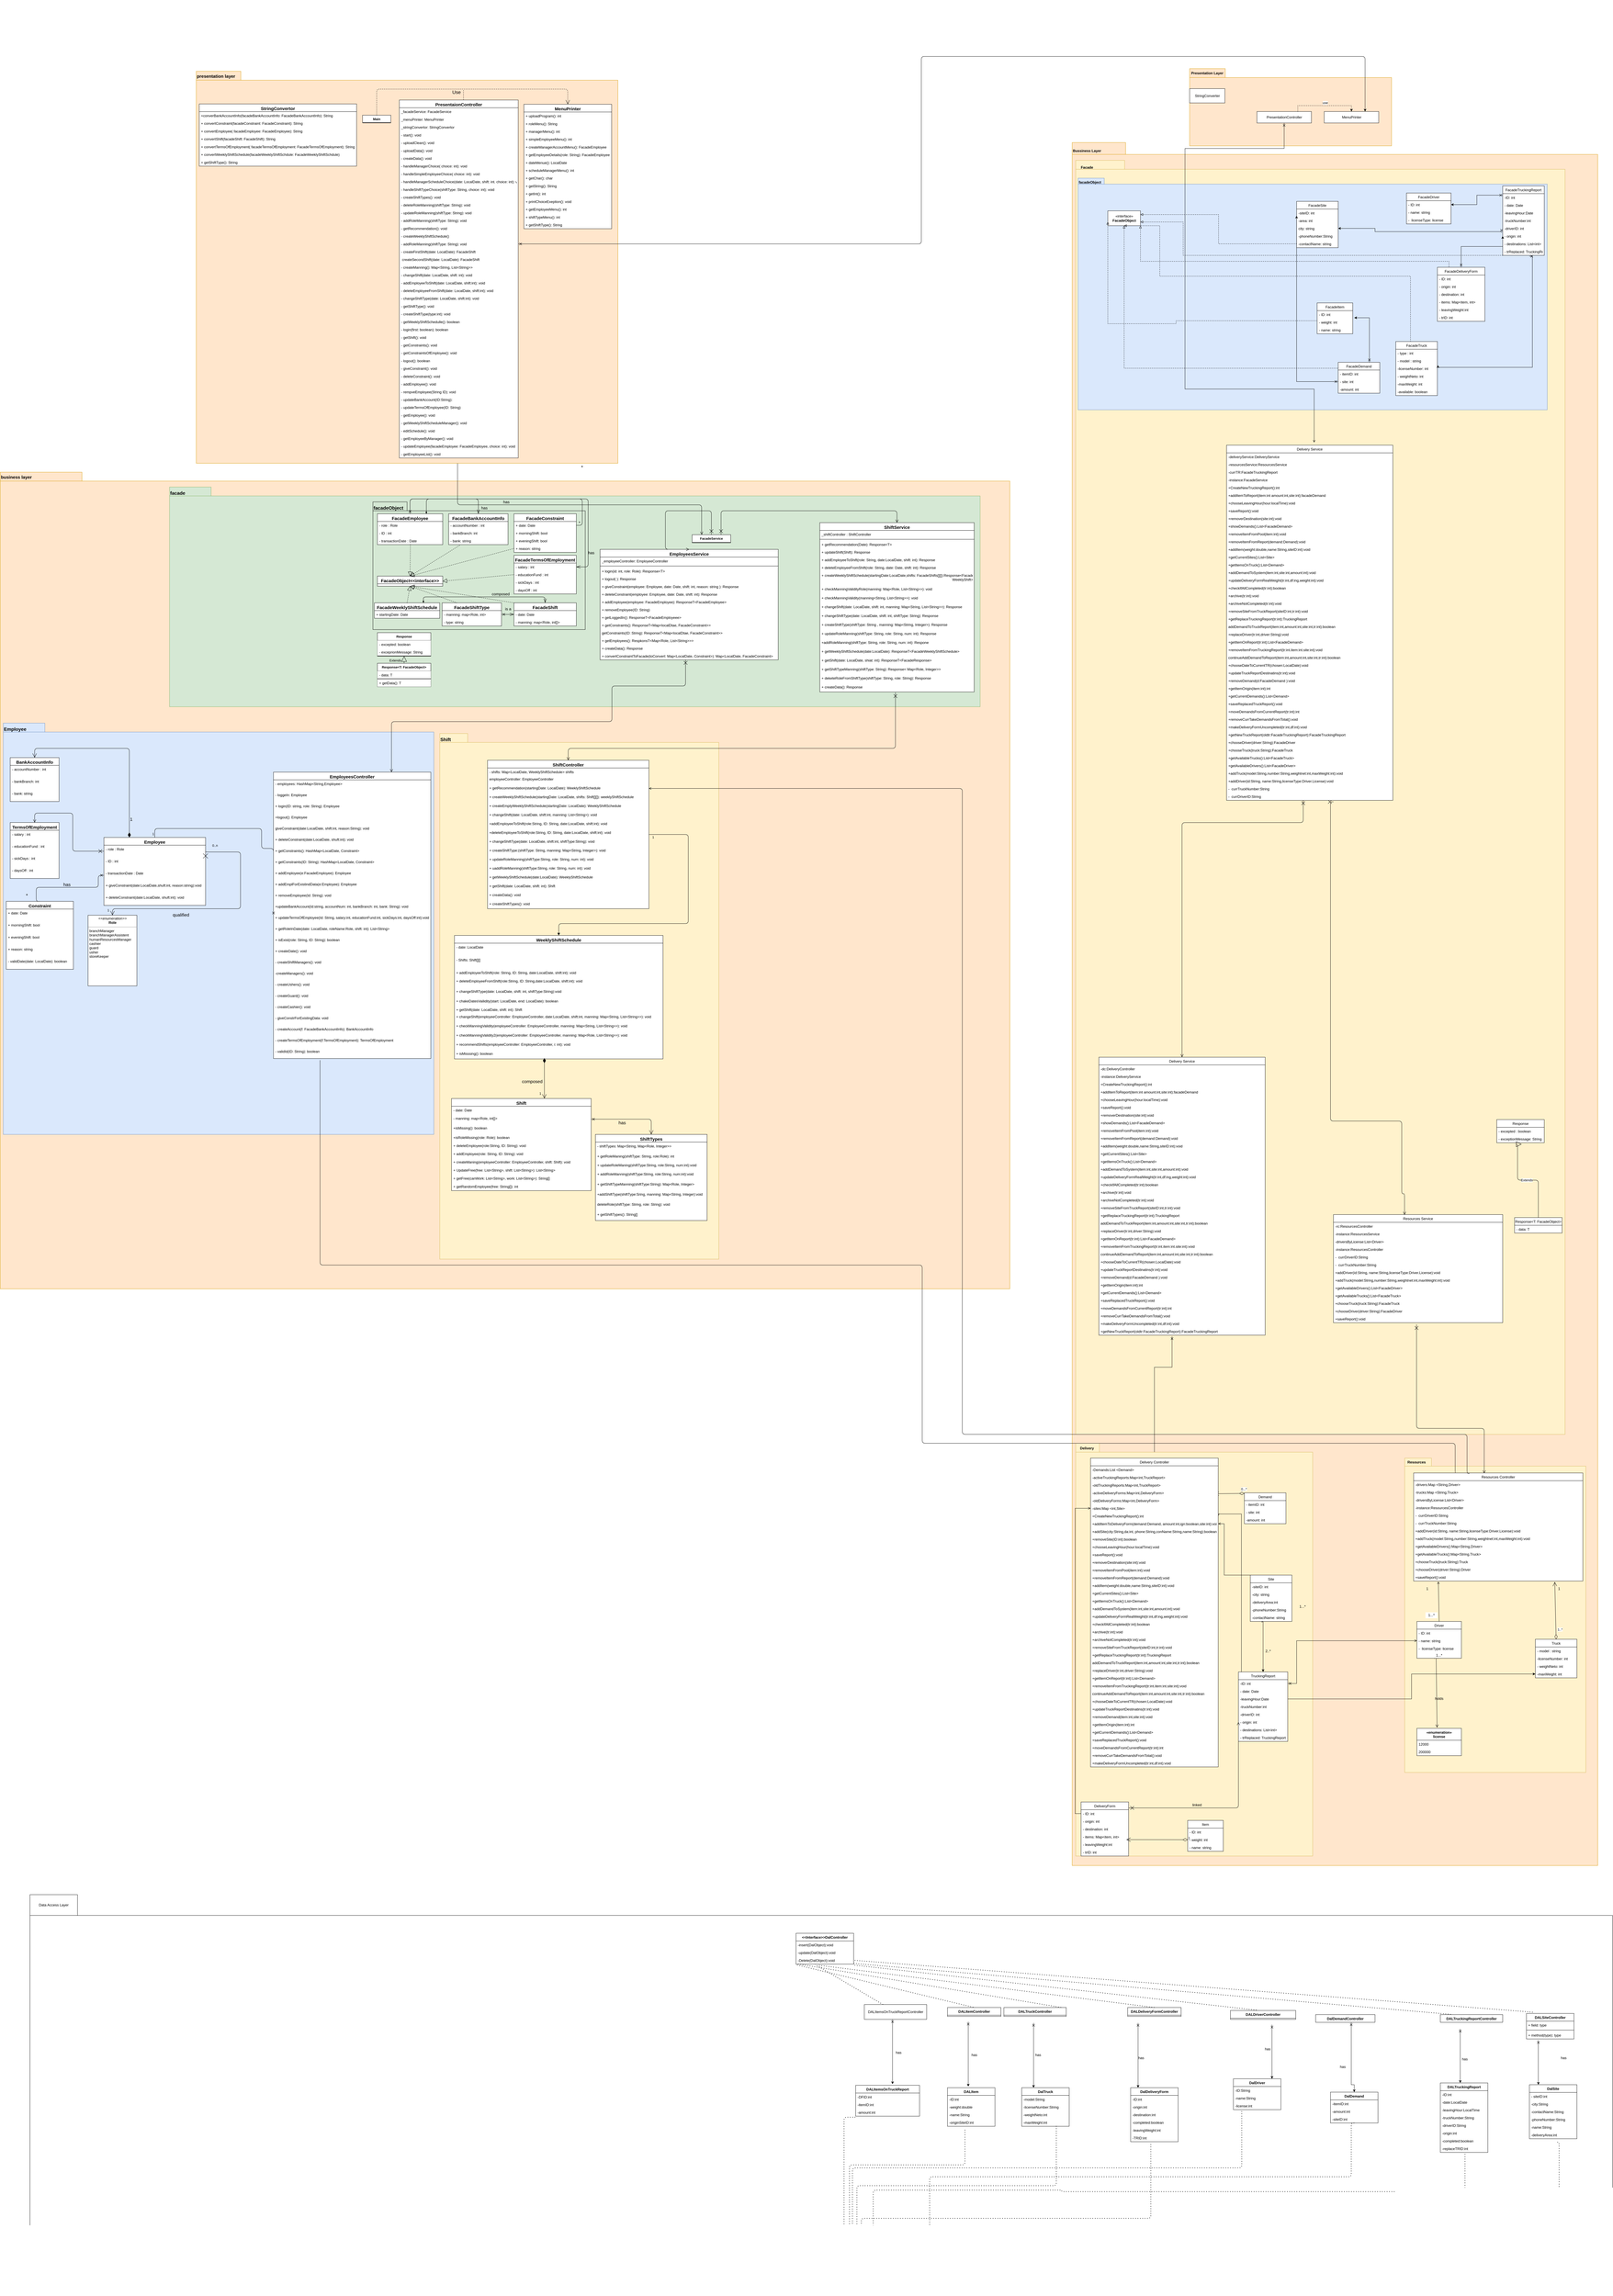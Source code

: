 <mxfile version="14.6.6" type="github">
  <diagram name="Page-1" id="e7e014a7-5840-1c2e-5031-d8a46d1fe8dd">
    <mxGraphModel dx="3276" dy="4296" grid="1" gridSize="10" guides="1" tooltips="1" connect="1" arrows="1" fold="1" page="0" pageScale="1" pageWidth="1169" pageHeight="826" background="#ffffff" math="0" shadow="0">
      <root>
        <mxCell id="0" />
        <mxCell id="1" parent="0" />
        <mxCell id="lzLQNb4hXkD1QpoMvITh-41" value="business layer" style="shape=folder;fontStyle=1;spacingTop=1;tabWidth=150;tabHeight=30;tabPosition=left;html=1;align=left;verticalAlign=top;fontSize=15;horizontal=1;textDirection=ltr;fillColor=#ffe6cc;strokeColor=#d79b00;" parent="1" vertex="1">
          <mxGeometry x="-1180" y="-1440" width="3400" height="2750" as="geometry" />
        </mxCell>
        <mxCell id="lzLQNb4hXkD1QpoMvITh-359" value="Employee" style="shape=folder;fontStyle=1;spacingTop=4;tabWidth=140;tabHeight=30;tabPosition=left;html=1;labelBackgroundColor=none;strokeColor=#6c8ebf;fontSize=16;fillColor=#dae8fc;align=left;verticalAlign=top;" parent="1" vertex="1">
          <mxGeometry x="-1170" y="-595" width="1450" height="1385" as="geometry" />
        </mxCell>
        <mxCell id="20" value="" style="endArrow=open;strokeColor=#FF0000;endFill=1;rounded=0" parent="1" edge="1">
          <mxGeometry relative="1" as="geometry">
            <mxPoint x="334.5" y="478" as="sourcePoint" />
          </mxGeometry>
        </mxCell>
        <mxCell id="lzLQNb4hXkD1QpoMvITh-330" value="facade" style="shape=folder;fontStyle=1;spacingTop=4;tabWidth=140;tabHeight=30;tabPosition=left;html=1;labelBackgroundColor=none;fontSize=16;align=left;verticalAlign=top;fillColor=#d5e8d4;strokeColor=#82b366;" parent="1" vertex="1">
          <mxGeometry x="-610" y="-1390" width="2730" height="740" as="geometry" />
        </mxCell>
        <mxCell id="lzLQNb4hXkD1QpoMvITh-426" value="Response&lt;T: FacadeObject&gt;" style="swimlane;fontStyle=1;align=center;verticalAlign=top;childLayout=stackLayout;horizontal=1;startSize=26;horizontalStack=0;resizeParent=1;resizeParentMax=0;resizeLast=0;collapsible=1;marginBottom=0;fontSize=11;" parent="1" vertex="1">
          <mxGeometry x="90" y="-796.5" width="180" height="79" as="geometry" />
        </mxCell>
        <mxCell id="lzLQNb4hXkD1QpoMvITh-427" value="- data: T" style="text;align=left;verticalAlign=top;spacingLeft=4;spacingRight=4;overflow=hidden;rotatable=0;points=[[0,0.5],[1,0.5]];portConstraint=eastwest;fillColor=#ffffff;" parent="lzLQNb4hXkD1QpoMvITh-426" vertex="1">
          <mxGeometry y="26" width="180" height="26" as="geometry" />
        </mxCell>
        <mxCell id="lzLQNb4hXkD1QpoMvITh-428" value="" style="line;strokeWidth=2;align=left;verticalAlign=middle;spacingTop=-1;spacingLeft=3;spacingRight=3;rotatable=0;labelPosition=right;points=[];portConstraint=eastwest;fillColor=none;perimeterSpacing=0;" parent="lzLQNb4hXkD1QpoMvITh-426" vertex="1">
          <mxGeometry y="52" width="180" height="1" as="geometry" />
        </mxCell>
        <mxCell id="lzLQNb4hXkD1QpoMvITh-429" value="+ getData(): T" style="text;align=left;verticalAlign=top;spacingLeft=4;spacingRight=4;overflow=hidden;rotatable=0;points=[[0,0.5],[1,0.5]];portConstraint=eastwest;fillColor=#ffffff;" parent="lzLQNb4hXkD1QpoMvITh-426" vertex="1">
          <mxGeometry y="53" width="180" height="26" as="geometry" />
        </mxCell>
        <mxCell id="lzLQNb4hXkD1QpoMvITh-430" value="Response" style="swimlane;fontStyle=1;align=center;verticalAlign=top;childLayout=stackLayout;horizontal=1;startSize=26;horizontalStack=0;resizeParent=1;resizeParentMax=0;resizeLast=0;collapsible=1;marginBottom=0;fontSize=11;" parent="1" vertex="1">
          <mxGeometry x="90" y="-899.5" width="180" height="79" as="geometry" />
        </mxCell>
        <mxCell id="lzLQNb4hXkD1QpoMvITh-431" value="- excepted: boolean" style="text;align=left;verticalAlign=top;spacingLeft=4;spacingRight=4;overflow=hidden;rotatable=0;points=[[0,0.5],[1,0.5]];portConstraint=eastwest;fillColor=#ffffff;" parent="lzLQNb4hXkD1QpoMvITh-430" vertex="1">
          <mxGeometry y="26" width="180" height="26" as="geometry" />
        </mxCell>
        <mxCell id="lzLQNb4hXkD1QpoMvITh-432" value="- exceprionMessage: String" style="text;align=left;verticalAlign=top;spacingLeft=4;spacingRight=4;overflow=hidden;rotatable=0;points=[[0,0.5],[1,0.5]];portConstraint=eastwest;fillColor=#ffffff;" parent="lzLQNb4hXkD1QpoMvITh-430" vertex="1">
          <mxGeometry y="52" width="180" height="26" as="geometry" />
        </mxCell>
        <mxCell id="lzLQNb4hXkD1QpoMvITh-433" value="" style="line;strokeWidth=2;align=left;verticalAlign=middle;spacingTop=-1;spacingLeft=3;spacingRight=3;rotatable=0;labelPosition=right;points=[];portConstraint=eastwest;fillColor=none;perimeterSpacing=0;" parent="lzLQNb4hXkD1QpoMvITh-430" vertex="1">
          <mxGeometry y="78" width="180" height="1" as="geometry" />
        </mxCell>
        <mxCell id="lzLQNb4hXkD1QpoMvITh-434" value="&lt;span style=&quot;&quot;&gt;Extends&lt;/span&gt;" style="endArrow=block;endSize=16;endFill=0;html=1;entryX=0.5;entryY=1;entryDx=0;entryDy=0;exitX=0.5;exitY=0;exitDx=0;exitDy=0;labelBackgroundColor=none;" parent="1" source="lzLQNb4hXkD1QpoMvITh-426" target="lzLQNb4hXkD1QpoMvITh-430" edge="1">
          <mxGeometry x="-0.216" y="30" width="160" relative="1" as="geometry">
            <mxPoint x="846" y="-689.5" as="sourcePoint" />
            <mxPoint x="1006" y="-689.5" as="targetPoint" />
            <mxPoint as="offset" />
          </mxGeometry>
        </mxCell>
        <mxCell id="lzLQNb4hXkD1QpoMvITh-525" value="" style="endArrow=open;startArrow=cross;endFill=0;startFill=0;endSize=8;startSize=10;html=1;labelBackgroundColor=none;fontSize=16;exitX=0.48;exitY=0.923;exitDx=0;exitDy=0;entryX=0.75;entryY=0;entryDx=0;entryDy=0;edgeStyle=orthogonalEdgeStyle;exitPerimeter=0;" parent="1" source="8Z140loAmDJfQavL8oFd-68" target="lzLQNb4hXkD1QpoMvITh-42" edge="1">
          <mxGeometry width="160" relative="1" as="geometry">
            <mxPoint x="950" y="-1032" as="sourcePoint" />
            <mxPoint x="810" y="-800" as="targetPoint" />
            <Array as="points">
              <mxPoint x="1128" y="-720" />
              <mxPoint x="880" y="-720" />
              <mxPoint x="880" y="-600" />
              <mxPoint x="138" y="-600" />
            </Array>
          </mxGeometry>
        </mxCell>
        <mxCell id="lzLQNb4hXkD1QpoMvITh-536" value="" style="endArrow=open;startArrow=cross;endFill=0;startFill=0;endSize=8;startSize=10;html=1;labelBackgroundColor=none;fontSize=16;exitX=0.5;exitY=1;exitDx=0;exitDy=0;edgeStyle=orthogonalEdgeStyle;entryX=0.25;entryY=0;entryDx=0;entryDy=0;" parent="1" target="lzLQNb4hXkD1QpoMvITh-527" edge="1">
          <mxGeometry width="160" relative="1" as="geometry">
            <mxPoint x="360" y="-2026.5" as="sourcePoint" />
            <mxPoint x="562" y="-760" as="targetPoint" />
            <Array as="points">
              <mxPoint x="360" y="-1330" />
              <mxPoint x="1182" y="-1330" />
              <mxPoint x="1182" y="-1240" />
            </Array>
          </mxGeometry>
        </mxCell>
        <mxCell id="lzLQNb4hXkD1QpoMvITh-554" value="facadeObject" style="shape=folder;fontStyle=1;spacingTop=4;tabWidth=115;tabHeight=30;tabPosition=left;html=1;labelBackgroundColor=none;fontSize=16;align=left;verticalAlign=top;fillColor=none;" parent="1" vertex="1">
          <mxGeometry x="75" y="-1340" width="715" height="430" as="geometry" />
        </mxCell>
        <mxCell id="lzLQNb4hXkD1QpoMvITh-555" value="FacadeShift" style="swimlane;fontStyle=1;align=center;verticalAlign=top;childLayout=stackLayout;horizontal=1;startSize=26;horizontalStack=0;resizeParent=1;resizeParentMax=0;resizeLast=0;collapsible=1;marginBottom=0;fontSize=15;gradientColor=#ffffff;swimlaneFillColor=#ffffff;" parent="1" vertex="1">
          <mxGeometry x="550" y="-1000" width="210" height="78" as="geometry" />
        </mxCell>
        <mxCell id="lzLQNb4hXkD1QpoMvITh-556" value="- date: Date" style="text;strokeColor=none;fillColor=none;align=left;verticalAlign=top;spacingLeft=4;spacingRight=4;overflow=hidden;rotatable=0;points=[[0,0.5],[1,0.5]];portConstraint=eastwest;" parent="lzLQNb4hXkD1QpoMvITh-555" vertex="1">
          <mxGeometry y="26" width="210" height="26" as="geometry" />
        </mxCell>
        <mxCell id="lzLQNb4hXkD1QpoMvITh-558" value="- manning: map&lt;Role, int[]&gt;" style="text;strokeColor=none;fillColor=none;align=left;verticalAlign=top;spacingLeft=4;spacingRight=4;overflow=hidden;rotatable=0;points=[[0,0.5],[1,0.5]];portConstraint=eastwest;" parent="lzLQNb4hXkD1QpoMvITh-555" vertex="1">
          <mxGeometry y="52" width="210" height="26" as="geometry" />
        </mxCell>
        <mxCell id="lzLQNb4hXkD1QpoMvITh-562" value="FacadeWeeklyShiftSchedule" style="swimlane;fontStyle=1;align=center;verticalAlign=top;childLayout=stackLayout;horizontal=1;startSize=26;horizontalStack=0;resizeParent=1;resizeParentMax=0;resizeLast=0;collapsible=1;marginBottom=0;fontSize=15;gradientColor=#ffffff;swimlaneFillColor=#ffffff;" parent="1" vertex="1">
          <mxGeometry x="80" y="-1000" width="220" height="52" as="geometry" />
        </mxCell>
        <mxCell id="lzLQNb4hXkD1QpoMvITh-564" value="+ startingDate: Date" style="text;strokeColor=none;fillColor=none;align=left;verticalAlign=top;spacingLeft=4;spacingRight=4;overflow=hidden;rotatable=0;points=[[0,0.5],[1,0.5]];portConstraint=eastwest;" parent="lzLQNb4hXkD1QpoMvITh-562" vertex="1">
          <mxGeometry y="26" width="220" height="26" as="geometry" />
        </mxCell>
        <mxCell id="lzLQNb4hXkD1QpoMvITh-569" value="FacadeShiftType" style="swimlane;fontStyle=1;align=center;verticalAlign=top;childLayout=stackLayout;horizontal=1;startSize=26;horizontalStack=0;resizeParent=1;resizeParentMax=0;resizeLast=0;collapsible=1;marginBottom=0;fontSize=15;gradientColor=#ffffff;swimlaneFillColor=#ffffff;" parent="1" vertex="1">
          <mxGeometry x="308" y="-1000" width="200" height="78" as="geometry" />
        </mxCell>
        <mxCell id="lzLQNb4hXkD1QpoMvITh-570" value="- manning: map&lt;Role, int&gt;" style="text;strokeColor=none;fillColor=none;align=left;verticalAlign=top;spacingLeft=4;spacingRight=4;overflow=hidden;rotatable=0;points=[[0,0.5],[1,0.5]];portConstraint=eastwest;" parent="lzLQNb4hXkD1QpoMvITh-569" vertex="1">
          <mxGeometry y="26" width="200" height="26" as="geometry" />
        </mxCell>
        <mxCell id="lzLQNb4hXkD1QpoMvITh-571" value="- type: string" style="text;strokeColor=none;fillColor=none;align=left;verticalAlign=top;spacingLeft=4;spacingRight=4;overflow=hidden;rotatable=0;points=[[0,0.5],[1,0.5]];portConstraint=eastwest;" parent="lzLQNb4hXkD1QpoMvITh-569" vertex="1">
          <mxGeometry y="52" width="200" height="26" as="geometry" />
        </mxCell>
        <mxCell id="lzLQNb4hXkD1QpoMvITh-579" value="FacadeEmployee" style="swimlane;fontStyle=1;align=center;verticalAlign=top;childLayout=stackLayout;horizontal=1;startSize=26;horizontalStack=0;resizeParent=1;resizeParentMax=0;resizeLast=0;collapsible=1;marginBottom=0;fontSize=15;gradientColor=#ffffff;swimlaneFillColor=#ffffff;" parent="1" vertex="1">
          <mxGeometry x="90" y="-1300" width="220" height="104" as="geometry" />
        </mxCell>
        <mxCell id="lzLQNb4hXkD1QpoMvITh-580" value="- role : Role" style="text;strokeColor=none;fillColor=none;align=left;verticalAlign=top;spacingLeft=4;spacingRight=4;overflow=hidden;rotatable=0;points=[[0,0.5],[1,0.5]];portConstraint=eastwest;" parent="lzLQNb4hXkD1QpoMvITh-579" vertex="1">
          <mxGeometry y="26" width="220" height="26" as="geometry" />
        </mxCell>
        <mxCell id="lzLQNb4hXkD1QpoMvITh-581" value="- ID : int&#xa;" style="text;strokeColor=none;fillColor=none;align=left;verticalAlign=top;spacingLeft=4;spacingRight=4;overflow=hidden;rotatable=0;points=[[0,0.5],[1,0.5]];portConstraint=eastwest;" parent="lzLQNb4hXkD1QpoMvITh-579" vertex="1">
          <mxGeometry y="52" width="220" height="26" as="geometry" />
        </mxCell>
        <mxCell id="lzLQNb4hXkD1QpoMvITh-583" value="- transactionDate : Date&#xa;" style="text;strokeColor=none;fillColor=none;align=left;verticalAlign=top;spacingLeft=4;spacingRight=4;overflow=hidden;rotatable=0;points=[[0,0.5],[1,0.5]];portConstraint=eastwest;" parent="lzLQNb4hXkD1QpoMvITh-579" vertex="1">
          <mxGeometry y="78" width="220" height="26" as="geometry" />
        </mxCell>
        <mxCell id="lzLQNb4hXkD1QpoMvITh-590" value="FacadeBankAccountInfo" style="swimlane;fontStyle=1;align=center;verticalAlign=top;childLayout=stackLayout;horizontal=1;startSize=26;horizontalStack=0;resizeParent=1;resizeParentMax=0;resizeLast=0;collapsible=1;marginBottom=0;fontSize=15;gradientColor=#ffffff;swimlaneFillColor=#ffffff;" parent="1" vertex="1">
          <mxGeometry x="330" y="-1300" width="200" height="104" as="geometry" />
        </mxCell>
        <mxCell id="lzLQNb4hXkD1QpoMvITh-591" value="- accountNumber : int" style="text;strokeColor=none;fillColor=none;align=left;verticalAlign=top;spacingLeft=4;spacingRight=4;overflow=hidden;rotatable=0;points=[[0,0.5],[1,0.5]];portConstraint=eastwest;" parent="lzLQNb4hXkD1QpoMvITh-590" vertex="1">
          <mxGeometry y="26" width="200" height="26" as="geometry" />
        </mxCell>
        <mxCell id="lzLQNb4hXkD1QpoMvITh-592" value="- bankBranch: int&#xa;" style="text;strokeColor=none;fillColor=none;align=left;verticalAlign=top;spacingLeft=4;spacingRight=4;overflow=hidden;rotatable=0;points=[[0,0.5],[1,0.5]];portConstraint=eastwest;" parent="lzLQNb4hXkD1QpoMvITh-590" vertex="1">
          <mxGeometry y="52" width="200" height="26" as="geometry" />
        </mxCell>
        <mxCell id="lzLQNb4hXkD1QpoMvITh-593" value="- bank: string&#xa;" style="text;strokeColor=none;fillColor=none;align=left;verticalAlign=top;spacingLeft=4;spacingRight=4;overflow=hidden;rotatable=0;points=[[0,0.5],[1,0.5]];portConstraint=eastwest;" parent="lzLQNb4hXkD1QpoMvITh-590" vertex="1">
          <mxGeometry y="78" width="200" height="26" as="geometry" />
        </mxCell>
        <mxCell id="lzLQNb4hXkD1QpoMvITh-594" value="FacadeTermsOfEmployment" style="swimlane;fontStyle=1;align=center;verticalAlign=top;childLayout=stackLayout;horizontal=1;startSize=26;horizontalStack=0;resizeParent=1;resizeParentMax=0;resizeLast=0;collapsible=1;marginBottom=0;fontSize=15;gradientColor=#ffffff;swimlaneFillColor=#ffffff;" parent="1" vertex="1">
          <mxGeometry x="550" y="-1160" width="210" height="130" as="geometry" />
        </mxCell>
        <mxCell id="lzLQNb4hXkD1QpoMvITh-595" value="- salary : int" style="text;strokeColor=none;fillColor=none;align=left;verticalAlign=top;spacingLeft=4;spacingRight=4;overflow=hidden;rotatable=0;points=[[0,0.5],[1,0.5]];portConstraint=eastwest;" parent="lzLQNb4hXkD1QpoMvITh-594" vertex="1">
          <mxGeometry y="26" width="210" height="26" as="geometry" />
        </mxCell>
        <mxCell id="lzLQNb4hXkD1QpoMvITh-596" value="- educationFund : int&#xa;" style="text;strokeColor=none;fillColor=none;align=left;verticalAlign=top;spacingLeft=4;spacingRight=4;overflow=hidden;rotatable=0;points=[[0,0.5],[1,0.5]];portConstraint=eastwest;" parent="lzLQNb4hXkD1QpoMvITh-594" vertex="1">
          <mxGeometry y="52" width="210" height="26" as="geometry" />
        </mxCell>
        <mxCell id="lzLQNb4hXkD1QpoMvITh-597" value="- sickDays : int&#xa;" style="text;strokeColor=none;fillColor=none;align=left;verticalAlign=top;spacingLeft=4;spacingRight=4;overflow=hidden;rotatable=0;points=[[0,0.5],[1,0.5]];portConstraint=eastwest;" parent="lzLQNb4hXkD1QpoMvITh-594" vertex="1">
          <mxGeometry y="78" width="210" height="26" as="geometry" />
        </mxCell>
        <mxCell id="lzLQNb4hXkD1QpoMvITh-598" value="- daysOff : int&#xa;" style="text;strokeColor=none;fillColor=none;align=left;verticalAlign=top;spacingLeft=4;spacingRight=4;overflow=hidden;rotatable=0;points=[[0,0.5],[1,0.5]];portConstraint=eastwest;" parent="lzLQNb4hXkD1QpoMvITh-594" vertex="1">
          <mxGeometry y="104" width="210" height="26" as="geometry" />
        </mxCell>
        <mxCell id="lzLQNb4hXkD1QpoMvITh-599" value="FacadeConstraint" style="swimlane;fontStyle=1;align=center;verticalAlign=top;childLayout=stackLayout;horizontal=1;startSize=26;horizontalStack=0;resizeParent=1;resizeParentMax=0;resizeLast=0;collapsible=1;marginBottom=0;fontSize=15;gradientColor=#ffffff;swimlaneFillColor=#ffffff;" parent="1" vertex="1">
          <mxGeometry x="550" y="-1300" width="210" height="130" as="geometry" />
        </mxCell>
        <mxCell id="lzLQNb4hXkD1QpoMvITh-600" value="+ date: Date" style="text;strokeColor=none;fillColor=none;align=left;verticalAlign=top;spacingLeft=4;spacingRight=4;overflow=hidden;rotatable=0;points=[[0,0.5],[1,0.5]];portConstraint=eastwest;" parent="lzLQNb4hXkD1QpoMvITh-599" vertex="1">
          <mxGeometry y="26" width="210" height="26" as="geometry" />
        </mxCell>
        <mxCell id="lzLQNb4hXkD1QpoMvITh-601" value="+ morningShift: bool" style="text;strokeColor=none;fillColor=none;align=left;verticalAlign=top;spacingLeft=4;spacingRight=4;overflow=hidden;rotatable=0;points=[[0,0.5],[1,0.5]];portConstraint=eastwest;" parent="lzLQNb4hXkD1QpoMvITh-599" vertex="1">
          <mxGeometry y="52" width="210" height="26" as="geometry" />
        </mxCell>
        <mxCell id="lzLQNb4hXkD1QpoMvITh-602" value="+ eveningShift: bool" style="text;strokeColor=none;fillColor=none;align=left;verticalAlign=top;spacingLeft=4;spacingRight=4;overflow=hidden;rotatable=0;points=[[0,0.5],[1,0.5]];portConstraint=eastwest;" parent="lzLQNb4hXkD1QpoMvITh-599" vertex="1">
          <mxGeometry y="78" width="210" height="26" as="geometry" />
        </mxCell>
        <mxCell id="lzLQNb4hXkD1QpoMvITh-603" value="+ reason: string" style="text;strokeColor=none;fillColor=none;align=left;verticalAlign=top;spacingLeft=4;spacingRight=4;overflow=hidden;rotatable=0;points=[[0,0.5],[1,0.5]];portConstraint=eastwest;" parent="lzLQNb4hXkD1QpoMvITh-599" vertex="1">
          <mxGeometry y="104" width="210" height="26" as="geometry" />
        </mxCell>
        <mxCell id="lzLQNb4hXkD1QpoMvITh-605" value="FacadeObject&lt;&lt;interface&gt;&gt;" style="swimlane;fontStyle=1;align=center;verticalAlign=top;childLayout=stackLayout;horizontal=1;startSize=26;horizontalStack=0;resizeParent=1;resizeParentMax=0;resizeLast=0;collapsible=1;marginBottom=0;fontSize=15;gradientColor=#ffffff;swimlaneFillColor=#ffffff;" parent="1" vertex="1">
          <mxGeometry x="90" y="-1090" width="220" height="34" as="geometry" />
        </mxCell>
        <mxCell id="lzLQNb4hXkD1QpoMvITh-610" value="" style="endArrow=block;dashed=1;endFill=0;endSize=12;html=1;labelBackgroundColor=none;fontSize=16;exitX=0.505;exitY=0.954;exitDx=0;exitDy=0;exitPerimeter=0;entryX=0.5;entryY=0;entryDx=0;entryDy=0;" parent="1" source="lzLQNb4hXkD1QpoMvITh-583" target="lzLQNb4hXkD1QpoMvITh-605" edge="1">
          <mxGeometry width="160" relative="1" as="geometry">
            <mxPoint x="190.76" y="-1190.336" as="sourcePoint" />
            <mxPoint x="910" y="-960" as="targetPoint" />
          </mxGeometry>
        </mxCell>
        <mxCell id="lzLQNb4hXkD1QpoMvITh-611" value="" style="endArrow=block;dashed=1;endFill=0;endSize=12;html=1;labelBackgroundColor=none;fontSize=16;exitX=0.188;exitY=1.077;exitDx=0;exitDy=0;entryX=0.5;entryY=0;entryDx=0;entryDy=0;exitPerimeter=0;" parent="1" source="lzLQNb4hXkD1QpoMvITh-593" target="lzLQNb4hXkD1QpoMvITh-605" edge="1">
          <mxGeometry width="160" relative="1" as="geometry">
            <mxPoint x="980.76" y="-1180.336" as="sourcePoint" />
            <mxPoint x="990" y="-984" as="targetPoint" />
          </mxGeometry>
        </mxCell>
        <mxCell id="lzLQNb4hXkD1QpoMvITh-612" value="" style="endArrow=block;dashed=1;endFill=0;endSize=12;html=1;labelBackgroundColor=none;fontSize=16;exitX=0;exitY=0.5;exitDx=0;exitDy=0;entryX=0.5;entryY=0;entryDx=0;entryDy=0;" parent="1" source="lzLQNb4hXkD1QpoMvITh-603" target="lzLQNb4hXkD1QpoMvITh-605" edge="1">
          <mxGeometry width="160" relative="1" as="geometry">
            <mxPoint x="1120" y="-1199" as="sourcePoint" />
            <mxPoint x="990" y="-984" as="targetPoint" />
          </mxGeometry>
        </mxCell>
        <mxCell id="lzLQNb4hXkD1QpoMvITh-613" value="" style="endArrow=block;dashed=1;endFill=0;endSize=12;html=1;labelBackgroundColor=none;fontSize=16;exitX=0;exitY=0.5;exitDx=0;exitDy=0;entryX=1;entryY=0.5;entryDx=0;entryDy=0;" parent="1" source="lzLQNb4hXkD1QpoMvITh-596" target="lzLQNb4hXkD1QpoMvITh-605" edge="1">
          <mxGeometry width="160" relative="1" as="geometry">
            <mxPoint x="1120" y="-1079" as="sourcePoint" />
            <mxPoint x="990" y="-984" as="targetPoint" />
          </mxGeometry>
        </mxCell>
        <mxCell id="lzLQNb4hXkD1QpoMvITh-614" value="" style="endArrow=block;dashed=1;endFill=0;endSize=12;html=1;labelBackgroundColor=none;fontSize=16;exitX=0;exitY=0;exitDx=0;exitDy=0;entryX=0.5;entryY=1;entryDx=0;entryDy=0;" parent="1" source="lzLQNb4hXkD1QpoMvITh-555" target="lzLQNb4hXkD1QpoMvITh-605" edge="1">
          <mxGeometry width="160" relative="1" as="geometry">
            <mxPoint x="1120" y="-929" as="sourcePoint" />
            <mxPoint x="990" y="-950" as="targetPoint" />
          </mxGeometry>
        </mxCell>
        <mxCell id="lzLQNb4hXkD1QpoMvITh-615" value="" style="endArrow=block;dashed=1;endFill=0;endSize=12;html=1;labelBackgroundColor=none;fontSize=16;exitX=0.25;exitY=0;exitDx=0;exitDy=0;entryX=0.5;entryY=1;entryDx=0;entryDy=0;" parent="1" source="lzLQNb4hXkD1QpoMvITh-569" target="lzLQNb4hXkD1QpoMvITh-605" edge="1">
          <mxGeometry width="160" relative="1" as="geometry">
            <mxPoint x="1120" y="-815" as="sourcePoint" />
            <mxPoint x="1045" y="-950.0" as="targetPoint" />
          </mxGeometry>
        </mxCell>
        <mxCell id="lzLQNb4hXkD1QpoMvITh-616" value="" style="endArrow=block;dashed=1;endFill=0;endSize=12;html=1;labelBackgroundColor=none;fontSize=16;exitX=0.5;exitY=0;exitDx=0;exitDy=0;entryX=0.5;entryY=1;entryDx=0;entryDy=0;" parent="1" source="lzLQNb4hXkD1QpoMvITh-562" target="lzLQNb4hXkD1QpoMvITh-605" edge="1">
          <mxGeometry width="160" relative="1" as="geometry">
            <mxPoint x="1120" y="-743" as="sourcePoint" />
            <mxPoint x="990" y="-950.0" as="targetPoint" />
          </mxGeometry>
        </mxCell>
        <mxCell id="JvyMi1Kjgh4Lt-5XRF5f-20" value="has" style="endArrow=none;endSize=12;html=1;labelBackgroundColor=none;fontSize=13;exitX=0.5;exitY=0;exitDx=0;exitDy=0;entryX=1;entryY=0.5;entryDx=0;entryDy=0;edgeStyle=orthogonalEdgeStyle;startArrow=cross;startFill=0;endFill=0;" parent="1" source="lzLQNb4hXkD1QpoMvITh-579" target="lzLQNb4hXkD1QpoMvITh-600" edge="1">
          <mxGeometry x="0.011" y="-10" width="160" relative="1" as="geometry">
            <mxPoint x="75" y="-1280" as="sourcePoint" />
            <mxPoint x="-85" y="-1157" as="targetPoint" />
            <Array as="points">
              <mxPoint x="200" y="-1350" />
              <mxPoint x="780" y="-1350" />
              <mxPoint x="780" y="-1261" />
            </Array>
            <mxPoint as="offset" />
          </mxGeometry>
        </mxCell>
        <mxCell id="JvyMi1Kjgh4Lt-5XRF5f-21" value="*" style="edgeLabel;html=1;align=center;verticalAlign=middle;resizable=0;points=[];fontSize=16;labelBackgroundColor=none;" parent="JvyMi1Kjgh4Lt-5XRF5f-20" vertex="1" connectable="0">
          <mxGeometry x="0.679" y="2" relative="1" as="geometry">
            <mxPoint x="8" y="-105" as="offset" />
          </mxGeometry>
        </mxCell>
        <mxCell id="JvyMi1Kjgh4Lt-5XRF5f-23" value="*" style="edgeLabel;html=1;align=center;verticalAlign=middle;resizable=0;points=[];fontSize=13;labelBackgroundColor=none;" parent="JvyMi1Kjgh4Lt-5XRF5f-20" vertex="1" connectable="0">
          <mxGeometry x="0.904" y="-3" relative="1" as="geometry">
            <mxPoint x="-7" y="6" as="offset" />
          </mxGeometry>
        </mxCell>
        <mxCell id="JvyMi1Kjgh4Lt-5XRF5f-24" value="has" style="endArrow=openThin;endSize=12;html=1;labelBackgroundColor=none;fontSize=13;exitX=0.5;exitY=0;exitDx=0;exitDy=0;entryX=1;entryY=0.5;entryDx=0;entryDy=0;edgeStyle=orthogonalEdgeStyle;startArrow=cross;startFill=0;endFill=0;" parent="1" source="lzLQNb4hXkD1QpoMvITh-579" target="lzLQNb4hXkD1QpoMvITh-595" edge="1">
          <mxGeometry x="0.808" y="10" width="160" relative="1" as="geometry">
            <mxPoint x="210" y="-1290" as="sourcePoint" />
            <mxPoint x="770" y="-1251" as="targetPoint" />
            <Array as="points">
              <mxPoint x="200" y="-1350" />
              <mxPoint x="800" y="-1350" />
              <mxPoint x="800" y="-1121" />
            </Array>
            <mxPoint as="offset" />
          </mxGeometry>
        </mxCell>
        <mxCell id="JvyMi1Kjgh4Lt-5XRF5f-28" value="has" style="endArrow=openThin;endSize=12;html=1;labelBackgroundColor=none;fontSize=13;exitX=0.75;exitY=0;exitDx=0;exitDy=0;entryX=0.5;entryY=0;entryDx=0;entryDy=0;edgeStyle=orthogonalEdgeStyle;startArrow=diamondThin;startFill=1;endFill=0;" parent="1" source="lzLQNb4hXkD1QpoMvITh-579" target="lzLQNb4hXkD1QpoMvITh-590" edge="1">
          <mxGeometry x="0.855" y="20" width="160" relative="1" as="geometry">
            <mxPoint x="220" y="-1280" as="sourcePoint" />
            <mxPoint x="780" y="-1091" as="targetPoint" />
            <Array as="points">
              <mxPoint x="255" y="-1350" />
              <mxPoint x="430" y="-1350" />
            </Array>
            <mxPoint as="offset" />
          </mxGeometry>
        </mxCell>
        <mxCell id="JvyMi1Kjgh4Lt-5XRF5f-29" value="composed" style="endArrow=openThin;endSize=12;html=1;labelBackgroundColor=none;fontSize=13;exitX=0.75;exitY=0;exitDx=0;exitDy=0;entryX=0.5;entryY=0;entryDx=0;entryDy=0;edgeStyle=orthogonalEdgeStyle;startArrow=diamondThin;startFill=1;endFill=0;" parent="1" source="lzLQNb4hXkD1QpoMvITh-562" target="lzLQNb4hXkD1QpoMvITh-555" edge="1">
          <mxGeometry x="0.245" y="10" width="160" relative="1" as="geometry">
            <mxPoint x="265" y="-1290" as="sourcePoint" />
            <mxPoint x="440" y="-1290" as="targetPoint" />
            <Array as="points">
              <mxPoint x="245" y="-1020" />
              <mxPoint x="655" y="-1020" />
            </Array>
            <mxPoint as="offset" />
          </mxGeometry>
        </mxCell>
        <mxCell id="JvyMi1Kjgh4Lt-5XRF5f-30" value="is a" style="endArrow=openThin;endSize=12;html=1;labelBackgroundColor=none;fontSize=13;exitX=1;exitY=0.5;exitDx=0;exitDy=0;entryX=0;entryY=0.5;entryDx=0;entryDy=0;edgeStyle=orthogonalEdgeStyle;startArrow=cross;startFill=0;endFill=0;" parent="1" source="lzLQNb4hXkD1QpoMvITh-570" target="lzLQNb4hXkD1QpoMvITh-556" edge="1">
          <mxGeometry x="0.048" y="19" width="160" relative="1" as="geometry">
            <mxPoint x="275" y="-1280" as="sourcePoint" />
            <mxPoint x="450" y="-1280" as="targetPoint" />
            <Array as="points">
              <mxPoint x="540" y="-961" />
              <mxPoint x="540" y="-961" />
            </Array>
            <mxPoint as="offset" />
          </mxGeometry>
        </mxCell>
        <mxCell id="g_y0WkeA4NxXMjQJBzBz-227" value="" style="group" parent="1" vertex="1" connectable="0">
          <mxGeometry x="-1160" y="-510" width="1828" height="800" as="geometry" />
        </mxCell>
        <mxCell id="lzLQNb4hXkD1QpoMvITh-132" value="BankAccountInfo" style="swimlane;fontStyle=1;align=center;verticalAlign=top;childLayout=stackLayout;horizontal=1;startSize=26;horizontalStack=0;resizeParent=1;resizeParentMax=0;resizeLast=0;collapsible=1;marginBottom=0;fontSize=15;gradientColor=#ffffff;swimlaneFillColor=#ffffff;" parent="g_y0WkeA4NxXMjQJBzBz-227" vertex="1">
          <mxGeometry x="13.366" y="31.22" width="164.499" height="147.756" as="geometry" />
        </mxCell>
        <mxCell id="lzLQNb4hXkD1QpoMvITh-133" value="- accountNumber : int" style="text;strokeColor=none;fillColor=none;align=left;verticalAlign=top;spacingLeft=4;spacingRight=4;overflow=hidden;rotatable=0;points=[[0,0.5],[1,0.5]];portConstraint=eastwest;" parent="lzLQNb4hXkD1QpoMvITh-132" vertex="1">
          <mxGeometry y="26" width="164.499" height="40.585" as="geometry" />
        </mxCell>
        <mxCell id="lzLQNb4hXkD1QpoMvITh-134" value="- bankBranch: int&#xa;" style="text;strokeColor=none;fillColor=none;align=left;verticalAlign=top;spacingLeft=4;spacingRight=4;overflow=hidden;rotatable=0;points=[[0,0.5],[1,0.5]];portConstraint=eastwest;" parent="lzLQNb4hXkD1QpoMvITh-132" vertex="1">
          <mxGeometry y="66.585" width="164.499" height="40.585" as="geometry" />
        </mxCell>
        <mxCell id="lzLQNb4hXkD1QpoMvITh-135" value="- bank: string&#xa;" style="text;strokeColor=none;fillColor=none;align=left;verticalAlign=top;spacingLeft=4;spacingRight=4;overflow=hidden;rotatable=0;points=[[0,0.5],[1,0.5]];portConstraint=eastwest;" parent="lzLQNb4hXkD1QpoMvITh-132" vertex="1">
          <mxGeometry y="107.171" width="164.499" height="40.585" as="geometry" />
        </mxCell>
        <mxCell id="lzLQNb4hXkD1QpoMvITh-174" value="1" style="endArrow=open;html=1;endSize=12;startArrow=diamondThin;startSize=14;startFill=1;edgeStyle=orthogonalEdgeStyle;align=left;verticalAlign=bottom;labelBackgroundColor=none;fontSize=15;exitX=0.25;exitY=0;exitDx=0;exitDy=0;entryX=0.5;entryY=0;entryDx=0;entryDy=0;" parent="g_y0WkeA4NxXMjQJBzBz-227" source="lzLQNb4hXkD1QpoMvITh-56" target="lzLQNb4hXkD1QpoMvITh-132" edge="1">
          <mxGeometry x="-0.848" relative="1" as="geometry">
            <mxPoint x="311.521" y="828.878" as="sourcePoint" />
            <mxPoint x="362.927" y="640" as="targetPoint" />
            <Array as="points">
              <mxPoint x="415" />
              <mxPoint x="96" />
            </Array>
            <mxPoint as="offset" />
          </mxGeometry>
        </mxCell>
        <mxCell id="lzLQNb4hXkD1QpoMvITh-195" value="&lt;p style=&quot;margin: 0px ; margin-top: 4px ; text-align: center&quot;&gt;&lt;i&gt;&amp;lt;&amp;lt;enumeration&amp;gt;&amp;gt;&lt;/i&gt;&lt;br&gt;&lt;b&gt;Role&lt;/b&gt;&lt;/p&gt;&lt;hr size=&quot;1&quot;&gt;&lt;p style=&quot;margin: 0px ; margin-left: 4px&quot;&gt;branchManager&lt;/p&gt;&lt;p style=&quot;margin: 0px ; margin-left: 4px&quot;&gt;branchManagerAssistent&lt;/p&gt;&lt;p style=&quot;margin: 0px ; margin-left: 4px&quot;&gt;humanResourcesManager&lt;br&gt;&lt;/p&gt;&lt;p style=&quot;margin: 0px ; margin-left: 4px&quot;&gt;cashier&lt;/p&gt;&lt;p style=&quot;margin: 0px ; margin-left: 4px&quot;&gt;guard&lt;/p&gt;&lt;p style=&quot;margin: 0px ; margin-left: 4px&quot;&gt;usher&lt;/p&gt;&lt;p style=&quot;margin: 0px ; margin-left: 4px&quot;&gt;storeKeeper&lt;/p&gt;" style="verticalAlign=top;align=left;overflow=fill;fontSize=12;fontFamily=Helvetica;html=1;labelBackgroundColor=none;gradientColor=#ffffff;" parent="g_y0WkeA4NxXMjQJBzBz-227" vertex="1">
          <mxGeometry x="275.537" y="561.951" width="164.499" height="238.049" as="geometry" />
        </mxCell>
        <mxCell id="lzLQNb4hXkD1QpoMvITh-142" value="TermsOfEmployment" style="swimlane;fontStyle=1;align=center;verticalAlign=top;childLayout=stackLayout;horizontal=1;startSize=26;horizontalStack=0;resizeParent=1;resizeParentMax=0;resizeLast=0;collapsible=1;marginBottom=0;fontSize=15;gradientColor=#ffffff;swimlaneFillColor=#ffffff;" parent="g_y0WkeA4NxXMjQJBzBz-227" vertex="1">
          <mxGeometry x="13.366" y="249.756" width="164.499" height="188.341" as="geometry" />
        </mxCell>
        <mxCell id="lzLQNb4hXkD1QpoMvITh-143" value="- salary : int" style="text;strokeColor=none;fillColor=none;align=left;verticalAlign=top;spacingLeft=4;spacingRight=4;overflow=hidden;rotatable=0;points=[[0,0.5],[1,0.5]];portConstraint=eastwest;" parent="lzLQNb4hXkD1QpoMvITh-142" vertex="1">
          <mxGeometry y="26" width="164.499" height="40.585" as="geometry" />
        </mxCell>
        <mxCell id="lzLQNb4hXkD1QpoMvITh-144" value="- educationFund : int&#xa;" style="text;strokeColor=none;fillColor=none;align=left;verticalAlign=top;spacingLeft=4;spacingRight=4;overflow=hidden;rotatable=0;points=[[0,0.5],[1,0.5]];portConstraint=eastwest;" parent="lzLQNb4hXkD1QpoMvITh-142" vertex="1">
          <mxGeometry y="66.585" width="164.499" height="40.585" as="geometry" />
        </mxCell>
        <mxCell id="lzLQNb4hXkD1QpoMvITh-145" value="- sickDays : int&#xa;" style="text;strokeColor=none;fillColor=none;align=left;verticalAlign=top;spacingLeft=4;spacingRight=4;overflow=hidden;rotatable=0;points=[[0,0.5],[1,0.5]];portConstraint=eastwest;" parent="lzLQNb4hXkD1QpoMvITh-142" vertex="1">
          <mxGeometry y="107.171" width="164.499" height="40.585" as="geometry" />
        </mxCell>
        <mxCell id="lzLQNb4hXkD1QpoMvITh-147" value="- daysOff : int&#xa;" style="text;strokeColor=none;fillColor=none;align=left;verticalAlign=top;spacingLeft=4;spacingRight=4;overflow=hidden;rotatable=0;points=[[0,0.5],[1,0.5]];portConstraint=eastwest;" parent="lzLQNb4hXkD1QpoMvITh-142" vertex="1">
          <mxGeometry y="147.756" width="164.499" height="40.585" as="geometry" />
        </mxCell>
        <mxCell id="lzLQNb4hXkD1QpoMvITh-231" value="" style="endArrow=open;startArrow=cross;endFill=0;startFill=0;endSize=8;startSize=10;html=1;labelBackgroundColor=none;fontSize=15;exitX=0;exitY=0.5;exitDx=0;exitDy=0;entryX=0.5;entryY=0;entryDx=0;entryDy=0;edgeStyle=orthogonalEdgeStyle;" parent="g_y0WkeA4NxXMjQJBzBz-227" source="lzLQNb4hXkD1QpoMvITh-57" target="lzLQNb4hXkD1QpoMvITh-142" edge="1">
          <mxGeometry width="160" relative="1" as="geometry">
            <mxPoint x="311.521" y="788.293" as="sourcePoint" />
            <mxPoint x="825.582" y="874.146" as="targetPoint" />
            <Array as="points">
              <mxPoint x="224" y="346" />
              <mxPoint x="224" y="218" />
              <mxPoint x="96" y="218" />
            </Array>
          </mxGeometry>
        </mxCell>
        <mxCell id="lzLQNb4hXkD1QpoMvITh-209" value="Constraint" style="swimlane;fontStyle=1;align=center;verticalAlign=top;childLayout=stackLayout;horizontal=1;startSize=26;horizontalStack=0;resizeParent=1;resizeParentMax=0;resizeLast=0;collapsible=1;marginBottom=0;fontSize=15;gradientColor=#ffffff;swimlaneFillColor=#ffffff;" parent="g_y0WkeA4NxXMjQJBzBz-227" vertex="1">
          <mxGeometry y="515.122" width="226.187" height="228.927" as="geometry" />
        </mxCell>
        <mxCell id="lzLQNb4hXkD1QpoMvITh-210" value="+ date: Date" style="text;strokeColor=none;fillColor=none;align=left;verticalAlign=top;spacingLeft=4;spacingRight=4;overflow=hidden;rotatable=0;points=[[0,0.5],[1,0.5]];portConstraint=eastwest;" parent="lzLQNb4hXkD1QpoMvITh-209" vertex="1">
          <mxGeometry y="26" width="226.187" height="40.585" as="geometry" />
        </mxCell>
        <mxCell id="lzLQNb4hXkD1QpoMvITh-211" value="+ morningShift: bool" style="text;strokeColor=none;fillColor=none;align=left;verticalAlign=top;spacingLeft=4;spacingRight=4;overflow=hidden;rotatable=0;points=[[0,0.5],[1,0.5]];portConstraint=eastwest;" parent="lzLQNb4hXkD1QpoMvITh-209" vertex="1">
          <mxGeometry y="66.585" width="226.187" height="40.585" as="geometry" />
        </mxCell>
        <mxCell id="lzLQNb4hXkD1QpoMvITh-414" value="+ eveningShift: bool" style="text;strokeColor=none;fillColor=none;align=left;verticalAlign=top;spacingLeft=4;spacingRight=4;overflow=hidden;rotatable=0;points=[[0,0.5],[1,0.5]];portConstraint=eastwest;" parent="lzLQNb4hXkD1QpoMvITh-209" vertex="1">
          <mxGeometry y="107.171" width="226.187" height="40.585" as="geometry" />
        </mxCell>
        <mxCell id="g_y0WkeA4NxXMjQJBzBz-196" value="+ reason: string" style="text;strokeColor=none;fillColor=none;align=left;verticalAlign=top;spacingLeft=4;spacingRight=4;overflow=hidden;rotatable=0;points=[[0,0.5],[1,0.5]];portConstraint=eastwest;" parent="lzLQNb4hXkD1QpoMvITh-209" vertex="1">
          <mxGeometry y="147.756" width="226.187" height="40.585" as="geometry" />
        </mxCell>
        <mxCell id="lzLQNb4hXkD1QpoMvITh-214" value="- validDate(date: LocalDate): boolean" style="text;strokeColor=none;fillColor=none;align=left;verticalAlign=top;spacingLeft=4;spacingRight=4;overflow=hidden;rotatable=0;points=[[0,0.5],[1,0.5]];portConstraint=eastwest;" parent="lzLQNb4hXkD1QpoMvITh-209" vertex="1">
          <mxGeometry y="188.341" width="226.187" height="40.585" as="geometry" />
        </mxCell>
        <mxCell id="lzLQNb4hXkD1QpoMvITh-218" value="has" style="endArrow=none;endSize=12;html=1;labelBackgroundColor=none;fontSize=15;exitX=0;exitY=0.5;exitDx=0;exitDy=0;entryX=0.5;entryY=0;entryDx=0;entryDy=0;edgeStyle=orthogonalEdgeStyle;startArrow=cross;startFill=0;endFill=0;" parent="g_y0WkeA4NxXMjQJBzBz-227" source="lzLQNb4hXkD1QpoMvITh-131" target="lzLQNb4hXkD1QpoMvITh-209" edge="1">
          <mxGeometry x="0.011" y="-10" width="160" relative="1" as="geometry">
            <mxPoint x="311.521" y="869.463" as="sourcePoint" />
            <mxPoint x="634.351" y="1045.854" as="targetPoint" />
            <Array as="points">
              <mxPoint x="310" y="428" />
              <mxPoint x="310" y="468" />
              <mxPoint x="101" y="468" />
              <mxPoint x="101" y="515" />
            </Array>
            <mxPoint as="offset" />
          </mxGeometry>
        </mxCell>
        <mxCell id="lzLQNb4hXkD1QpoMvITh-544" value="*" style="edgeLabel;html=1;align=center;verticalAlign=middle;resizable=0;points=[];fontSize=16;labelBackgroundColor=none;" parent="lzLQNb4hXkD1QpoMvITh-218" vertex="1" connectable="0">
          <mxGeometry x="0.679" y="2" relative="1" as="geometry">
            <mxPoint x="-33.86" y="20" as="offset" />
          </mxGeometry>
        </mxCell>
        <mxCell id="g_y0WkeA4NxXMjQJBzBz-231" value="" style="group" parent="g_y0WkeA4NxXMjQJBzBz-227" vertex="1" connectable="0">
          <mxGeometry x="328.999" y="299.998" width="361.899" height="302.832" as="geometry" />
        </mxCell>
        <mxCell id="lzLQNb4hXkD1QpoMvITh-56" value="Employee" style="swimlane;fontStyle=1;align=center;verticalAlign=top;childLayout=stackLayout;horizontal=1;startSize=26;horizontalStack=0;resizeParent=1;resizeParentMax=0;resizeLast=0;collapsible=1;marginBottom=0;fontSize=15;gradientColor=#ffffff;swimlaneFillColor=#ffffff;" parent="g_y0WkeA4NxXMjQJBzBz-231" vertex="1">
          <mxGeometry width="342.337" height="228.925" as="geometry" />
        </mxCell>
        <mxCell id="lzLQNb4hXkD1QpoMvITh-57" value="- role : Role" style="text;strokeColor=none;fillColor=none;align=left;verticalAlign=top;spacingLeft=4;spacingRight=4;overflow=hidden;rotatable=0;points=[[0,0.5],[1,0.5]];portConstraint=eastwest;" parent="lzLQNb4hXkD1QpoMvITh-56" vertex="1">
          <mxGeometry y="26" width="342.337" height="40.585" as="geometry" />
        </mxCell>
        <mxCell id="lzLQNb4hXkD1QpoMvITh-58" value="- ID : int&#xa;" style="text;strokeColor=none;fillColor=none;align=left;verticalAlign=top;spacingLeft=4;spacingRight=4;overflow=hidden;rotatable=0;points=[[0,0.5],[1,0.5]];portConstraint=eastwest;" parent="lzLQNb4hXkD1QpoMvITh-56" vertex="1">
          <mxGeometry y="66.585" width="342.337" height="40.585" as="geometry" />
        </mxCell>
        <mxCell id="lzLQNb4hXkD1QpoMvITh-131" value="- transactionDate : Date&#xa;" style="text;strokeColor=none;fillColor=none;align=left;verticalAlign=top;spacingLeft=4;spacingRight=4;overflow=hidden;rotatable=0;points=[[0,0.5],[1,0.5]];portConstraint=eastwest;" parent="lzLQNb4hXkD1QpoMvITh-56" vertex="1">
          <mxGeometry y="107.171" width="342.337" height="40.584" as="geometry" />
        </mxCell>
        <mxCell id="g_y0WkeA4NxXMjQJBzBz-216" value="+ giveConstraint(date:LocalDate,shuft:int, reason:string):void" style="text;strokeColor=none;fillColor=none;align=left;verticalAlign=top;spacingLeft=4;spacingRight=4;overflow=hidden;rotatable=0;points=[[0,0.5],[1,0.5]];portConstraint=eastwest;" parent="lzLQNb4hXkD1QpoMvITh-56" vertex="1">
          <mxGeometry y="147.755" width="342.337" height="40.585" as="geometry" />
        </mxCell>
        <mxCell id="g_y0WkeA4NxXMjQJBzBz-217" value="+ deleteConstraint(date:LocalDate, shuft:int): void" style="text;strokeColor=none;fillColor=none;align=left;verticalAlign=top;spacingLeft=4;spacingRight=4;overflow=hidden;rotatable=0;points=[[0,0.5],[1,0.5]];portConstraint=eastwest;" parent="lzLQNb4hXkD1QpoMvITh-56" vertex="1">
          <mxGeometry y="188.34" width="342.337" height="40.585" as="geometry" />
        </mxCell>
        <mxCell id="lzLQNb4hXkD1QpoMvITh-228" value="qualified" style="endArrow=open;html=1;endSize=12;startArrow=cross;startSize=14;startFill=0;edgeStyle=orthogonalEdgeStyle;fontSize=15;exitX=1;exitY=0.5;exitDx=0;exitDy=0;labelBackgroundColor=none;entryX=0.5;entryY=0;entryDx=0;entryDy=0;" parent="g_y0WkeA4NxXMjQJBzBz-231" source="lzLQNb4hXkD1QpoMvITh-57" target="lzLQNb4hXkD1QpoMvITh-195" edge="1">
          <mxGeometry x="0.34" y="20" relative="1" as="geometry">
            <mxPoint x="1209.315" y="613.467" as="sourcePoint" />
            <mxPoint x="922.663" y="533.857" as="targetPoint" />
            <Array as="points">
              <mxPoint x="342" y="49" />
              <mxPoint x="460" y="49" />
              <mxPoint x="460" y="240" />
              <mxPoint x="29" y="240" />
            </Array>
            <mxPoint as="offset" />
          </mxGeometry>
        </mxCell>
        <mxCell id="lzLQNb4hXkD1QpoMvITh-229" value="0..n" style="edgeLabel;resizable=0;html=1;align=left;verticalAlign=top;labelBackgroundColor=none;" parent="lzLQNb4hXkD1QpoMvITh-228" connectable="0" vertex="1">
          <mxGeometry x="-1" relative="1" as="geometry">
            <mxPoint x="21" y="-32" as="offset" />
          </mxGeometry>
        </mxCell>
        <mxCell id="lzLQNb4hXkD1QpoMvITh-230" value="1" style="edgeLabel;resizable=0;html=1;align=right;verticalAlign=top;labelBackgroundColor=none;" parent="lzLQNb4hXkD1QpoMvITh-228" connectable="0" vertex="1">
          <mxGeometry x="1" relative="1" as="geometry">
            <mxPoint x="-10" y="-29.93" as="offset" />
          </mxGeometry>
        </mxCell>
        <mxCell id="lzLQNb4hXkD1QpoMvITh-42" value="EmployeesController" style="swimlane;fontStyle=1;align=center;verticalAlign=top;childLayout=stackLayout;horizontal=1;startSize=26;horizontalStack=0;resizeParent=1;resizeParentMax=0;resizeLast=0;collapsible=1;marginBottom=0;fontSize=15;gradientColor=#ffffff;swimlaneFillColor=#ffffff;" parent="1" vertex="1">
          <mxGeometry x="-260" y="-430" width="530" height="964.537" as="geometry" />
        </mxCell>
        <mxCell id="g_y0WkeA4NxXMjQJBzBz-238" value="- employees: HashMap&lt;String,Employee&gt;" style="text;strokeColor=none;fillColor=none;align=left;verticalAlign=top;spacingLeft=4;spacingRight=4;overflow=hidden;rotatable=0;points=[[0,0.5],[1,0.5]];portConstraint=eastwest;" parent="lzLQNb4hXkD1QpoMvITh-42" vertex="1">
          <mxGeometry y="26" width="530" height="37.541" as="geometry" />
        </mxCell>
        <mxCell id="g_y0WkeA4NxXMjQJBzBz-237" value="- loggeIn: Employee" style="text;strokeColor=none;fillColor=none;align=left;verticalAlign=top;spacingLeft=4;spacingRight=4;overflow=hidden;rotatable=0;points=[[0,0.5],[1,0.5]];portConstraint=eastwest;" parent="lzLQNb4hXkD1QpoMvITh-42" vertex="1">
          <mxGeometry y="63.541" width="530" height="37.541" as="geometry" />
        </mxCell>
        <mxCell id="g_y0WkeA4NxXMjQJBzBz-239" value="+ login(ID: string, role: String): Employee" style="text;strokeColor=none;fillColor=none;align=left;verticalAlign=top;spacingLeft=4;spacingRight=4;overflow=hidden;rotatable=0;points=[[0,0.5],[1,0.5]];portConstraint=eastwest;" parent="lzLQNb4hXkD1QpoMvITh-42" vertex="1">
          <mxGeometry y="101.083" width="530" height="37.541" as="geometry" />
        </mxCell>
        <mxCell id="g_y0WkeA4NxXMjQJBzBz-241" value="+logout(): Employee" style="text;strokeColor=none;fillColor=none;align=left;verticalAlign=top;spacingLeft=4;spacingRight=4;overflow=hidden;rotatable=0;points=[[0,0.5],[1,0.5]];portConstraint=eastwest;" parent="lzLQNb4hXkD1QpoMvITh-42" vertex="1">
          <mxGeometry y="138.624" width="530" height="37.541" as="geometry" />
        </mxCell>
        <mxCell id="g_y0WkeA4NxXMjQJBzBz-242" value="giveConstraint(date:LocalDate, shift:int, reason:String): void" style="text;strokeColor=none;fillColor=none;align=left;verticalAlign=top;spacingLeft=4;spacingRight=4;overflow=hidden;rotatable=0;points=[[0,0.5],[1,0.5]];portConstraint=eastwest;" parent="lzLQNb4hXkD1QpoMvITh-42" vertex="1">
          <mxGeometry y="176.166" width="530" height="37.541" as="geometry" />
        </mxCell>
        <mxCell id="g_y0WkeA4NxXMjQJBzBz-243" value="+ deleteConstraint(date:LocalDate, shuft:int): void" style="text;strokeColor=none;fillColor=none;align=left;verticalAlign=top;spacingLeft=4;spacingRight=4;overflow=hidden;rotatable=0;points=[[0,0.5],[1,0.5]];portConstraint=eastwest;" parent="lzLQNb4hXkD1QpoMvITh-42" vertex="1">
          <mxGeometry y="213.707" width="530" height="37.541" as="geometry" />
        </mxCell>
        <mxCell id="g_y0WkeA4NxXMjQJBzBz-244" value="+ getConstraints(): HashMap&lt;LocalDate, Constraint&gt;" style="text;strokeColor=none;fillColor=none;align=left;verticalAlign=top;spacingLeft=4;spacingRight=4;overflow=hidden;rotatable=0;points=[[0,0.5],[1,0.5]];portConstraint=eastwest;" parent="lzLQNb4hXkD1QpoMvITh-42" vertex="1">
          <mxGeometry y="251.249" width="530" height="37.541" as="geometry" />
        </mxCell>
        <mxCell id="g_y0WkeA4NxXMjQJBzBz-245" value="+ getConstraints(ID: String): HashMap&lt;LocalDate, Constraint&gt;" style="text;strokeColor=none;fillColor=none;align=left;verticalAlign=top;spacingLeft=4;spacingRight=4;overflow=hidden;rotatable=0;points=[[0,0.5],[1,0.5]];portConstraint=eastwest;" parent="lzLQNb4hXkD1QpoMvITh-42" vertex="1">
          <mxGeometry y="288.79" width="530" height="37.541" as="geometry" />
        </mxCell>
        <mxCell id="g_y0WkeA4NxXMjQJBzBz-246" value="+ addEmployee(e:FacadeEmployee): Employee" style="text;strokeColor=none;fillColor=none;align=left;verticalAlign=top;spacingLeft=4;spacingRight=4;overflow=hidden;rotatable=0;points=[[0,0.5],[1,0.5]];portConstraint=eastwest;" parent="lzLQNb4hXkD1QpoMvITh-42" vertex="1">
          <mxGeometry y="326.332" width="530" height="37.541" as="geometry" />
        </mxCell>
        <mxCell id="g_y0WkeA4NxXMjQJBzBz-247" value="+ addEmplForExistindData(e:Employee): Employee" style="text;strokeColor=none;fillColor=none;align=left;verticalAlign=top;spacingLeft=4;spacingRight=4;overflow=hidden;rotatable=0;points=[[0,0.5],[1,0.5]];portConstraint=eastwest;" parent="lzLQNb4hXkD1QpoMvITh-42" vertex="1">
          <mxGeometry y="363.873" width="530" height="37.541" as="geometry" />
        </mxCell>
        <mxCell id="g_y0WkeA4NxXMjQJBzBz-248" value="+ removeEmployee(Id: String): void" style="text;strokeColor=none;fillColor=none;align=left;verticalAlign=top;spacingLeft=4;spacingRight=4;overflow=hidden;rotatable=0;points=[[0,0.5],[1,0.5]];portConstraint=eastwest;" parent="lzLQNb4hXkD1QpoMvITh-42" vertex="1">
          <mxGeometry y="401.415" width="530" height="37.541" as="geometry" />
        </mxCell>
        <mxCell id="g_y0WkeA4NxXMjQJBzBz-249" value="+updateBankAccount(Id:string, accountNum: int, bankBranch: int, bank: String): void" style="text;strokeColor=none;fillColor=none;align=left;verticalAlign=top;spacingLeft=4;spacingRight=4;overflow=hidden;rotatable=0;points=[[0,0.5],[1,0.5]];portConstraint=eastwest;" parent="lzLQNb4hXkD1QpoMvITh-42" vertex="1">
          <mxGeometry y="438.956" width="530" height="37.541" as="geometry" />
        </mxCell>
        <mxCell id="g_y0WkeA4NxXMjQJBzBz-250" value="+ updateTermsOfEmployee(Id: String, salary:int, educationFund:int, sickDays:int, daysOff:int):void" style="text;strokeColor=none;fillColor=none;align=left;verticalAlign=top;spacingLeft=4;spacingRight=4;overflow=hidden;rotatable=0;points=[[0,0.5],[1,0.5]];portConstraint=eastwest;" parent="lzLQNb4hXkD1QpoMvITh-42" vertex="1">
          <mxGeometry y="476.498" width="530" height="37.541" as="geometry" />
        </mxCell>
        <mxCell id="g_y0WkeA4NxXMjQJBzBz-251" value="+ getRoleInDate(date: LocalDate, roleName:Role, shift: int): List&lt;String&gt;" style="text;strokeColor=none;fillColor=none;align=left;verticalAlign=top;spacingLeft=4;spacingRight=4;overflow=hidden;rotatable=0;points=[[0,0.5],[1,0.5]];portConstraint=eastwest;" parent="lzLQNb4hXkD1QpoMvITh-42" vertex="1">
          <mxGeometry y="514.039" width="530" height="37.541" as="geometry" />
        </mxCell>
        <mxCell id="g_y0WkeA4NxXMjQJBzBz-252" value="+ isExist(role: String, ID: String): boolean" style="text;strokeColor=none;fillColor=none;align=left;verticalAlign=top;spacingLeft=4;spacingRight=4;overflow=hidden;rotatable=0;points=[[0,0.5],[1,0.5]];portConstraint=eastwest;" parent="lzLQNb4hXkD1QpoMvITh-42" vertex="1">
          <mxGeometry y="551.58" width="530" height="37.541" as="geometry" />
        </mxCell>
        <mxCell id="g_y0WkeA4NxXMjQJBzBz-253" value="+ createDate(): void" style="text;strokeColor=none;fillColor=none;align=left;verticalAlign=top;spacingLeft=4;spacingRight=4;overflow=hidden;rotatable=0;points=[[0,0.5],[1,0.5]];portConstraint=eastwest;" parent="lzLQNb4hXkD1QpoMvITh-42" vertex="1">
          <mxGeometry y="589.122" width="530" height="37.541" as="geometry" />
        </mxCell>
        <mxCell id="g_y0WkeA4NxXMjQJBzBz-254" value="- createShiftManagers(): void" style="text;strokeColor=none;fillColor=none;align=left;verticalAlign=top;spacingLeft=4;spacingRight=4;overflow=hidden;rotatable=0;points=[[0,0.5],[1,0.5]];portConstraint=eastwest;" parent="lzLQNb4hXkD1QpoMvITh-42" vertex="1">
          <mxGeometry y="626.663" width="530" height="37.541" as="geometry" />
        </mxCell>
        <mxCell id="g_y0WkeA4NxXMjQJBzBz-255" value="-createManagers(): void" style="text;strokeColor=none;fillColor=none;align=left;verticalAlign=top;spacingLeft=4;spacingRight=4;overflow=hidden;rotatable=0;points=[[0,0.5],[1,0.5]];portConstraint=eastwest;" parent="lzLQNb4hXkD1QpoMvITh-42" vertex="1">
          <mxGeometry y="664.205" width="530" height="37.541" as="geometry" />
        </mxCell>
        <mxCell id="g_y0WkeA4NxXMjQJBzBz-256" value="- createUshers(): void" style="text;strokeColor=none;fillColor=none;align=left;verticalAlign=top;spacingLeft=4;spacingRight=4;overflow=hidden;rotatable=0;points=[[0,0.5],[1,0.5]];portConstraint=eastwest;" parent="lzLQNb4hXkD1QpoMvITh-42" vertex="1">
          <mxGeometry y="701.746" width="530" height="37.541" as="geometry" />
        </mxCell>
        <mxCell id="g_y0WkeA4NxXMjQJBzBz-257" value="- createGuard(): void" style="text;strokeColor=none;fillColor=none;align=left;verticalAlign=top;spacingLeft=4;spacingRight=4;overflow=hidden;rotatable=0;points=[[0,0.5],[1,0.5]];portConstraint=eastwest;" parent="lzLQNb4hXkD1QpoMvITh-42" vertex="1">
          <mxGeometry y="739.288" width="530" height="37.541" as="geometry" />
        </mxCell>
        <mxCell id="g_y0WkeA4NxXMjQJBzBz-258" value="- createCashier(): void" style="text;strokeColor=none;fillColor=none;align=left;verticalAlign=top;spacingLeft=4;spacingRight=4;overflow=hidden;rotatable=0;points=[[0,0.5],[1,0.5]];portConstraint=eastwest;" parent="lzLQNb4hXkD1QpoMvITh-42" vertex="1">
          <mxGeometry y="776.829" width="530" height="37.541" as="geometry" />
        </mxCell>
        <mxCell id="g_y0WkeA4NxXMjQJBzBz-259" value="- giveConstrForExistingData: void" style="text;strokeColor=none;fillColor=none;align=left;verticalAlign=top;spacingLeft=4;spacingRight=4;overflow=hidden;rotatable=0;points=[[0,0.5],[1,0.5]];portConstraint=eastwest;" parent="lzLQNb4hXkD1QpoMvITh-42" vertex="1">
          <mxGeometry y="814.371" width="530" height="37.541" as="geometry" />
        </mxCell>
        <mxCell id="g_y0WkeA4NxXMjQJBzBz-260" value="- createAccount(f: FacadeBankAccountInfo): BankAccountInfo" style="text;strokeColor=none;fillColor=none;align=left;verticalAlign=top;spacingLeft=4;spacingRight=4;overflow=hidden;rotatable=0;points=[[0,0.5],[1,0.5]];portConstraint=eastwest;" parent="lzLQNb4hXkD1QpoMvITh-42" vertex="1">
          <mxGeometry y="851.912" width="530" height="37.541" as="geometry" />
        </mxCell>
        <mxCell id="g_y0WkeA4NxXMjQJBzBz-261" value="- createTermsOfEmployment(f:TermsOfEmployment): TermsOfEmployment" style="text;strokeColor=none;fillColor=none;align=left;verticalAlign=top;spacingLeft=4;spacingRight=4;overflow=hidden;rotatable=0;points=[[0,0.5],[1,0.5]];portConstraint=eastwest;" parent="lzLQNb4hXkD1QpoMvITh-42" vertex="1">
          <mxGeometry y="889.454" width="530" height="37.541" as="geometry" />
        </mxCell>
        <mxCell id="g_y0WkeA4NxXMjQJBzBz-236" value="- validId(ID: String): boolean" style="text;strokeColor=none;fillColor=none;align=left;verticalAlign=top;spacingLeft=4;spacingRight=4;overflow=hidden;rotatable=0;points=[[0,0.5],[1,0.5]];portConstraint=eastwest;" parent="lzLQNb4hXkD1QpoMvITh-42" vertex="1">
          <mxGeometry y="926.995" width="530" height="37.541" as="geometry" />
        </mxCell>
        <mxCell id="lzLQNb4hXkD1QpoMvITh-183" value="" style="endArrow=cross;endFill=0;html=1;edgeStyle=orthogonalEdgeStyle;align=left;verticalAlign=top;labelBackgroundColor=none;fontSize=15;exitX=0.5;exitY=0;exitDx=0;exitDy=0;entryX=0;entryY=0.5;entryDx=0;entryDy=0;" parent="1" source="lzLQNb4hXkD1QpoMvITh-56" target="lzLQNb4hXkD1QpoMvITh-42" edge="1">
          <mxGeometry x="0.578" y="130" relative="1" as="geometry">
            <mxPoint x="-682" y="255.268" as="sourcePoint" />
            <mxPoint x="-862" y="-525.883" as="targetPoint" />
            <Array as="points">
              <mxPoint x="-660" y="-240" />
              <mxPoint x="-300" y="-240" />
              <mxPoint x="-300" y="-173" />
            </Array>
            <mxPoint x="-5" y="-35" as="offset" />
          </mxGeometry>
        </mxCell>
        <mxCell id="lzLQNb4hXkD1QpoMvITh-184" value="1" style="edgeLabel;resizable=0;html=1;align=left;verticalAlign=bottom;labelBackgroundColor=none;" parent="lzLQNb4hXkD1QpoMvITh-183" connectable="0" vertex="1">
          <mxGeometry x="-1" relative="1" as="geometry">
            <mxPoint x="-10" y="-3" as="offset" />
          </mxGeometry>
        </mxCell>
        <mxCell id="g_y0WkeA4NxXMjQJBzBz-262" value="" style="group" parent="1" vertex="1" connectable="0">
          <mxGeometry x="310" y="-540" width="930" height="1937.37" as="geometry" />
        </mxCell>
        <mxCell id="lzLQNb4hXkD1QpoMvITh-362" value="Shift" style="shape=folder;fontStyle=1;spacingTop=4;tabWidth=80;tabHeight=30;tabPosition=left;html=1;labelBackgroundColor=none;strokeColor=#d6b656;fontSize=16;fillColor=#fff2cc;align=left;verticalAlign=top;" parent="g_y0WkeA4NxXMjQJBzBz-262" vertex="1">
          <mxGeometry x="-9.894" y="-20" width="939.894" height="1770" as="geometry" />
        </mxCell>
        <mxCell id="lzLQNb4hXkD1QpoMvITh-185" value="" style="endArrow=block;endFill=1;html=1;edgeStyle=orthogonalEdgeStyle;align=left;verticalAlign=top;labelBackgroundColor=none;fontSize=15;exitX=1;exitY=0.5;exitDx=0;exitDy=0;entryX=0.5;entryY=0;entryDx=0;entryDy=0;" parent="g_y0WkeA4NxXMjQJBzBz-262" source="lzLQNb4hXkD1QpoMvITh-350" target="lzLQNb4hXkD1QpoMvITh-107" edge="1">
          <mxGeometry x="-0.776" y="-21" relative="1" as="geometry">
            <mxPoint x="1207.792" y="502.71" as="sourcePoint" />
            <mxPoint x="-1147.403" y="2766.856" as="targetPoint" />
            <Array as="points">
              <mxPoint x="827.106" y="320" />
              <mxPoint x="827.106" y="620" />
              <mxPoint x="390.798" y="620" />
            </Array>
            <mxPoint x="-21" y="21" as="offset" />
          </mxGeometry>
        </mxCell>
        <mxCell id="lzLQNb4hXkD1QpoMvITh-186" value="1" style="edgeLabel;resizable=0;html=1;align=left;verticalAlign=bottom;labelBackgroundColor=none;" parent="lzLQNb4hXkD1QpoMvITh-185" connectable="0" vertex="1">
          <mxGeometry x="-1" relative="1" as="geometry">
            <mxPoint x="10" y="17" as="offset" />
          </mxGeometry>
        </mxCell>
        <mxCell id="lzLQNb4hXkD1QpoMvITh-350" value="ShiftController" style="swimlane;fontStyle=1;align=center;verticalAlign=top;childLayout=stackLayout;horizontal=1;startSize=26;horizontalStack=0;resizeParent=1;resizeParentMax=0;resizeLast=0;collapsible=1;marginBottom=0;fontSize=15;gradientColor=#ffffff;swimlaneFillColor=#ffffff;" parent="g_y0WkeA4NxXMjQJBzBz-262" vertex="1">
          <mxGeometry x="150.974" y="70.002" width="543.506" height="500" as="geometry" />
        </mxCell>
        <mxCell id="g_y0WkeA4NxXMjQJBzBz-267" value="- shifts: Map&lt;LocalDate, WeeklyShiftSchedule&gt; shifts" style="text;strokeColor=none;fillColor=none;align=left;verticalAlign=top;spacingLeft=4;spacingRight=4;overflow=hidden;rotatable=0;points=[[0,0.5],[1,0.5]];portConstraint=eastwest;" parent="lzLQNb4hXkD1QpoMvITh-350" vertex="1">
          <mxGeometry y="26" width="543.506" height="24" as="geometry" />
        </mxCell>
        <mxCell id="g_y0WkeA4NxXMjQJBzBz-270" value="employeeController: EmployeeController" style="text;strokeColor=none;fillColor=none;align=left;verticalAlign=top;spacingLeft=4;spacingRight=4;overflow=hidden;rotatable=0;points=[[0,0.5],[1,0.5]];portConstraint=eastwest;" parent="lzLQNb4hXkD1QpoMvITh-350" vertex="1">
          <mxGeometry y="50" width="543.506" height="30" as="geometry" />
        </mxCell>
        <mxCell id="g_y0WkeA4NxXMjQJBzBz-269" value="+ getRecommendation(startingDate: LocalDate): WeeklyShiftSchedule" style="text;strokeColor=none;fillColor=none;align=left;verticalAlign=top;spacingLeft=4;spacingRight=4;overflow=hidden;rotatable=0;points=[[0,0.5],[1,0.5]];portConstraint=eastwest;" parent="lzLQNb4hXkD1QpoMvITh-350" vertex="1">
          <mxGeometry y="80" width="543.506" height="30" as="geometry" />
        </mxCell>
        <mxCell id="g_y0WkeA4NxXMjQJBzBz-309" value="+ createWeeklyShiftSchedule(startingDate: LocalDate, shifts: Shift[][]): weeklyShiftSchedule" style="text;strokeColor=none;fillColor=none;align=left;verticalAlign=top;spacingLeft=4;spacingRight=4;overflow=hidden;rotatable=0;points=[[0,0.5],[1,0.5]];portConstraint=eastwest;" parent="lzLQNb4hXkD1QpoMvITh-350" vertex="1">
          <mxGeometry y="110" width="543.506" height="30" as="geometry" />
        </mxCell>
        <mxCell id="g_y0WkeA4NxXMjQJBzBz-310" value="+ createEmptyWeeklyShiftSchedule(startingDate: LocalDate): WeeklyShiftSchedule" style="text;strokeColor=none;fillColor=none;align=left;verticalAlign=top;spacingLeft=4;spacingRight=4;overflow=hidden;rotatable=0;points=[[0,0.5],[1,0.5]];portConstraint=eastwest;" parent="lzLQNb4hXkD1QpoMvITh-350" vertex="1">
          <mxGeometry y="140" width="543.506" height="30" as="geometry" />
        </mxCell>
        <mxCell id="g_y0WkeA4NxXMjQJBzBz-311" value="+ changeShift(date: LocalDate, shift:int, manning: List&lt;String&gt;): void" style="text;strokeColor=none;fillColor=none;align=left;verticalAlign=top;spacingLeft=4;spacingRight=4;overflow=hidden;rotatable=0;points=[[0,0.5],[1,0.5]];portConstraint=eastwest;" parent="lzLQNb4hXkD1QpoMvITh-350" vertex="1">
          <mxGeometry y="170" width="543.506" height="30" as="geometry" />
        </mxCell>
        <mxCell id="g_y0WkeA4NxXMjQJBzBz-312" value="+addEmployeeToShift(role:String, ID: String, date:LocalDate, shift:int): void" style="text;strokeColor=none;fillColor=none;align=left;verticalAlign=top;spacingLeft=4;spacingRight=4;overflow=hidden;rotatable=0;points=[[0,0.5],[1,0.5]];portConstraint=eastwest;" parent="lzLQNb4hXkD1QpoMvITh-350" vertex="1">
          <mxGeometry y="200" width="543.506" height="30" as="geometry" />
        </mxCell>
        <mxCell id="g_y0WkeA4NxXMjQJBzBz-313" value="+deleteEmployeeToShift(role:String, ID: String, date:LocalDate, shift:int): void" style="text;strokeColor=none;fillColor=none;align=left;verticalAlign=top;spacingLeft=4;spacingRight=4;overflow=hidden;rotatable=0;points=[[0,0.5],[1,0.5]];portConstraint=eastwest;" parent="lzLQNb4hXkD1QpoMvITh-350" vertex="1">
          <mxGeometry y="230" width="543.506" height="30" as="geometry" />
        </mxCell>
        <mxCell id="g_y0WkeA4NxXMjQJBzBz-314" value="+ changeShiftType(date: LocalDate, shift:int, shiftType:String): void" style="text;strokeColor=none;fillColor=none;align=left;verticalAlign=top;spacingLeft=4;spacingRight=4;overflow=hidden;rotatable=0;points=[[0,0.5],[1,0.5]];portConstraint=eastwest;" parent="lzLQNb4hXkD1QpoMvITh-350" vertex="1">
          <mxGeometry y="260" width="543.506" height="30" as="geometry" />
        </mxCell>
        <mxCell id="g_y0WkeA4NxXMjQJBzBz-315" value="+ createShiftType:(shiftType: String, manning: Map&lt;String, Integer&gt;): void" style="text;strokeColor=none;fillColor=none;align=left;verticalAlign=top;spacingLeft=4;spacingRight=4;overflow=hidden;rotatable=0;points=[[0,0.5],[1,0.5]];portConstraint=eastwest;" parent="lzLQNb4hXkD1QpoMvITh-350" vertex="1">
          <mxGeometry y="290" width="543.506" height="30" as="geometry" />
        </mxCell>
        <mxCell id="g_y0WkeA4NxXMjQJBzBz-317" value="+ updateRoleManning(shiftType:String, role: String, num: int): void" style="text;strokeColor=none;fillColor=none;align=left;verticalAlign=top;spacingLeft=4;spacingRight=4;overflow=hidden;rotatable=0;points=[[0,0.5],[1,0.5]];portConstraint=eastwest;" parent="lzLQNb4hXkD1QpoMvITh-350" vertex="1">
          <mxGeometry y="320" width="543.506" height="30" as="geometry" />
        </mxCell>
        <mxCell id="g_y0WkeA4NxXMjQJBzBz-316" value="+ uaddRoleManning(shiftType:String, role: String, num: int): void" style="text;strokeColor=none;fillColor=none;align=left;verticalAlign=top;spacingLeft=4;spacingRight=4;overflow=hidden;rotatable=0;points=[[0,0.5],[1,0.5]];portConstraint=eastwest;" parent="lzLQNb4hXkD1QpoMvITh-350" vertex="1">
          <mxGeometry y="350" width="543.506" height="30" as="geometry" />
        </mxCell>
        <mxCell id="g_y0WkeA4NxXMjQJBzBz-318" value="+ getWeeklyShiftSchedule(date:LocalDate): WeeklyShiftSchedule" style="text;strokeColor=none;fillColor=none;align=left;verticalAlign=top;spacingLeft=4;spacingRight=4;overflow=hidden;rotatable=0;points=[[0,0.5],[1,0.5]];portConstraint=eastwest;" parent="lzLQNb4hXkD1QpoMvITh-350" vertex="1">
          <mxGeometry y="380" width="543.506" height="30" as="geometry" />
        </mxCell>
        <mxCell id="g_y0WkeA4NxXMjQJBzBz-319" value="+ getShift(date: LocalDate, shift: int): Shift" style="text;strokeColor=none;fillColor=none;align=left;verticalAlign=top;spacingLeft=4;spacingRight=4;overflow=hidden;rotatable=0;points=[[0,0.5],[1,0.5]];portConstraint=eastwest;" parent="lzLQNb4hXkD1QpoMvITh-350" vertex="1">
          <mxGeometry y="410" width="543.506" height="30" as="geometry" />
        </mxCell>
        <mxCell id="g_y0WkeA4NxXMjQJBzBz-320" value="+ createData(): void" style="text;strokeColor=none;fillColor=none;align=left;verticalAlign=top;spacingLeft=4;spacingRight=4;overflow=hidden;rotatable=0;points=[[0,0.5],[1,0.5]];portConstraint=eastwest;" parent="lzLQNb4hXkD1QpoMvITh-350" vertex="1">
          <mxGeometry y="440" width="543.506" height="30" as="geometry" />
        </mxCell>
        <mxCell id="g_y0WkeA4NxXMjQJBzBz-268" value="+ createShiftTypes(): void" style="text;strokeColor=none;fillColor=none;align=left;verticalAlign=top;spacingLeft=4;spacingRight=4;overflow=hidden;rotatable=0;points=[[0,0.5],[1,0.5]];portConstraint=eastwest;" parent="lzLQNb4hXkD1QpoMvITh-350" vertex="1">
          <mxGeometry y="470" width="543.506" height="30" as="geometry" />
        </mxCell>
        <mxCell id="lzLQNb4hXkD1QpoMvITh-107" value="WeeklyShiftSchedule" style="swimlane;fontStyle=1;align=center;verticalAlign=top;childLayout=stackLayout;horizontal=1;startSize=26;horizontalStack=0;resizeParent=1;resizeParentMax=0;resizeLast=0;collapsible=1;marginBottom=0;fontSize=15;gradientColor=#ffffff;swimlaneFillColor=#ffffff;" parent="g_y0WkeA4NxXMjQJBzBz-262" vertex="1">
          <mxGeometry x="39.574" y="660" width="702.447" height="415.805" as="geometry" />
        </mxCell>
        <mxCell id="g_y0WkeA4NxXMjQJBzBz-303" value="- date: LocalDate" style="text;strokeColor=none;fillColor=none;align=left;verticalAlign=top;spacingLeft=4;spacingRight=4;overflow=hidden;rotatable=0;points=[[0,0.5],[1,0.5]];portConstraint=eastwest;" parent="lzLQNb4hXkD1QpoMvITh-107" vertex="1">
          <mxGeometry y="26" width="702.447" height="42.947" as="geometry" />
        </mxCell>
        <mxCell id="g_y0WkeA4NxXMjQJBzBz-297" value="- Shifts: Shift[][]" style="text;strokeColor=none;fillColor=none;align=left;verticalAlign=top;spacingLeft=4;spacingRight=4;overflow=hidden;rotatable=0;points=[[0,0.5],[1,0.5]];portConstraint=eastwest;" parent="lzLQNb4hXkD1QpoMvITh-107" vertex="1">
          <mxGeometry y="68.947" width="702.447" height="42.947" as="geometry" />
        </mxCell>
        <mxCell id="g_y0WkeA4NxXMjQJBzBz-302" value="+ addEmployeeToShift(role: String, ID: String, date:LocalDate, shift:int): void" style="text;strokeColor=none;fillColor=none;align=left;verticalAlign=top;spacingLeft=4;spacingRight=4;overflow=hidden;rotatable=0;points=[[0,0.5],[1,0.5]];portConstraint=eastwest;" parent="lzLQNb4hXkD1QpoMvITh-107" vertex="1">
          <mxGeometry y="111.895" width="702.447" height="28.11" as="geometry" />
        </mxCell>
        <mxCell id="g_y0WkeA4NxXMjQJBzBz-301" value="+ deleteEmployeeFromShift(role:String, ID: String,date:LocalDate, shift:int): void&#xa;" style="text;strokeColor=none;fillColor=none;align=left;verticalAlign=top;spacingLeft=4;spacingRight=4;overflow=hidden;rotatable=0;points=[[0,0.5],[1,0.5]];portConstraint=eastwest;" parent="lzLQNb4hXkD1QpoMvITh-107" vertex="1">
          <mxGeometry y="140.005" width="702.447" height="35.16" as="geometry" />
        </mxCell>
        <mxCell id="g_y0WkeA4NxXMjQJBzBz-300" value="+ changeShiftType(date: LocalDate, shift: int, shiftType:String):void" style="text;strokeColor=none;fillColor=none;align=left;verticalAlign=top;spacingLeft=4;spacingRight=4;overflow=hidden;rotatable=0;points=[[0,0.5],[1,0.5]];portConstraint=eastwest;" parent="lzLQNb4hXkD1QpoMvITh-107" vertex="1">
          <mxGeometry y="175.165" width="702.447" height="32.21" as="geometry" />
        </mxCell>
        <mxCell id="g_y0WkeA4NxXMjQJBzBz-299" value="+ chakeDatesVailidity(start: LocalDate, end: LocalDate): boolean" style="text;strokeColor=none;fillColor=none;align=left;verticalAlign=top;spacingLeft=4;spacingRight=4;overflow=hidden;rotatable=0;points=[[0,0.5],[1,0.5]];portConstraint=eastwest;" parent="lzLQNb4hXkD1QpoMvITh-107" vertex="1">
          <mxGeometry y="207.375" width="702.447" height="29.26" as="geometry" />
        </mxCell>
        <mxCell id="g_y0WkeA4NxXMjQJBzBz-298" value="+ getShift(date: LocalDate, shift: int): Shift" style="text;strokeColor=none;fillColor=none;align=left;verticalAlign=top;spacingLeft=4;spacingRight=4;overflow=hidden;rotatable=0;points=[[0,0.5],[1,0.5]];portConstraint=eastwest;" parent="lzLQNb4hXkD1QpoMvITh-107" vertex="1">
          <mxGeometry y="236.635" width="702.447" height="23.37" as="geometry" />
        </mxCell>
        <mxCell id="g_y0WkeA4NxXMjQJBzBz-304" value="+ changeShift(employeeController: EmployeeController, date:LocalDate, shift:int, manning: Map&lt;String, List&lt;String&gt;&gt;): void" style="text;strokeColor=none;fillColor=none;align=left;verticalAlign=top;spacingLeft=4;spacingRight=4;overflow=hidden;rotatable=0;points=[[0,0.5],[1,0.5]];portConstraint=eastwest;" parent="lzLQNb4hXkD1QpoMvITh-107" vertex="1">
          <mxGeometry y="260.005" width="702.447" height="31.16" as="geometry" />
        </mxCell>
        <mxCell id="g_y0WkeA4NxXMjQJBzBz-305" value="+ checkManningValidity(employeeController: EmployeeController, manning: Map&lt;String, List&lt;String&gt;&gt;): void" style="text;strokeColor=none;fillColor=none;align=left;verticalAlign=top;spacingLeft=4;spacingRight=4;overflow=hidden;rotatable=0;points=[[0,0.5],[1,0.5]];portConstraint=eastwest;" parent="lzLQNb4hXkD1QpoMvITh-107" vertex="1">
          <mxGeometry y="291.165" width="702.447" height="31.16" as="geometry" />
        </mxCell>
        <mxCell id="g_y0WkeA4NxXMjQJBzBz-306" value="+ checkManningValidity2(employeeController: EmployeeController, manning: Map&lt;Role, List&lt;String&gt;&gt;): void" style="text;strokeColor=none;fillColor=none;align=left;verticalAlign=top;spacingLeft=4;spacingRight=4;overflow=hidden;rotatable=0;points=[[0,0.5],[1,0.5]];portConstraint=eastwest;" parent="lzLQNb4hXkD1QpoMvITh-107" vertex="1">
          <mxGeometry y="322.325" width="702.447" height="31.16" as="geometry" />
        </mxCell>
        <mxCell id="g_y0WkeA4NxXMjQJBzBz-308" value="+ recommendShifts(employeeController: EmployeeController, i: int): void" style="text;strokeColor=none;fillColor=none;align=left;verticalAlign=top;spacingLeft=4;spacingRight=4;overflow=hidden;rotatable=0;points=[[0,0.5],[1,0.5]];portConstraint=eastwest;" parent="lzLQNb4hXkD1QpoMvITh-107" vertex="1">
          <mxGeometry y="353.485" width="702.447" height="31.16" as="geometry" />
        </mxCell>
        <mxCell id="lzLQNb4hXkD1QpoMvITh-154" value="+ isMisssing(): boolean" style="text;strokeColor=none;fillColor=none;align=left;verticalAlign=top;spacingLeft=4;spacingRight=4;overflow=hidden;rotatable=0;points=[[0,0.5],[1,0.5]];portConstraint=eastwest;" parent="lzLQNb4hXkD1QpoMvITh-107" vertex="1">
          <mxGeometry y="384.645" width="702.447" height="31.16" as="geometry" />
        </mxCell>
        <mxCell id="lzLQNb4hXkD1QpoMvITh-274" value="ShiftTypes" style="swimlane;fontStyle=1;align=center;verticalAlign=top;childLayout=stackLayout;horizontal=1;startSize=26;horizontalStack=0;resizeParent=1;resizeParentMax=0;resizeLast=0;collapsible=1;marginBottom=0;fontSize=15;gradientColor=#ffffff;swimlaneFillColor=#ffffff;" parent="g_y0WkeA4NxXMjQJBzBz-262" vertex="1">
          <mxGeometry x="514.468" y="1330" width="375.957" height="290.0" as="geometry" />
        </mxCell>
        <mxCell id="lzLQNb4hXkD1QpoMvITh-278" value="- shiftTypes: Map&lt;String, Map&lt;Role, Integer&gt;&gt;" style="text;strokeColor=none;fillColor=none;align=left;verticalAlign=top;spacingLeft=4;spacingRight=4;overflow=hidden;rotatable=0;points=[[0,0.5],[1,0.5]];portConstraint=eastwest;" parent="lzLQNb4hXkD1QpoMvITh-274" vertex="1">
          <mxGeometry y="26" width="375.957" height="34.0" as="geometry" />
        </mxCell>
        <mxCell id="lzLQNb4hXkD1QpoMvITh-276" value="+ getRoleManing(shiftType: String, role:Role): int" style="text;strokeColor=none;fillColor=none;align=left;verticalAlign=top;spacingLeft=4;spacingRight=4;overflow=hidden;rotatable=0;points=[[0,0.5],[1,0.5]];portConstraint=eastwest;" parent="lzLQNb4hXkD1QpoMvITh-274" vertex="1">
          <mxGeometry y="60.0" width="375.957" height="30.0" as="geometry" />
        </mxCell>
        <mxCell id="g_y0WkeA4NxXMjQJBzBz-281" value="+ updateRoleManing(shiftType:String, role:String, num:int):void" style="text;strokeColor=none;fillColor=none;align=left;verticalAlign=top;spacingLeft=4;spacingRight=4;overflow=hidden;rotatable=0;points=[[0,0.5],[1,0.5]];portConstraint=eastwest;" parent="lzLQNb4hXkD1QpoMvITh-274" vertex="1">
          <mxGeometry y="90.0" width="375.957" height="30.0" as="geometry" />
        </mxCell>
        <mxCell id="g_y0WkeA4NxXMjQJBzBz-282" value="+ addRoleManning(shiftType:String, role:String, num:int):void" style="text;strokeColor=none;fillColor=none;align=left;verticalAlign=top;spacingLeft=4;spacingRight=4;overflow=hidden;rotatable=0;points=[[0,0.5],[1,0.5]];portConstraint=eastwest;" parent="lzLQNb4hXkD1QpoMvITh-274" vertex="1">
          <mxGeometry y="120.0" width="375.957" height="34.0" as="geometry" />
        </mxCell>
        <mxCell id="g_y0WkeA4NxXMjQJBzBz-283" value="+ getShiftTypeManning(shiftType:String): Map&lt;Role, Integer&gt;" style="text;strokeColor=none;fillColor=none;align=left;verticalAlign=top;spacingLeft=4;spacingRight=4;overflow=hidden;rotatable=0;points=[[0,0.5],[1,0.5]];portConstraint=eastwest;" parent="lzLQNb4hXkD1QpoMvITh-274" vertex="1">
          <mxGeometry y="154.0" width="375.957" height="34.0" as="geometry" />
        </mxCell>
        <mxCell id="g_y0WkeA4NxXMjQJBzBz-284" value="+addShiftType(shiftType:Sring, manning: Map&lt;String, Integer):void" style="text;strokeColor=none;fillColor=none;align=left;verticalAlign=top;spacingLeft=4;spacingRight=4;overflow=hidden;rotatable=0;points=[[0,0.5],[1,0.5]];portConstraint=eastwest;" parent="lzLQNb4hXkD1QpoMvITh-274" vertex="1">
          <mxGeometry y="188.0" width="375.957" height="34.0" as="geometry" />
        </mxCell>
        <mxCell id="g_y0WkeA4NxXMjQJBzBz-285" value="deleteRole(shiftType: String, role: String): void" style="text;strokeColor=none;fillColor=none;align=left;verticalAlign=top;spacingLeft=4;spacingRight=4;overflow=hidden;rotatable=0;points=[[0,0.5],[1,0.5]];portConstraint=eastwest;" parent="lzLQNb4hXkD1QpoMvITh-274" vertex="1">
          <mxGeometry y="222.0" width="375.957" height="34.0" as="geometry" />
        </mxCell>
        <mxCell id="g_y0WkeA4NxXMjQJBzBz-286" value="+ getShiftTypes(): String[]" style="text;strokeColor=none;fillColor=none;align=left;verticalAlign=top;spacingLeft=4;spacingRight=4;overflow=hidden;rotatable=0;points=[[0,0.5],[1,0.5]];portConstraint=eastwest;" parent="lzLQNb4hXkD1QpoMvITh-274" vertex="1">
          <mxGeometry y="256.0" width="375.957" height="34.0" as="geometry" />
        </mxCell>
        <mxCell id="lzLQNb4hXkD1QpoMvITh-331" value="has" style="endArrow=open;endSize=12;html=1;labelBackgroundColor=none;fontSize=15;entryX=0.5;entryY=0;entryDx=0;entryDy=0;edgeStyle=orthogonalEdgeStyle;exitX=1;exitY=0.5;exitDx=0;exitDy=0;startArrow=cross;startFill=0;" parent="g_y0WkeA4NxXMjQJBzBz-262" source="lzLQNb4hXkD1QpoMvITh-120" target="lzLQNb4hXkD1QpoMvITh-274" edge="1">
          <mxGeometry x="-0.189" y="-11" width="160" relative="1" as="geometry">
            <mxPoint x="777.299" y="1147.93" as="sourcePoint" />
            <mxPoint x="1197.007" y="3343.878" as="targetPoint" />
            <Array as="points">
              <mxPoint x="702.447" y="1279" />
            </Array>
            <mxPoint x="1" as="offset" />
          </mxGeometry>
        </mxCell>
        <mxCell id="g_y0WkeA4NxXMjQJBzBz-321" value="" style="group" parent="g_y0WkeA4NxXMjQJBzBz-262" vertex="1" connectable="0">
          <mxGeometry x="29.681" y="1190" width="470.293" height="320" as="geometry" />
        </mxCell>
        <mxCell id="lzLQNb4hXkD1QpoMvITh-187" value="composed" style="endArrow=open;html=1;endSize=12;startArrow=diamondThin;startSize=14;startFill=1;edgeStyle=orthogonalEdgeStyle;labelBackgroundColor=none;fontSize=15;entryX=0.665;entryY=-0.001;entryDx=0;entryDy=0;entryPerimeter=0;" parent="g_y0WkeA4NxXMjQJBzBz-321" target="lzLQNb4hXkD1QpoMvITh-50" edge="1">
          <mxGeometry x="0.133" y="-41" relative="1" as="geometry">
            <mxPoint x="312.773" y="-116.973" as="sourcePoint" />
            <mxPoint x="-488.514" y="487.306" as="targetPoint" />
            <Array as="points">
              <mxPoint x="312.773" />
              <mxPoint x="312.773" />
            </Array>
            <mxPoint y="1" as="offset" />
          </mxGeometry>
        </mxCell>
        <mxCell id="lzLQNb4hXkD1QpoMvITh-189" value="1" style="edgeLabel;resizable=0;html=1;align=right;verticalAlign=top;labelBackgroundColor=none;" parent="lzLQNb4hXkD1QpoMvITh-187" connectable="0" vertex="1">
          <mxGeometry x="1" relative="1" as="geometry">
            <mxPoint x="-10" y="-30.21" as="offset" />
          </mxGeometry>
        </mxCell>
        <mxCell id="lzLQNb4hXkD1QpoMvITh-50" value="Shift" style="swimlane;fontStyle=1;align=center;verticalAlign=top;childLayout=stackLayout;horizontal=1;startSize=26;horizontalStack=0;resizeParent=1;resizeParentMax=0;resizeLast=0;collapsible=1;marginBottom=0;fontSize=15;gradientColor=#ffffff;swimlaneFillColor=#ffffff;" parent="g_y0WkeA4NxXMjQJBzBz-321" vertex="1">
          <mxGeometry y="19.174" width="470.293" height="310.207" as="geometry" />
        </mxCell>
        <mxCell id="lzLQNb4hXkD1QpoMvITh-51" value="- date: Date" style="text;strokeColor=none;fillColor=none;align=left;verticalAlign=top;spacingLeft=4;spacingRight=4;overflow=hidden;rotatable=0;points=[[0,0.5],[1,0.5]];portConstraint=eastwest;" parent="lzLQNb4hXkD1QpoMvITh-50" vertex="1">
          <mxGeometry y="26" width="470.293" height="27.452" as="geometry" />
        </mxCell>
        <mxCell id="lzLQNb4hXkD1QpoMvITh-120" value="- manning: map&lt;Role, int[]&gt;" style="text;strokeColor=none;fillColor=none;align=left;verticalAlign=top;spacingLeft=4;spacingRight=4;overflow=hidden;rotatable=0;points=[[0,0.5],[1,0.5]];portConstraint=eastwest;" parent="lzLQNb4hXkD1QpoMvITh-50" vertex="1">
          <mxGeometry y="53.452" width="470.293" height="32.296" as="geometry" />
        </mxCell>
        <mxCell id="g_y0WkeA4NxXMjQJBzBz-271" value="+isMissing(): boolean" style="text;strokeColor=none;fillColor=none;align=left;verticalAlign=top;spacingLeft=4;spacingRight=4;overflow=hidden;rotatable=0;points=[[0,0.5],[1,0.5]];portConstraint=eastwest;" parent="lzLQNb4hXkD1QpoMvITh-50" vertex="1">
          <mxGeometry y="85.748" width="470.293" height="32.296" as="geometry" />
        </mxCell>
        <mxCell id="g_y0WkeA4NxXMjQJBzBz-273" value="+isRoleMissing(role: Role): boolean" style="text;strokeColor=none;fillColor=none;align=left;verticalAlign=top;spacingLeft=4;spacingRight=4;overflow=hidden;rotatable=0;points=[[0,0.5],[1,0.5]];portConstraint=eastwest;" parent="lzLQNb4hXkD1QpoMvITh-50" vertex="1">
          <mxGeometry y="118.044" width="470.293" height="27.452" as="geometry" />
        </mxCell>
        <mxCell id="g_y0WkeA4NxXMjQJBzBz-274" value="+ deleteEmployee(role:String, ID: String): void" style="text;strokeColor=none;fillColor=none;align=left;verticalAlign=top;spacingLeft=4;spacingRight=4;overflow=hidden;rotatable=0;points=[[0,0.5],[1,0.5]];portConstraint=eastwest;" parent="lzLQNb4hXkD1QpoMvITh-50" vertex="1">
          <mxGeometry y="145.496" width="470.293" height="27.452" as="geometry" />
        </mxCell>
        <mxCell id="g_y0WkeA4NxXMjQJBzBz-275" value="+ addEmployee(role: String, ID: String): void" style="text;strokeColor=none;fillColor=none;align=left;verticalAlign=top;spacingLeft=4;spacingRight=4;overflow=hidden;rotatable=0;points=[[0,0.5],[1,0.5]];portConstraint=eastwest;" parent="lzLQNb4hXkD1QpoMvITh-50" vertex="1">
          <mxGeometry y="172.948" width="470.293" height="27.452" as="geometry" />
        </mxCell>
        <mxCell id="g_y0WkeA4NxXMjQJBzBz-276" value="+ createManing(employeeController: EmployeeController, shift: Shift): void" style="text;strokeColor=none;fillColor=none;align=left;verticalAlign=top;spacingLeft=4;spacingRight=4;overflow=hidden;rotatable=0;points=[[0,0.5],[1,0.5]];portConstraint=eastwest;" parent="lzLQNb4hXkD1QpoMvITh-50" vertex="1">
          <mxGeometry y="200.4" width="470.293" height="27.452" as="geometry" />
        </mxCell>
        <mxCell id="g_y0WkeA4NxXMjQJBzBz-279" value="+ UpdateFree(free: List&lt;String&gt;, shift: List&lt;String&gt;): List&lt;String&gt;" style="text;strokeColor=none;fillColor=none;align=left;verticalAlign=top;spacingLeft=4;spacingRight=4;overflow=hidden;rotatable=0;points=[[0,0.5],[1,0.5]];portConstraint=eastwest;" parent="lzLQNb4hXkD1QpoMvITh-50" vertex="1">
          <mxGeometry y="227.851" width="470.293" height="27.452" as="geometry" />
        </mxCell>
        <mxCell id="g_y0WkeA4NxXMjQJBzBz-280" value="+ getFree(canWork: List&lt;String&gt;, work: List&lt;String&gt;): String[]" style="text;strokeColor=none;fillColor=none;align=left;verticalAlign=top;spacingLeft=4;spacingRight=4;overflow=hidden;rotatable=0;points=[[0,0.5],[1,0.5]];portConstraint=eastwest;" parent="lzLQNb4hXkD1QpoMvITh-50" vertex="1">
          <mxGeometry y="255.303" width="470.293" height="27.452" as="geometry" />
        </mxCell>
        <mxCell id="g_y0WkeA4NxXMjQJBzBz-272" value="+ getRandomEmployee(free: String[]): int" style="text;strokeColor=none;fillColor=none;align=left;verticalAlign=top;spacingLeft=4;spacingRight=4;overflow=hidden;rotatable=0;points=[[0,0.5],[1,0.5]];portConstraint=eastwest;" parent="lzLQNb4hXkD1QpoMvITh-50" vertex="1">
          <mxGeometry y="282.755" width="470.293" height="27.452" as="geometry" />
        </mxCell>
        <mxCell id="g_y0WkeA4NxXMjQJBzBz-336" value="" style="group" parent="1" vertex="1" connectable="0">
          <mxGeometry x="-70" y="-3030" width="970" height="1560" as="geometry" />
        </mxCell>
        <mxCell id="lzLQNb4hXkD1QpoMvITh-192" value="presentation layer" style="shape=folder;fontStyle=1;spacingTop=1;tabWidth=150;tabHeight=30;tabPosition=left;html=1;align=left;verticalAlign=top;fontSize=15;horizontal=1;textDirection=ltr;fillColor=#ffe6cc;strokeColor=#d79b00;" parent="g_y0WkeA4NxXMjQJBzBz-336" vertex="1">
          <mxGeometry x="-450" y="240" width="1420" height="1320" as="geometry" />
        </mxCell>
        <mxCell id="g_y0WkeA4NxXMjQJBzBz-406" value="" style="group" parent="g_y0WkeA4NxXMjQJBzBz-336" vertex="1" connectable="0">
          <mxGeometry x="110" y="300" width="838.91" height="1240" as="geometry" />
        </mxCell>
        <mxCell id="g_y0WkeA4NxXMjQJBzBz-343" value="MenuPrinter" style="swimlane;fontStyle=1;align=center;verticalAlign=top;childLayout=stackLayout;horizontal=1;startSize=26;horizontalStack=0;resizeParent=1;resizeParentMax=0;resizeLast=0;collapsible=1;marginBottom=0;fontSize=15;gradientColor=#ffffff;swimlaneFillColor=#ffffff;" parent="g_y0WkeA4NxXMjQJBzBz-406" vertex="1">
          <mxGeometry x="543.385" y="51.072" width="295.525" height="419.141" as="geometry" />
        </mxCell>
        <mxCell id="g_y0WkeA4NxXMjQJBzBz-344" value="+ uploadProgram(): int" style="text;strokeColor=none;fillColor=none;align=left;verticalAlign=top;spacingLeft=4;spacingRight=4;overflow=hidden;rotatable=0;points=[[0,0.5],[1,0.5]];portConstraint=eastwest;" parent="g_y0WkeA4NxXMjQJBzBz-343" vertex="1">
          <mxGeometry y="26" width="295.525" height="26.209" as="geometry" />
        </mxCell>
        <mxCell id="g_y0WkeA4NxXMjQJBzBz-345" value="+ roleMenu(): String" style="text;strokeColor=none;fillColor=none;align=left;verticalAlign=top;spacingLeft=4;spacingRight=4;overflow=hidden;rotatable=0;points=[[0,0.5],[1,0.5]];portConstraint=eastwest;" parent="g_y0WkeA4NxXMjQJBzBz-343" vertex="1">
          <mxGeometry y="52.209" width="295.525" height="26.209" as="geometry" />
        </mxCell>
        <mxCell id="g_y0WkeA4NxXMjQJBzBz-346" value="+ managerMenu(): int" style="text;strokeColor=none;fillColor=none;align=left;verticalAlign=top;spacingLeft=4;spacingRight=4;overflow=hidden;rotatable=0;points=[[0,0.5],[1,0.5]];portConstraint=eastwest;" parent="g_y0WkeA4NxXMjQJBzBz-343" vertex="1">
          <mxGeometry y="78.419" width="295.525" height="26.209" as="geometry" />
        </mxCell>
        <mxCell id="g_y0WkeA4NxXMjQJBzBz-348" value="+ simpleEmployeeMenu(): int" style="text;strokeColor=none;fillColor=none;align=left;verticalAlign=top;spacingLeft=4;spacingRight=4;overflow=hidden;rotatable=0;points=[[0,0.5],[1,0.5]];portConstraint=eastwest;" parent="g_y0WkeA4NxXMjQJBzBz-343" vertex="1">
          <mxGeometry y="104.628" width="295.525" height="26.209" as="geometry" />
        </mxCell>
        <mxCell id="g_y0WkeA4NxXMjQJBzBz-350" value="+ createManagerAccountMenu(): FacadeEmployee" style="text;strokeColor=none;fillColor=none;align=left;verticalAlign=top;spacingLeft=4;spacingRight=4;overflow=hidden;rotatable=0;points=[[0,0.5],[1,0.5]];portConstraint=eastwest;" parent="g_y0WkeA4NxXMjQJBzBz-343" vertex="1">
          <mxGeometry y="130.838" width="295.525" height="26.209" as="geometry" />
        </mxCell>
        <mxCell id="g_y0WkeA4NxXMjQJBzBz-351" value="+ getEmployeeDetails(role: String): FacadeEmployee" style="text;strokeColor=none;fillColor=none;align=left;verticalAlign=top;spacingLeft=4;spacingRight=4;overflow=hidden;rotatable=0;points=[[0,0.5],[1,0.5]];portConstraint=eastwest;" parent="g_y0WkeA4NxXMjQJBzBz-343" vertex="1">
          <mxGeometry y="157.047" width="295.525" height="26.209" as="geometry" />
        </mxCell>
        <mxCell id="g_y0WkeA4NxXMjQJBzBz-349" value="+ dateMenue(): LocalDate" style="text;strokeColor=none;fillColor=none;align=left;verticalAlign=top;spacingLeft=4;spacingRight=4;overflow=hidden;rotatable=0;points=[[0,0.5],[1,0.5]];portConstraint=eastwest;" parent="g_y0WkeA4NxXMjQJBzBz-343" vertex="1">
          <mxGeometry y="183.256" width="295.525" height="26.209" as="geometry" />
        </mxCell>
        <mxCell id="g_y0WkeA4NxXMjQJBzBz-352" value="+ scheduleManagerMenu(): int" style="text;strokeColor=none;fillColor=none;align=left;verticalAlign=top;spacingLeft=4;spacingRight=4;overflow=hidden;rotatable=0;points=[[0,0.5],[1,0.5]];portConstraint=eastwest;" parent="g_y0WkeA4NxXMjQJBzBz-343" vertex="1">
          <mxGeometry y="209.466" width="295.525" height="26.209" as="geometry" />
        </mxCell>
        <mxCell id="g_y0WkeA4NxXMjQJBzBz-353" value="+ getChar(): char" style="text;strokeColor=none;fillColor=none;align=left;verticalAlign=top;spacingLeft=4;spacingRight=4;overflow=hidden;rotatable=0;points=[[0,0.5],[1,0.5]];portConstraint=eastwest;" parent="g_y0WkeA4NxXMjQJBzBz-343" vertex="1">
          <mxGeometry y="235.675" width="295.525" height="26.209" as="geometry" />
        </mxCell>
        <mxCell id="g_y0WkeA4NxXMjQJBzBz-354" value="+ getString(): String" style="text;strokeColor=none;fillColor=none;align=left;verticalAlign=top;spacingLeft=4;spacingRight=4;overflow=hidden;rotatable=0;points=[[0,0.5],[1,0.5]];portConstraint=eastwest;" parent="g_y0WkeA4NxXMjQJBzBz-343" vertex="1">
          <mxGeometry y="261.885" width="295.525" height="26.209" as="geometry" />
        </mxCell>
        <mxCell id="g_y0WkeA4NxXMjQJBzBz-355" value="+ getInt(): int" style="text;strokeColor=none;fillColor=none;align=left;verticalAlign=top;spacingLeft=4;spacingRight=4;overflow=hidden;rotatable=0;points=[[0,0.5],[1,0.5]];portConstraint=eastwest;" parent="g_y0WkeA4NxXMjQJBzBz-343" vertex="1">
          <mxGeometry y="288.094" width="295.525" height="26.209" as="geometry" />
        </mxCell>
        <mxCell id="g_y0WkeA4NxXMjQJBzBz-356" value="+ printChoiceExeption(): void" style="text;strokeColor=none;fillColor=none;align=left;verticalAlign=top;spacingLeft=4;spacingRight=4;overflow=hidden;rotatable=0;points=[[0,0.5],[1,0.5]];portConstraint=eastwest;" parent="g_y0WkeA4NxXMjQJBzBz-343" vertex="1">
          <mxGeometry y="314.303" width="295.525" height="26.209" as="geometry" />
        </mxCell>
        <mxCell id="g_y0WkeA4NxXMjQJBzBz-357" value="+ getEmployeeMenu(): int" style="text;strokeColor=none;fillColor=none;align=left;verticalAlign=top;spacingLeft=4;spacingRight=4;overflow=hidden;rotatable=0;points=[[0,0.5],[1,0.5]];portConstraint=eastwest;" parent="g_y0WkeA4NxXMjQJBzBz-343" vertex="1">
          <mxGeometry y="340.513" width="295.525" height="26.209" as="geometry" />
        </mxCell>
        <mxCell id="g_y0WkeA4NxXMjQJBzBz-358" value="+ shiftTypeMenu(): int" style="text;strokeColor=none;fillColor=none;align=left;verticalAlign=top;spacingLeft=4;spacingRight=4;overflow=hidden;rotatable=0;points=[[0,0.5],[1,0.5]];portConstraint=eastwest;" parent="g_y0WkeA4NxXMjQJBzBz-343" vertex="1">
          <mxGeometry y="366.722" width="295.525" height="26.209" as="geometry" />
        </mxCell>
        <mxCell id="g_y0WkeA4NxXMjQJBzBz-347" value="+ getShiftType(): String" style="text;strokeColor=none;fillColor=none;align=left;verticalAlign=top;spacingLeft=4;spacingRight=4;overflow=hidden;rotatable=0;points=[[0,0.5],[1,0.5]];portConstraint=eastwest;" parent="g_y0WkeA4NxXMjQJBzBz-343" vertex="1">
          <mxGeometry y="392.932" width="295.525" height="26.209" as="geometry" />
        </mxCell>
        <mxCell id="lzLQNb4hXkD1QpoMvITh-535" value="Use" style="endArrow=open;endSize=12;dashed=1;html=1;labelBackgroundColor=none;fontSize=16;exitX=0.5;exitY=0;exitDx=0;exitDy=0;entryX=0.5;entryY=0;entryDx=0;entryDy=0;edgeStyle=orthogonalEdgeStyle;" parent="g_y0WkeA4NxXMjQJBzBz-406" source="lzLQNb4hXkD1QpoMvITh-632" target="g_y0WkeA4NxXMjQJBzBz-343" edge="1">
          <mxGeometry x="-0.09" y="-10" width="160" relative="1" as="geometry">
            <mxPoint x="362.257" y="23.855" as="sourcePoint" />
            <mxPoint x="567.218" y="23.855" as="targetPoint" />
            <Array as="points">
              <mxPoint x="47.665" />
              <mxPoint x="691.147" />
            </Array>
            <mxPoint as="offset" />
          </mxGeometry>
        </mxCell>
        <mxCell id="lzLQNb4hXkD1QpoMvITh-632" value="Main" style="swimlane;fontStyle=1;align=center;verticalAlign=top;childLayout=stackLayout;horizontal=1;startSize=26;horizontalStack=0;resizeParent=1;resizeParentMax=0;resizeLast=0;collapsible=1;marginBottom=0;fontSize=11;" parent="g_y0WkeA4NxXMjQJBzBz-406" vertex="1">
          <mxGeometry y="87.866" width="95.331" height="25.878" as="geometry">
            <mxRectangle x="3311" y="-1597.5" width="60" height="26" as="alternateBounds" />
          </mxGeometry>
        </mxCell>
        <mxCell id="lzLQNb4hXkD1QpoMvITh-633" value="" style="line;strokeWidth=2;align=left;verticalAlign=middle;spacingTop=-1;spacingLeft=3;spacingRight=3;rotatable=0;labelPosition=right;points=[];portConstraint=eastwest;fillColor=none;perimeterSpacing=0;" parent="lzLQNb4hXkD1QpoMvITh-632" vertex="1">
          <mxGeometry y="24.87" width="95.331" height="1.008" as="geometry" />
        </mxCell>
        <mxCell id="g_y0WkeA4NxXMjQJBzBz-359" value="PresentaionController" style="swimlane;fontStyle=1;align=center;verticalAlign=top;childLayout=stackLayout;horizontal=1;startSize=26;horizontalStack=0;resizeParent=1;resizeParentMax=0;resizeLast=0;collapsible=1;marginBottom=0;fontSize=15;gradientColor=#ffffff;swimlaneFillColor=#ffffff;" parent="g_y0WkeA4NxXMjQJBzBz-406" vertex="1">
          <mxGeometry x="123.93" y="36.715" width="400.389" height="1205.423" as="geometry" />
        </mxCell>
        <mxCell id="g_y0WkeA4NxXMjQJBzBz-360" value="_facadeService: FacadeService" style="text;strokeColor=none;fillColor=none;align=left;verticalAlign=top;spacingLeft=4;spacingRight=4;overflow=hidden;rotatable=0;points=[[0,0.5],[1,0.5]];portConstraint=eastwest;" parent="g_y0WkeA4NxXMjQJBzBz-359" vertex="1">
          <mxGeometry y="26" width="400.389" height="26.209" as="geometry" />
        </mxCell>
        <mxCell id="g_y0WkeA4NxXMjQJBzBz-361" value="_menuPrinter: MenuPrinter" style="text;strokeColor=none;fillColor=none;align=left;verticalAlign=top;spacingLeft=4;spacingRight=4;overflow=hidden;rotatable=0;points=[[0,0.5],[1,0.5]];portConstraint=eastwest;" parent="g_y0WkeA4NxXMjQJBzBz-359" vertex="1">
          <mxGeometry y="52.209" width="400.389" height="26.209" as="geometry" />
        </mxCell>
        <mxCell id="g_y0WkeA4NxXMjQJBzBz-362" value="_stringConvertor: StringConvertor" style="text;strokeColor=none;fillColor=none;align=left;verticalAlign=top;spacingLeft=4;spacingRight=4;overflow=hidden;rotatable=0;points=[[0,0.5],[1,0.5]];portConstraint=eastwest;" parent="g_y0WkeA4NxXMjQJBzBz-359" vertex="1">
          <mxGeometry y="78.419" width="400.389" height="26.209" as="geometry" />
        </mxCell>
        <mxCell id="g_y0WkeA4NxXMjQJBzBz-363" value="- start(): void" style="text;strokeColor=none;fillColor=none;align=left;verticalAlign=top;spacingLeft=4;spacingRight=4;overflow=hidden;rotatable=0;points=[[0,0.5],[1,0.5]];portConstraint=eastwest;" parent="g_y0WkeA4NxXMjQJBzBz-359" vertex="1">
          <mxGeometry y="104.628" width="400.389" height="26.209" as="geometry" />
        </mxCell>
        <mxCell id="g_y0WkeA4NxXMjQJBzBz-364" value="- uploadClean(): void" style="text;strokeColor=none;fillColor=none;align=left;verticalAlign=top;spacingLeft=4;spacingRight=4;overflow=hidden;rotatable=0;points=[[0,0.5],[1,0.5]];portConstraint=eastwest;" parent="g_y0WkeA4NxXMjQJBzBz-359" vertex="1">
          <mxGeometry y="130.838" width="400.389" height="26.209" as="geometry" />
        </mxCell>
        <mxCell id="g_y0WkeA4NxXMjQJBzBz-365" value="- uploadData(): void" style="text;strokeColor=none;fillColor=none;align=left;verticalAlign=top;spacingLeft=4;spacingRight=4;overflow=hidden;rotatable=0;points=[[0,0.5],[1,0.5]];portConstraint=eastwest;" parent="g_y0WkeA4NxXMjQJBzBz-359" vertex="1">
          <mxGeometry y="157.047" width="400.389" height="26.209" as="geometry" />
        </mxCell>
        <mxCell id="g_y0WkeA4NxXMjQJBzBz-366" value="- createData(): void" style="text;strokeColor=none;fillColor=none;align=left;verticalAlign=top;spacingLeft=4;spacingRight=4;overflow=hidden;rotatable=0;points=[[0,0.5],[1,0.5]];portConstraint=eastwest;" parent="g_y0WkeA4NxXMjQJBzBz-359" vertex="1">
          <mxGeometry y="183.256" width="400.389" height="26.209" as="geometry" />
        </mxCell>
        <mxCell id="g_y0WkeA4NxXMjQJBzBz-367" value="- handleManagerChoice( choice: int): void" style="text;strokeColor=none;fillColor=none;align=left;verticalAlign=top;spacingLeft=4;spacingRight=4;overflow=hidden;rotatable=0;points=[[0,0.5],[1,0.5]];portConstraint=eastwest;" parent="g_y0WkeA4NxXMjQJBzBz-359" vertex="1">
          <mxGeometry y="209.466" width="400.389" height="26.209" as="geometry" />
        </mxCell>
        <mxCell id="g_y0WkeA4NxXMjQJBzBz-368" value="- handleSimpleEmployeeChoice( choice: int): void" style="text;strokeColor=none;fillColor=none;align=left;verticalAlign=top;spacingLeft=4;spacingRight=4;overflow=hidden;rotatable=0;points=[[0,0.5],[1,0.5]];portConstraint=eastwest;" parent="g_y0WkeA4NxXMjQJBzBz-359" vertex="1">
          <mxGeometry y="235.675" width="400.389" height="26.209" as="geometry" />
        </mxCell>
        <mxCell id="g_y0WkeA4NxXMjQJBzBz-369" value="- handleManagerScheduleChoice(date: LocalDate, shift: int. choice: int): void" style="text;strokeColor=none;fillColor=none;align=left;verticalAlign=top;spacingLeft=4;spacingRight=4;overflow=hidden;rotatable=0;points=[[0,0.5],[1,0.5]];portConstraint=eastwest;" parent="g_y0WkeA4NxXMjQJBzBz-359" vertex="1">
          <mxGeometry y="261.885" width="400.389" height="26.209" as="geometry" />
        </mxCell>
        <mxCell id="g_y0WkeA4NxXMjQJBzBz-370" value="- handleShiftTypeChoice(shiftType: String, choice: int): void" style="text;strokeColor=none;fillColor=none;align=left;verticalAlign=top;spacingLeft=4;spacingRight=4;overflow=hidden;rotatable=0;points=[[0,0.5],[1,0.5]];portConstraint=eastwest;" parent="g_y0WkeA4NxXMjQJBzBz-359" vertex="1">
          <mxGeometry y="288.094" width="400.389" height="26.209" as="geometry" />
        </mxCell>
        <mxCell id="g_y0WkeA4NxXMjQJBzBz-371" value="- createShiftTypes(): void" style="text;strokeColor=none;fillColor=none;align=left;verticalAlign=top;spacingLeft=4;spacingRight=4;overflow=hidden;rotatable=0;points=[[0,0.5],[1,0.5]];portConstraint=eastwest;" parent="g_y0WkeA4NxXMjQJBzBz-359" vertex="1">
          <mxGeometry y="314.303" width="400.389" height="26.209" as="geometry" />
        </mxCell>
        <mxCell id="g_y0WkeA4NxXMjQJBzBz-372" value="- deleteRoleManning(shiftType: String): void" style="text;strokeColor=none;fillColor=none;align=left;verticalAlign=top;spacingLeft=4;spacingRight=4;overflow=hidden;rotatable=0;points=[[0,0.5],[1,0.5]];portConstraint=eastwest;" parent="g_y0WkeA4NxXMjQJBzBz-359" vertex="1">
          <mxGeometry y="340.513" width="400.389" height="26.209" as="geometry" />
        </mxCell>
        <mxCell id="g_y0WkeA4NxXMjQJBzBz-373" value="- updateRoleManning(shiftType: String): void" style="text;strokeColor=none;fillColor=none;align=left;verticalAlign=top;spacingLeft=4;spacingRight=4;overflow=hidden;rotatable=0;points=[[0,0.5],[1,0.5]];portConstraint=eastwest;" parent="g_y0WkeA4NxXMjQJBzBz-359" vertex="1">
          <mxGeometry y="366.722" width="400.389" height="26.209" as="geometry" />
        </mxCell>
        <mxCell id="g_y0WkeA4NxXMjQJBzBz-377" value="- addRoleManning(shiftType: String): void" style="text;strokeColor=none;fillColor=none;align=left;verticalAlign=top;spacingLeft=4;spacingRight=4;overflow=hidden;rotatable=0;points=[[0,0.5],[1,0.5]];portConstraint=eastwest;" parent="g_y0WkeA4NxXMjQJBzBz-359" vertex="1">
          <mxGeometry y="392.932" width="400.389" height="26.209" as="geometry" />
        </mxCell>
        <mxCell id="g_y0WkeA4NxXMjQJBzBz-376" value="- getRecommendation(): void" style="text;strokeColor=none;fillColor=none;align=left;verticalAlign=top;spacingLeft=4;spacingRight=4;overflow=hidden;rotatable=0;points=[[0,0.5],[1,0.5]];portConstraint=eastwest;" parent="g_y0WkeA4NxXMjQJBzBz-359" vertex="1">
          <mxGeometry y="419.141" width="400.389" height="26.209" as="geometry" />
        </mxCell>
        <mxCell id="g_y0WkeA4NxXMjQJBzBz-375" value="- createWeeklyShiftSchedule()" style="text;strokeColor=none;fillColor=none;align=left;verticalAlign=top;spacingLeft=4;spacingRight=4;overflow=hidden;rotatable=0;points=[[0,0.5],[1,0.5]];portConstraint=eastwest;" parent="g_y0WkeA4NxXMjQJBzBz-359" vertex="1">
          <mxGeometry y="445.35" width="400.389" height="26.209" as="geometry" />
        </mxCell>
        <mxCell id="8Z140loAmDJfQavL8oFd-20" value="" style="endArrow=none;dashed=1;html=1;strokeWidth=1;" parent="g_y0WkeA4NxXMjQJBzBz-359" edge="1">
          <mxGeometry width="50" height="50" relative="1" as="geometry">
            <mxPoint x="216.07" y="0.285" as="sourcePoint" />
            <mxPoint x="216.07" y="-32.715" as="targetPoint" />
          </mxGeometry>
        </mxCell>
        <mxCell id="g_y0WkeA4NxXMjQJBzBz-378" value="- addRoleManning(shiftType: String): void" style="text;strokeColor=none;fillColor=none;align=left;verticalAlign=top;spacingLeft=4;spacingRight=4;overflow=hidden;rotatable=0;points=[[0,0.5],[1,0.5]];portConstraint=eastwest;" parent="g_y0WkeA4NxXMjQJBzBz-359" vertex="1">
          <mxGeometry y="471.56" width="400.389" height="26.209" as="geometry" />
        </mxCell>
        <mxCell id="g_y0WkeA4NxXMjQJBzBz-379" value="- createFirstShift(date: LocalDate): FacadeShift" style="text;strokeColor=none;fillColor=none;align=left;verticalAlign=top;spacingLeft=4;spacingRight=4;overflow=hidden;rotatable=0;points=[[0,0.5],[1,0.5]];portConstraint=eastwest;" parent="g_y0WkeA4NxXMjQJBzBz-359" vertex="1">
          <mxGeometry y="497.769" width="400.389" height="26.209" as="geometry" />
        </mxCell>
        <mxCell id="g_y0WkeA4NxXMjQJBzBz-381" value=" createSecondShift(date: LocalDate): FacadeShift" style="text;strokeColor=none;fillColor=none;align=left;verticalAlign=top;spacingLeft=4;spacingRight=4;overflow=hidden;rotatable=0;points=[[0,0.5],[1,0.5]];portConstraint=eastwest;" parent="g_y0WkeA4NxXMjQJBzBz-359" vertex="1">
          <mxGeometry y="523.978" width="400.389" height="26.209" as="geometry" />
        </mxCell>
        <mxCell id="g_y0WkeA4NxXMjQJBzBz-382" value="- createManning(): Map&lt;String, List&lt;String&gt;&gt;" style="text;strokeColor=none;fillColor=none;align=left;verticalAlign=top;spacingLeft=4;spacingRight=4;overflow=hidden;rotatable=0;points=[[0,0.5],[1,0.5]];portConstraint=eastwest;" parent="g_y0WkeA4NxXMjQJBzBz-359" vertex="1">
          <mxGeometry y="550.188" width="400.389" height="26.209" as="geometry" />
        </mxCell>
        <mxCell id="g_y0WkeA4NxXMjQJBzBz-383" value="- changeShift(date: LocalDate, shift: int): void" style="text;strokeColor=none;fillColor=none;align=left;verticalAlign=top;spacingLeft=4;spacingRight=4;overflow=hidden;rotatable=0;points=[[0,0.5],[1,0.5]];portConstraint=eastwest;" parent="g_y0WkeA4NxXMjQJBzBz-359" vertex="1">
          <mxGeometry y="576.397" width="400.389" height="26.209" as="geometry" />
        </mxCell>
        <mxCell id="g_y0WkeA4NxXMjQJBzBz-384" value="- addEmployeeToShift(date: LocalDate, shift:int): void" style="text;strokeColor=none;fillColor=none;align=left;verticalAlign=top;spacingLeft=4;spacingRight=4;overflow=hidden;rotatable=0;points=[[0,0.5],[1,0.5]];portConstraint=eastwest;" parent="g_y0WkeA4NxXMjQJBzBz-359" vertex="1">
          <mxGeometry y="602.607" width="400.389" height="26.209" as="geometry" />
        </mxCell>
        <mxCell id="g_y0WkeA4NxXMjQJBzBz-385" value="- deleteEmployeeFromShift(date: LocalDate, shift:int): void" style="text;strokeColor=none;fillColor=none;align=left;verticalAlign=top;spacingLeft=4;spacingRight=4;overflow=hidden;rotatable=0;points=[[0,0.5],[1,0.5]];portConstraint=eastwest;" parent="g_y0WkeA4NxXMjQJBzBz-359" vertex="1">
          <mxGeometry y="628.816" width="400.389" height="26.209" as="geometry" />
        </mxCell>
        <mxCell id="g_y0WkeA4NxXMjQJBzBz-386" value="- changeShiftType(date: LocalDate, shift:int): void" style="text;strokeColor=none;fillColor=none;align=left;verticalAlign=top;spacingLeft=4;spacingRight=4;overflow=hidden;rotatable=0;points=[[0,0.5],[1,0.5]];portConstraint=eastwest;" parent="g_y0WkeA4NxXMjQJBzBz-359" vertex="1">
          <mxGeometry y="655.025" width="400.389" height="26.209" as="geometry" />
        </mxCell>
        <mxCell id="g_y0WkeA4NxXMjQJBzBz-387" value="- getShiftType(): void" style="text;strokeColor=none;fillColor=none;align=left;verticalAlign=top;spacingLeft=4;spacingRight=4;overflow=hidden;rotatable=0;points=[[0,0.5],[1,0.5]];portConstraint=eastwest;" parent="g_y0WkeA4NxXMjQJBzBz-359" vertex="1">
          <mxGeometry y="681.235" width="400.389" height="26.209" as="geometry" />
        </mxCell>
        <mxCell id="g_y0WkeA4NxXMjQJBzBz-388" value="- createShiftType(type:int): void" style="text;strokeColor=none;fillColor=none;align=left;verticalAlign=top;spacingLeft=4;spacingRight=4;overflow=hidden;rotatable=0;points=[[0,0.5],[1,0.5]];portConstraint=eastwest;" parent="g_y0WkeA4NxXMjQJBzBz-359" vertex="1">
          <mxGeometry y="707.444" width="400.389" height="26.209" as="geometry" />
        </mxCell>
        <mxCell id="g_y0WkeA4NxXMjQJBzBz-389" value="- getWeeklyShiftSchedulle(): boolean" style="text;strokeColor=none;fillColor=none;align=left;verticalAlign=top;spacingLeft=4;spacingRight=4;overflow=hidden;rotatable=0;points=[[0,0.5],[1,0.5]];portConstraint=eastwest;" parent="g_y0WkeA4NxXMjQJBzBz-359" vertex="1">
          <mxGeometry y="733.654" width="400.389" height="26.209" as="geometry" />
        </mxCell>
        <mxCell id="g_y0WkeA4NxXMjQJBzBz-391" value="- login(first: boolean): boolean" style="text;strokeColor=none;fillColor=none;align=left;verticalAlign=top;spacingLeft=4;spacingRight=4;overflow=hidden;rotatable=0;points=[[0,0.5],[1,0.5]];portConstraint=eastwest;" parent="g_y0WkeA4NxXMjQJBzBz-359" vertex="1">
          <mxGeometry y="759.863" width="400.389" height="26.209" as="geometry" />
        </mxCell>
        <mxCell id="g_y0WkeA4NxXMjQJBzBz-390" value="- getShift(): void" style="text;strokeColor=none;fillColor=none;align=left;verticalAlign=top;spacingLeft=4;spacingRight=4;overflow=hidden;rotatable=0;points=[[0,0.5],[1,0.5]];portConstraint=eastwest;" parent="g_y0WkeA4NxXMjQJBzBz-359" vertex="1">
          <mxGeometry y="786.072" width="400.389" height="26.209" as="geometry" />
        </mxCell>
        <mxCell id="g_y0WkeA4NxXMjQJBzBz-392" value="- getConstraints(): void" style="text;strokeColor=none;fillColor=none;align=left;verticalAlign=top;spacingLeft=4;spacingRight=4;overflow=hidden;rotatable=0;points=[[0,0.5],[1,0.5]];portConstraint=eastwest;" parent="g_y0WkeA4NxXMjQJBzBz-359" vertex="1">
          <mxGeometry y="812.282" width="400.389" height="26.209" as="geometry" />
        </mxCell>
        <mxCell id="g_y0WkeA4NxXMjQJBzBz-393" value="- getConstraintsOfEmployee(): void" style="text;strokeColor=none;fillColor=none;align=left;verticalAlign=top;spacingLeft=4;spacingRight=4;overflow=hidden;rotatable=0;points=[[0,0.5],[1,0.5]];portConstraint=eastwest;" parent="g_y0WkeA4NxXMjQJBzBz-359" vertex="1">
          <mxGeometry y="838.491" width="400.389" height="26.209" as="geometry" />
        </mxCell>
        <mxCell id="g_y0WkeA4NxXMjQJBzBz-394" value="- logout(): boolean" style="text;strokeColor=none;fillColor=none;align=left;verticalAlign=top;spacingLeft=4;spacingRight=4;overflow=hidden;rotatable=0;points=[[0,0.5],[1,0.5]];portConstraint=eastwest;" parent="g_y0WkeA4NxXMjQJBzBz-359" vertex="1">
          <mxGeometry y="864.701" width="400.389" height="26.209" as="geometry" />
        </mxCell>
        <mxCell id="g_y0WkeA4NxXMjQJBzBz-396" value="- giveConstraint(): void" style="text;strokeColor=none;fillColor=none;align=left;verticalAlign=top;spacingLeft=4;spacingRight=4;overflow=hidden;rotatable=0;points=[[0,0.5],[1,0.5]];portConstraint=eastwest;" parent="g_y0WkeA4NxXMjQJBzBz-359" vertex="1">
          <mxGeometry y="890.91" width="400.389" height="26.209" as="geometry" />
        </mxCell>
        <mxCell id="g_y0WkeA4NxXMjQJBzBz-395" value="- deleteConstraint(): void" style="text;strokeColor=none;fillColor=none;align=left;verticalAlign=top;spacingLeft=4;spacingRight=4;overflow=hidden;rotatable=0;points=[[0,0.5],[1,0.5]];portConstraint=eastwest;" parent="g_y0WkeA4NxXMjQJBzBz-359" vertex="1">
          <mxGeometry y="917.119" width="400.389" height="26.209" as="geometry" />
        </mxCell>
        <mxCell id="g_y0WkeA4NxXMjQJBzBz-397" value="- addEmployee(): void" style="text;strokeColor=none;fillColor=none;align=left;verticalAlign=top;spacingLeft=4;spacingRight=4;overflow=hidden;rotatable=0;points=[[0,0.5],[1,0.5]];portConstraint=eastwest;" parent="g_y0WkeA4NxXMjQJBzBz-359" vertex="1">
          <mxGeometry y="943.329" width="400.389" height="26.209" as="geometry" />
        </mxCell>
        <mxCell id="g_y0WkeA4NxXMjQJBzBz-398" value="- rempveEmployee(String ID): void" style="text;strokeColor=none;fillColor=none;align=left;verticalAlign=top;spacingLeft=4;spacingRight=4;overflow=hidden;rotatable=0;points=[[0,0.5],[1,0.5]];portConstraint=eastwest;" parent="g_y0WkeA4NxXMjQJBzBz-359" vertex="1">
          <mxGeometry y="969.538" width="400.389" height="26.209" as="geometry" />
        </mxCell>
        <mxCell id="g_y0WkeA4NxXMjQJBzBz-399" value="- updateBankAccount(ID:String): " style="text;strokeColor=none;fillColor=none;align=left;verticalAlign=top;spacingLeft=4;spacingRight=4;overflow=hidden;rotatable=0;points=[[0,0.5],[1,0.5]];portConstraint=eastwest;" parent="g_y0WkeA4NxXMjQJBzBz-359" vertex="1">
          <mxGeometry y="995.748" width="400.389" height="26.209" as="geometry" />
        </mxCell>
        <mxCell id="g_y0WkeA4NxXMjQJBzBz-400" value="- updateTermsOfEmployee(ID: String)" style="text;strokeColor=none;fillColor=none;align=left;verticalAlign=top;spacingLeft=4;spacingRight=4;overflow=hidden;rotatable=0;points=[[0,0.5],[1,0.5]];portConstraint=eastwest;" parent="g_y0WkeA4NxXMjQJBzBz-359" vertex="1">
          <mxGeometry y="1021.957" width="400.389" height="26.209" as="geometry" />
        </mxCell>
        <mxCell id="g_y0WkeA4NxXMjQJBzBz-401" value="- getEmployee(): void" style="text;strokeColor=none;fillColor=none;align=left;verticalAlign=top;spacingLeft=4;spacingRight=4;overflow=hidden;rotatable=0;points=[[0,0.5],[1,0.5]];portConstraint=eastwest;" parent="g_y0WkeA4NxXMjQJBzBz-359" vertex="1">
          <mxGeometry y="1048.166" width="400.389" height="26.209" as="geometry" />
        </mxCell>
        <mxCell id="g_y0WkeA4NxXMjQJBzBz-402" value="- getWeeklyShiftScheduleManager(): void" style="text;strokeColor=none;fillColor=none;align=left;verticalAlign=top;spacingLeft=4;spacingRight=4;overflow=hidden;rotatable=0;points=[[0,0.5],[1,0.5]];portConstraint=eastwest;" parent="g_y0WkeA4NxXMjQJBzBz-359" vertex="1">
          <mxGeometry y="1074.376" width="400.389" height="26.209" as="geometry" />
        </mxCell>
        <mxCell id="g_y0WkeA4NxXMjQJBzBz-403" value="- editSchedule(): void" style="text;strokeColor=none;fillColor=none;align=left;verticalAlign=top;spacingLeft=4;spacingRight=4;overflow=hidden;rotatable=0;points=[[0,0.5],[1,0.5]];portConstraint=eastwest;" parent="g_y0WkeA4NxXMjQJBzBz-359" vertex="1">
          <mxGeometry y="1100.585" width="400.389" height="26.209" as="geometry" />
        </mxCell>
        <mxCell id="g_y0WkeA4NxXMjQJBzBz-404" value="- getEmployeeByManager(): void" style="text;strokeColor=none;fillColor=none;align=left;verticalAlign=top;spacingLeft=4;spacingRight=4;overflow=hidden;rotatable=0;points=[[0,0.5],[1,0.5]];portConstraint=eastwest;" parent="g_y0WkeA4NxXMjQJBzBz-359" vertex="1">
          <mxGeometry y="1126.795" width="400.389" height="26.209" as="geometry" />
        </mxCell>
        <mxCell id="g_y0WkeA4NxXMjQJBzBz-405" value="- updateEmployee(facadeEmployee: FacadeEmployee, choice: int): void" style="text;strokeColor=none;fillColor=none;align=left;verticalAlign=top;spacingLeft=4;spacingRight=4;overflow=hidden;rotatable=0;points=[[0,0.5],[1,0.5]];portConstraint=eastwest;" parent="g_y0WkeA4NxXMjQJBzBz-359" vertex="1">
          <mxGeometry y="1153.004" width="400.389" height="26.209" as="geometry" />
        </mxCell>
        <mxCell id="g_y0WkeA4NxXMjQJBzBz-374" value="- getEmployeeList(): void" style="text;strokeColor=none;fillColor=none;align=left;verticalAlign=top;spacingLeft=4;spacingRight=4;overflow=hidden;rotatable=0;points=[[0,0.5],[1,0.5]];portConstraint=eastwest;" parent="g_y0WkeA4NxXMjQJBzBz-359" vertex="1">
          <mxGeometry y="1179.213" width="400.389" height="26.209" as="geometry" />
        </mxCell>
        <mxCell id="g_y0WkeA4NxXMjQJBzBz-407" value="StringConvertor" style="swimlane;fontStyle=1;align=center;verticalAlign=top;childLayout=stackLayout;horizontal=1;startSize=26;horizontalStack=0;resizeParent=1;resizeParentMax=0;resizeLast=0;collapsible=1;marginBottom=0;fontSize=15;gradientColor=#ffffff;swimlaneFillColor=#ffffff;" parent="1" vertex="1">
          <mxGeometry x="-510" y="-2680" width="530" height="209.466" as="geometry" />
        </mxCell>
        <mxCell id="g_y0WkeA4NxXMjQJBzBz-408" value="+converBankAccountInfo(facadeBankAccountInfo: FacadeBankAccountInfo): String" style="text;strokeColor=none;fillColor=none;align=left;verticalAlign=top;spacingLeft=4;spacingRight=4;overflow=hidden;rotatable=0;points=[[0,0.5],[1,0.5]];portConstraint=eastwest;" parent="g_y0WkeA4NxXMjQJBzBz-407" vertex="1">
          <mxGeometry y="26" width="530" height="26.209" as="geometry" />
        </mxCell>
        <mxCell id="g_y0WkeA4NxXMjQJBzBz-409" value="+ convertConstraint(facadeConstraint: FacadeConstraint): String" style="text;strokeColor=none;fillColor=none;align=left;verticalAlign=top;spacingLeft=4;spacingRight=4;overflow=hidden;rotatable=0;points=[[0,0.5],[1,0.5]];portConstraint=eastwest;" parent="g_y0WkeA4NxXMjQJBzBz-407" vertex="1">
          <mxGeometry y="52.209" width="530" height="26.209" as="geometry" />
        </mxCell>
        <mxCell id="g_y0WkeA4NxXMjQJBzBz-410" value="+ convertEmployee( facadeEmployee: FacadeEmployee): String" style="text;strokeColor=none;fillColor=none;align=left;verticalAlign=top;spacingLeft=4;spacingRight=4;overflow=hidden;rotatable=0;points=[[0,0.5],[1,0.5]];portConstraint=eastwest;" parent="g_y0WkeA4NxXMjQJBzBz-407" vertex="1">
          <mxGeometry y="78.419" width="530" height="26.209" as="geometry" />
        </mxCell>
        <mxCell id="g_y0WkeA4NxXMjQJBzBz-411" value="+ convertShift(facadeShift: FacadeShift): String" style="text;strokeColor=none;fillColor=none;align=left;verticalAlign=top;spacingLeft=4;spacingRight=4;overflow=hidden;rotatable=0;points=[[0,0.5],[1,0.5]];portConstraint=eastwest;" parent="g_y0WkeA4NxXMjQJBzBz-407" vertex="1">
          <mxGeometry y="104.628" width="530" height="26.209" as="geometry" />
        </mxCell>
        <mxCell id="g_y0WkeA4NxXMjQJBzBz-412" value="+ convertTermsOfEmployment( facadeTermsOfEmployment: FacadeTermsOfEmployment): String" style="text;strokeColor=none;fillColor=none;align=left;verticalAlign=top;spacingLeft=4;spacingRight=4;overflow=hidden;rotatable=0;points=[[0,0.5],[1,0.5]];portConstraint=eastwest;" parent="g_y0WkeA4NxXMjQJBzBz-407" vertex="1">
          <mxGeometry y="130.838" width="530" height="26.209" as="geometry" />
        </mxCell>
        <mxCell id="g_y0WkeA4NxXMjQJBzBz-413" value="+ convertWeeklyShiftSchedule(facadeWeeklyShiftSchdule: FacadeWeeklyShiftSchdule)" style="text;strokeColor=none;fillColor=none;align=left;verticalAlign=top;spacingLeft=4;spacingRight=4;overflow=hidden;rotatable=0;points=[[0,0.5],[1,0.5]];portConstraint=eastwest;" parent="g_y0WkeA4NxXMjQJBzBz-407" vertex="1">
          <mxGeometry y="157.047" width="530" height="26.209" as="geometry" />
        </mxCell>
        <mxCell id="g_y0WkeA4NxXMjQJBzBz-422" value="+ getShiftType(): String" style="text;strokeColor=none;fillColor=none;align=left;verticalAlign=top;spacingLeft=4;spacingRight=4;overflow=hidden;rotatable=0;points=[[0,0.5],[1,0.5]];portConstraint=eastwest;" parent="g_y0WkeA4NxXMjQJBzBz-407" vertex="1">
          <mxGeometry y="183.256" width="530" height="26.209" as="geometry" />
        </mxCell>
        <mxCell id="8Z140loAmDJfQavL8oFd-21" value="" style="group" parent="1" vertex="1" connectable="0">
          <mxGeometry x="820" y="-1280" width="408" height="230" as="geometry" />
        </mxCell>
        <mxCell id="lzLQNb4hXkD1QpoMvITh-527" value="FacadeService" style="swimlane;fontStyle=1;align=center;verticalAlign=top;childLayout=stackLayout;horizontal=1;startSize=26;horizontalStack=0;resizeParent=1;resizeParentMax=0;resizeLast=0;collapsible=1;marginBottom=0;fontSize=11;" parent="8Z140loAmDJfQavL8oFd-21" vertex="1">
          <mxGeometry x="330" y="50.5" width="130" height="27" as="geometry" />
        </mxCell>
        <mxCell id="lzLQNb4hXkD1QpoMvITh-530" value="" style="line;strokeWidth=2;align=left;verticalAlign=middle;spacingTop=-1;spacingLeft=3;spacingRight=3;rotatable=0;labelPosition=right;points=[];portConstraint=eastwest;fillColor=none;perimeterSpacing=0;" parent="lzLQNb4hXkD1QpoMvITh-527" vertex="1">
          <mxGeometry y="26" width="130" height="1" as="geometry" />
        </mxCell>
        <mxCell id="lzLQNb4hXkD1QpoMvITh-526" value="" style="endArrow=open;startArrow=cross;endFill=0;startFill=0;endSize=8;startSize=10;html=1;labelBackgroundColor=none;fontSize=16;entryX=0.5;entryY=0;entryDx=0;entryDy=0;edgeStyle=orthogonalEdgeStyle;exitX=0.49;exitY=1.067;exitDx=0;exitDy=0;exitPerimeter=0;" parent="1" source="8Z140loAmDJfQavL8oFd-76" target="lzLQNb4hXkD1QpoMvITh-350" edge="1">
          <mxGeometry width="160" relative="1" as="geometry">
            <mxPoint x="1832" y="-610" as="sourcePoint" />
            <mxPoint x="950.13" y="-1202.487" as="targetPoint" />
            <Array as="points">
              <mxPoint x="1835" y="-510" />
              <mxPoint x="733" y="-510" />
            </Array>
          </mxGeometry>
        </mxCell>
        <mxCell id="lzLQNb4hXkD1QpoMvITh-533" value="" style="endArrow=open;startArrow=cross;endFill=0;startFill=0;endSize=8;startSize=10;html=1;labelBackgroundColor=none;fontSize=16;exitX=0.75;exitY=0;exitDx=0;exitDy=0;edgeStyle=orthogonalEdgeStyle;" parent="1" source="lzLQNb4hXkD1QpoMvITh-527" target="8Z140loAmDJfQavL8oFd-69" edge="1">
          <mxGeometry width="160" relative="1" as="geometry">
            <mxPoint x="1000" y="-1650" as="sourcePoint" />
            <mxPoint x="1670" y="-1230" as="targetPoint" />
            <Array as="points">
              <mxPoint x="1248" y="-1310" />
              <mxPoint x="1840" y="-1310" />
            </Array>
          </mxGeometry>
        </mxCell>
        <mxCell id="8Z140loAmDJfQavL8oFd-54" value="EmployeesService" style="swimlane;fontStyle=1;align=center;verticalAlign=top;childLayout=stackLayout;horizontal=1;startSize=26;horizontalStack=0;resizeParent=1;resizeParentMax=0;resizeLast=0;collapsible=1;marginBottom=0;fontSize=15;gradientColor=#ffffff;swimlaneFillColor=#ffffff;" parent="1" vertex="1">
          <mxGeometry x="840" y="-1180" width="600" height="372" as="geometry" />
        </mxCell>
        <mxCell id="8Z140loAmDJfQavL8oFd-55" value="_employeeController: EmployeeController&#xa;" style="text;strokeColor=none;fillColor=none;align=left;verticalAlign=top;spacingLeft=4;spacingRight=4;overflow=hidden;rotatable=0;points=[[0,0.5],[1,0.5]];portConstraint=eastwest;" parent="8Z140loAmDJfQavL8oFd-54" vertex="1">
          <mxGeometry y="26" width="600" height="26" as="geometry" />
        </mxCell>
        <mxCell id="8Z140loAmDJfQavL8oFd-56" value="" style="line;strokeWidth=1;fillColor=none;align=left;verticalAlign=middle;spacingTop=-1;spacingLeft=3;spacingRight=3;rotatable=0;labelPosition=right;points=[];portConstraint=eastwest;" parent="8Z140loAmDJfQavL8oFd-54" vertex="1">
          <mxGeometry y="52" width="600" height="8" as="geometry" />
        </mxCell>
        <mxCell id="8Z140loAmDJfQavL8oFd-57" value="+ login(id: int, role: Role): Response&lt;T&gt;" style="text;strokeColor=none;fillColor=none;align=left;verticalAlign=top;spacingLeft=4;spacingRight=4;overflow=hidden;rotatable=0;points=[[0,0.5],[1,0.5]];portConstraint=eastwest;" parent="8Z140loAmDJfQavL8oFd-54" vertex="1">
          <mxGeometry y="60" width="600" height="26" as="geometry" />
        </mxCell>
        <mxCell id="8Z140loAmDJfQavL8oFd-58" value="+ logout( ): Response" style="text;strokeColor=none;fillColor=none;align=left;verticalAlign=top;spacingLeft=4;spacingRight=4;overflow=hidden;rotatable=0;points=[[0,0.5],[1,0.5]];portConstraint=eastwest;" parent="8Z140loAmDJfQavL8oFd-54" vertex="1">
          <mxGeometry y="86" width="600" height="26" as="geometry" />
        </mxCell>
        <mxCell id="8Z140loAmDJfQavL8oFd-59" value="+ giveConstraint(employee: Employee, date: Date, shift: int, reason: string ): Response" style="text;strokeColor=none;fillColor=none;align=left;verticalAlign=top;spacingLeft=4;spacingRight=4;overflow=hidden;rotatable=0;points=[[0,0.5],[1,0.5]];portConstraint=eastwest;" parent="8Z140loAmDJfQavL8oFd-54" vertex="1">
          <mxGeometry y="112" width="600" height="26" as="geometry" />
        </mxCell>
        <mxCell id="8Z140loAmDJfQavL8oFd-60" value="+ deleteConstraint(employee: Employee, date: Date, shift: int): Response" style="text;strokeColor=none;fillColor=none;align=left;verticalAlign=top;spacingLeft=4;spacingRight=4;overflow=hidden;rotatable=0;points=[[0,0.5],[1,0.5]];portConstraint=eastwest;" parent="8Z140loAmDJfQavL8oFd-54" vertex="1">
          <mxGeometry y="138" width="600" height="26" as="geometry" />
        </mxCell>
        <mxCell id="8Z140loAmDJfQavL8oFd-61" value="+ addEmployee(employee: FacadeEmployee): ResponseT&lt;FacadeEmployee&gt;" style="text;strokeColor=none;fillColor=none;align=left;verticalAlign=top;spacingLeft=4;spacingRight=4;overflow=hidden;rotatable=0;points=[[0,0.5],[1,0.5]];portConstraint=eastwest;" parent="8Z140loAmDJfQavL8oFd-54" vertex="1">
          <mxGeometry y="164" width="600" height="26" as="geometry" />
        </mxCell>
        <mxCell id="8Z140loAmDJfQavL8oFd-62" value="+ removeEmployee(ID: String)" style="text;strokeColor=none;fillColor=none;align=left;verticalAlign=top;spacingLeft=4;spacingRight=4;overflow=hidden;rotatable=0;points=[[0,0.5],[1,0.5]];portConstraint=eastwest;" parent="8Z140loAmDJfQavL8oFd-54" vertex="1">
          <mxGeometry y="190" width="600" height="26" as="geometry" />
        </mxCell>
        <mxCell id="8Z140loAmDJfQavL8oFd-63" value="+ getLoggedIn(): ResponseT&lt;FacadeEmployeee&gt;" style="text;strokeColor=none;fillColor=none;align=left;verticalAlign=top;spacingLeft=4;spacingRight=4;overflow=hidden;rotatable=0;points=[[0,0.5],[1,0.5]];portConstraint=eastwest;" parent="8Z140loAmDJfQavL8oFd-54" vertex="1">
          <mxGeometry y="216" width="600" height="26" as="geometry" />
        </mxCell>
        <mxCell id="8Z140loAmDJfQavL8oFd-67" value="+ getConstraints(): ResponseT&lt;Map&lt;localDtae, FacadeConstraint&gt;&gt;" style="text;strokeColor=none;fillColor=none;align=left;verticalAlign=top;spacingLeft=4;spacingRight=4;overflow=hidden;rotatable=0;points=[[0,0.5],[1,0.5]];portConstraint=eastwest;" parent="8Z140loAmDJfQavL8oFd-54" vertex="1">
          <mxGeometry y="242" width="600" height="26" as="geometry" />
        </mxCell>
        <mxCell id="8Z140loAmDJfQavL8oFd-64" value="getConstraints(ID: String): ResponseT&lt;Map&lt;localDtae, FacadeConstraint&gt;&gt;" style="text;strokeColor=none;fillColor=none;align=left;verticalAlign=top;spacingLeft=4;spacingRight=4;overflow=hidden;rotatable=0;points=[[0,0.5],[1,0.5]];portConstraint=eastwest;" parent="8Z140loAmDJfQavL8oFd-54" vertex="1">
          <mxGeometry y="268" width="600" height="26" as="geometry" />
        </mxCell>
        <mxCell id="8Z140loAmDJfQavL8oFd-65" value="+ getEmployees(): RespkonsT&lt;Map&lt;Role, List&lt;String&gt;&gt;&gt;" style="text;strokeColor=none;fillColor=none;align=left;verticalAlign=top;spacingLeft=4;spacingRight=4;overflow=hidden;rotatable=0;points=[[0,0.5],[1,0.5]];portConstraint=eastwest;" parent="8Z140loAmDJfQavL8oFd-54" vertex="1">
          <mxGeometry y="294" width="600" height="26" as="geometry" />
        </mxCell>
        <mxCell id="8Z140loAmDJfQavL8oFd-66" value="+ createData(): Response" style="text;strokeColor=none;fillColor=none;align=left;verticalAlign=top;spacingLeft=4;spacingRight=4;overflow=hidden;rotatable=0;points=[[0,0.5],[1,0.5]];portConstraint=eastwest;" parent="8Z140loAmDJfQavL8oFd-54" vertex="1">
          <mxGeometry y="320" width="600" height="26" as="geometry" />
        </mxCell>
        <mxCell id="8Z140loAmDJfQavL8oFd-68" value="+ convertConstraintToFacade(toConvert: Map&lt;LocalDate, Constraint&gt;): Map&lt;LocalDate, FacadeConstraint&gt;" style="text;strokeColor=none;fillColor=none;align=left;verticalAlign=top;spacingLeft=4;spacingRight=4;overflow=hidden;rotatable=0;points=[[0,0.5],[1,0.5]];portConstraint=eastwest;" parent="8Z140loAmDJfQavL8oFd-54" vertex="1">
          <mxGeometry y="346" width="600" height="26" as="geometry" />
        </mxCell>
        <mxCell id="lzLQNb4hXkD1QpoMvITh-626" value="" style="endArrow=open;startArrow=cross;endFill=0;startFill=0;endSize=8;startSize=10;html=1;labelBackgroundColor=none;fontSize=16;entryX=0.5;entryY=0;entryDx=0;entryDy=0;exitX=0.5;exitY=0;exitDx=0;exitDy=0;edgeStyle=orthogonalEdgeStyle;" parent="1" source="lzLQNb4hXkD1QpoMvITh-527" target="8Z140loAmDJfQavL8oFd-54" edge="1">
          <mxGeometry width="160" relative="1" as="geometry">
            <mxPoint x="1090" y="-1870" as="sourcePoint" />
            <mxPoint x="950" y="-1229.5" as="targetPoint" />
            <Array as="points">
              <mxPoint x="1215" y="-1310" />
              <mxPoint x="1060" y="-1310" />
            </Array>
          </mxGeometry>
        </mxCell>
        <mxCell id="8Z140loAmDJfQavL8oFd-69" value="ShiftService" style="swimlane;fontStyle=1;align=center;verticalAlign=top;childLayout=stackLayout;horizontal=1;startSize=26;horizontalStack=0;resizeParent=1;resizeParentMax=0;resizeLast=0;collapsible=1;marginBottom=0;fontSize=15;gradientColor=#ffffff;swimlaneFillColor=#ffffff;" parent="1" vertex="1">
          <mxGeometry x="1580" y="-1270" width="520" height="570" as="geometry" />
        </mxCell>
        <mxCell id="8Z140loAmDJfQavL8oFd-70" value="_shiftController : ShiftController&#xa;" style="text;strokeColor=none;fillColor=none;align=left;verticalAlign=top;spacingLeft=4;spacingRight=4;overflow=hidden;rotatable=0;points=[[0,0.5],[1,0.5]];portConstraint=eastwest;" parent="8Z140loAmDJfQavL8oFd-69" vertex="1">
          <mxGeometry y="26" width="520" height="26" as="geometry" />
        </mxCell>
        <mxCell id="8Z140loAmDJfQavL8oFd-71" value="" style="line;strokeWidth=1;fillColor=none;align=left;verticalAlign=middle;spacingTop=-1;spacingLeft=3;spacingRight=3;rotatable=0;labelPosition=right;points=[];portConstraint=eastwest;" parent="8Z140loAmDJfQavL8oFd-69" vertex="1">
          <mxGeometry y="52" width="520" height="8" as="geometry" />
        </mxCell>
        <mxCell id="8Z140loAmDJfQavL8oFd-72" value="+ getRecommendation(Date): Response&lt;T&gt;" style="text;strokeColor=none;fillColor=none;align=left;verticalAlign=top;spacingLeft=4;spacingRight=4;overflow=hidden;rotatable=0;points=[[0,0.5],[1,0.5]];portConstraint=eastwest;" parent="8Z140loAmDJfQavL8oFd-69" vertex="1">
          <mxGeometry y="60" width="520" height="26" as="geometry" />
        </mxCell>
        <mxCell id="8Z140loAmDJfQavL8oFd-73" value="+ updateShift(Shift): Response" style="text;strokeColor=none;fillColor=none;align=left;verticalAlign=top;spacingLeft=4;spacingRight=4;overflow=hidden;rotatable=0;points=[[0,0.5],[1,0.5]];portConstraint=eastwest;" parent="8Z140loAmDJfQavL8oFd-69" vertex="1">
          <mxGeometry y="86" width="520" height="26" as="geometry" />
        </mxCell>
        <mxCell id="8Z140loAmDJfQavL8oFd-74" value="+ addEmployeeToShift(role: String, date:LocalDate, shift: int): Response" style="text;strokeColor=none;fillColor=none;align=left;verticalAlign=top;spacingLeft=4;spacingRight=4;overflow=hidden;rotatable=0;points=[[0,0.5],[1,0.5]];portConstraint=eastwest;" parent="8Z140loAmDJfQavL8oFd-69" vertex="1">
          <mxGeometry y="112" width="520" height="26" as="geometry" />
        </mxCell>
        <mxCell id="8Z140loAmDJfQavL8oFd-75" value="+ deleteEmployeeFromShift(role: String, date: Date, shift: int): Response" style="text;strokeColor=none;fillColor=none;align=left;verticalAlign=top;spacingLeft=4;spacingRight=4;overflow=hidden;rotatable=0;points=[[0,0.5],[1,0.5]];portConstraint=eastwest;" parent="8Z140loAmDJfQavL8oFd-69" vertex="1">
          <mxGeometry y="138" width="520" height="26" as="geometry" />
        </mxCell>
        <mxCell id="8Z140loAmDJfQavL8oFd-77" value="+ createWeeklyShiftSchedule(startingDate:LocalDate,shifts: FacadeShifts[][]):Response&lt;Facade&#xa;                                                                                                                                    WeeklyShift&gt;" style="text;strokeColor=none;fillColor=none;align=left;verticalAlign=top;spacingLeft=4;spacingRight=4;overflow=hidden;rotatable=0;points=[[0,0.5],[1,0.5]];portConstraint=eastwest;" parent="8Z140loAmDJfQavL8oFd-69" vertex="1">
          <mxGeometry y="164" width="520" height="46" as="geometry" />
        </mxCell>
        <mxCell id="8Z140loAmDJfQavL8oFd-78" value="+ checkManningValidityRole(manning: Map&lt;Role, List&lt;String&gt;&gt;): void" style="text;strokeColor=none;fillColor=none;align=left;verticalAlign=top;spacingLeft=4;spacingRight=4;overflow=hidden;rotatable=0;points=[[0,0.5],[1,0.5]];portConstraint=eastwest;" parent="8Z140loAmDJfQavL8oFd-69" vertex="1">
          <mxGeometry y="210" width="520" height="30" as="geometry" />
        </mxCell>
        <mxCell id="8Z140loAmDJfQavL8oFd-79" value="+ checkManningValidity(manning&lt;String, List&lt;String&gt;&gt;): void" style="text;strokeColor=none;fillColor=none;align=left;verticalAlign=top;spacingLeft=4;spacingRight=4;overflow=hidden;rotatable=0;points=[[0,0.5],[1,0.5]];portConstraint=eastwest;" parent="8Z140loAmDJfQavL8oFd-69" vertex="1">
          <mxGeometry y="240" width="520" height="30" as="geometry" />
        </mxCell>
        <mxCell id="8Z140loAmDJfQavL8oFd-80" value="+ changeShift(date: LocalDate, shift: int, manning: Map&lt;String, List&lt;String&gt;&gt;): Response" style="text;strokeColor=none;fillColor=none;align=left;verticalAlign=top;spacingLeft=4;spacingRight=4;overflow=hidden;rotatable=0;points=[[0,0.5],[1,0.5]];portConstraint=eastwest;" parent="8Z140loAmDJfQavL8oFd-69" vertex="1">
          <mxGeometry y="270" width="520" height="30" as="geometry" />
        </mxCell>
        <mxCell id="8Z140loAmDJfQavL8oFd-81" value="+ changeShiftType(date: LocalDate, shift: int, shiftType: String): Response" style="text;strokeColor=none;fillColor=none;align=left;verticalAlign=top;spacingLeft=4;spacingRight=4;overflow=hidden;rotatable=0;points=[[0,0.5],[1,0.5]];portConstraint=eastwest;" parent="8Z140loAmDJfQavL8oFd-69" vertex="1">
          <mxGeometry y="300" width="520" height="30" as="geometry" />
        </mxCell>
        <mxCell id="8Z140loAmDJfQavL8oFd-82" value="+ createShiftType(shiftType: String , manning: Map&lt;String, Integer&gt;): Response" style="text;strokeColor=none;fillColor=none;align=left;verticalAlign=top;spacingLeft=4;spacingRight=4;overflow=hidden;rotatable=0;points=[[0,0.5],[1,0.5]];portConstraint=eastwest;" parent="8Z140loAmDJfQavL8oFd-69" vertex="1">
          <mxGeometry y="330" width="520" height="30" as="geometry" />
        </mxCell>
        <mxCell id="8Z140loAmDJfQavL8oFd-83" value="+ updateRoleManning(shiftType: String, role: String, num: int): Response" style="text;strokeColor=none;fillColor=none;align=left;verticalAlign=top;spacingLeft=4;spacingRight=4;overflow=hidden;rotatable=0;points=[[0,0.5],[1,0.5]];portConstraint=eastwest;" parent="8Z140loAmDJfQavL8oFd-69" vertex="1">
          <mxGeometry y="360" width="520" height="30" as="geometry" />
        </mxCell>
        <mxCell id="8Z140loAmDJfQavL8oFd-84" value="+addRoleManning(shiftType: String, role: String, num: int): Respone" style="text;strokeColor=none;fillColor=none;align=left;verticalAlign=top;spacingLeft=4;spacingRight=4;overflow=hidden;rotatable=0;points=[[0,0.5],[1,0.5]];portConstraint=eastwest;" parent="8Z140loAmDJfQavL8oFd-69" vertex="1">
          <mxGeometry y="390" width="520" height="30" as="geometry" />
        </mxCell>
        <mxCell id="8Z140loAmDJfQavL8oFd-85" value="+ getWeeklyShiftSchedule(date:LocalDate): ResponseT&lt;FacadeWeeklyShiftSchedule&gt;" style="text;strokeColor=none;fillColor=none;align=left;verticalAlign=top;spacingLeft=4;spacingRight=4;overflow=hidden;rotatable=0;points=[[0,0.5],[1,0.5]];portConstraint=eastwest;" parent="8Z140loAmDJfQavL8oFd-69" vertex="1">
          <mxGeometry y="420" width="520" height="30" as="geometry" />
        </mxCell>
        <mxCell id="8Z140loAmDJfQavL8oFd-86" value="+ getShift(date: LocalDate, shiat: int): ResponseT&lt;FacadeResponse&gt;" style="text;strokeColor=none;fillColor=none;align=left;verticalAlign=top;spacingLeft=4;spacingRight=4;overflow=hidden;rotatable=0;points=[[0,0.5],[1,0.5]];portConstraint=eastwest;" parent="8Z140loAmDJfQavL8oFd-69" vertex="1">
          <mxGeometry y="450" width="520" height="30" as="geometry" />
        </mxCell>
        <mxCell id="8Z140loAmDJfQavL8oFd-87" value="+ getShiftTypeManning(shiftType: String): Response&lt; Map&lt;Role, Integer&gt;&gt;" style="text;strokeColor=none;fillColor=none;align=left;verticalAlign=top;spacingLeft=4;spacingRight=4;overflow=hidden;rotatable=0;points=[[0,0.5],[1,0.5]];portConstraint=eastwest;" parent="8Z140loAmDJfQavL8oFd-69" vertex="1">
          <mxGeometry y="480" width="520" height="30" as="geometry" />
        </mxCell>
        <mxCell id="8Z140loAmDJfQavL8oFd-88" value="+ deketeRoleFromShiftType(shiftType: String, role: String): Response" style="text;strokeColor=none;fillColor=none;align=left;verticalAlign=top;spacingLeft=4;spacingRight=4;overflow=hidden;rotatable=0;points=[[0,0.5],[1,0.5]];portConstraint=eastwest;" parent="8Z140loAmDJfQavL8oFd-69" vertex="1">
          <mxGeometry y="510" width="520" height="30" as="geometry" />
        </mxCell>
        <mxCell id="8Z140loAmDJfQavL8oFd-76" value="+ createData(): Response" style="text;strokeColor=none;fillColor=none;align=left;verticalAlign=top;spacingLeft=4;spacingRight=4;overflow=hidden;rotatable=0;points=[[0,0.5],[1,0.5]];portConstraint=eastwest;" parent="8Z140loAmDJfQavL8oFd-69" vertex="1">
          <mxGeometry y="540" width="520" height="30" as="geometry" />
        </mxCell>
        <mxCell id="8Z140loAmDJfQavL8oFd-89" value="" style="group" parent="1" vertex="1" connectable="0">
          <mxGeometry x="2804" y="-2770" width="680" height="260" as="geometry" />
        </mxCell>
        <mxCell id="8Z140loAmDJfQavL8oFd-90" value="" style="shape=folder;fontStyle=1;spacingTop=10;tabWidth=120;tabHeight=30;tabPosition=left;html=1;fillColor=#ffe6cc;strokeColor=#d79b00;" parent="8Z140loAmDJfQavL8oFd-89" vertex="1">
          <mxGeometry x="21.587" y="-28.889" width="680" height="260" as="geometry" />
        </mxCell>
        <mxCell id="8Z140loAmDJfQavL8oFd-91" value="StringConverter" style="html=1;" parent="8Z140loAmDJfQavL8oFd-89" vertex="1">
          <mxGeometry x="21.587" y="38.519" width="118.73" height="48.148" as="geometry" />
        </mxCell>
        <mxCell id="8Z140loAmDJfQavL8oFd-92" style="edgeStyle=orthogonalEdgeStyle;rounded=0;orthogonalLoop=1;jettySize=auto;html=1;exitX=0.75;exitY=0;exitDx=0;exitDy=0;entryX=0.5;entryY=0;entryDx=0;entryDy=0;dashed=1;" parent="8Z140loAmDJfQavL8oFd-89" source="8Z140loAmDJfQavL8oFd-94" target="8Z140loAmDJfQavL8oFd-97" edge="1">
          <mxGeometry relative="1" as="geometry" />
        </mxCell>
        <mxCell id="8Z140loAmDJfQavL8oFd-93" value="use" style="edgeLabel;html=1;align=center;verticalAlign=middle;resizable=0;points=[];" parent="8Z140loAmDJfQavL8oFd-92" vertex="1" connectable="0">
          <mxGeometry x="0.344" y="-2" relative="1" as="geometry">
            <mxPoint x="-36.79" y="-11.97" as="offset" />
          </mxGeometry>
        </mxCell>
        <mxCell id="8Z140loAmDJfQavL8oFd-94" value="PresentationController" style="html=1;" parent="8Z140loAmDJfQavL8oFd-89" vertex="1">
          <mxGeometry x="248.254" y="115.556" width="183.492" height="38.519" as="geometry" />
        </mxCell>
        <mxCell id="8Z140loAmDJfQavL8oFd-97" value="MenuPrinter" style="html=1;" parent="8Z140loAmDJfQavL8oFd-89" vertex="1">
          <mxGeometry x="474.921" y="115.556" width="183.492" height="38.519" as="geometry" />
        </mxCell>
        <mxCell id="8Z140loAmDJfQavL8oFd-99" value="Presentation Layer" style="text;align=center;fontStyle=1;verticalAlign=middle;spacingLeft=3;spacingRight=3;strokeColor=none;rotatable=0;points=[[0,0.5],[1,0.5]];portConstraint=eastwest;" parent="8Z140loAmDJfQavL8oFd-89" vertex="1">
          <mxGeometry x="38.283" y="-28.89" width="85.333" height="29.25" as="geometry" />
        </mxCell>
        <mxCell id="8Z140loAmDJfQavL8oFd-100" value="" style="shape=folder;fontStyle=1;spacingTop=10;tabWidth=180;tabHeight=40;tabPosition=left;html=1;fillColor=#ffe6cc;strokeColor=#d79b00;" parent="1" vertex="1">
          <mxGeometry x="2430" y="-2550" width="1770" height="5802" as="geometry" />
        </mxCell>
        <mxCell id="8Z140loAmDJfQavL8oFd-101" value="" style="shape=folder;fontStyle=1;spacingTop=10;tabWidth=90;tabHeight=30;tabPosition=left;html=1;fillColor=#fff2cc;strokeColor=#d6b656;" parent="1" vertex="1">
          <mxGeometry x="2441.92" y="-2490" width="1648.08" height="4290" as="geometry" />
        </mxCell>
        <mxCell id="8Z140loAmDJfQavL8oFd-102" value="Facade" style="text;align=center;fontStyle=1;verticalAlign=middle;spacingLeft=3;spacingRight=3;strokeColor=none;rotatable=0;points=[[0,0.5],[1,0.5]];portConstraint=eastwest;" parent="1" vertex="1">
          <mxGeometry x="2440" y="-2480" width="80" height="26" as="geometry" />
        </mxCell>
        <mxCell id="8Z140loAmDJfQavL8oFd-103" value="" style="shape=folder;fontStyle=1;spacingTop=10;tabWidth=88;tabHeight=20;tabPosition=left;html=1;fillColor=#dae8fc;strokeColor=#6c8ebf;" parent="1" vertex="1">
          <mxGeometry x="2450" y="-2430" width="1580" height="780" as="geometry" />
        </mxCell>
        <mxCell id="8Z140loAmDJfQavL8oFd-104" value="facadeObject" style="text;align=center;fontStyle=1;verticalAlign=middle;spacingLeft=3;spacingRight=3;strokeColor=none;rotatable=0;points=[[0,0.5],[1,0.5]];portConstraint=eastwest;" parent="1" vertex="1">
          <mxGeometry x="2450" y="-2430" width="80" height="26" as="geometry" />
        </mxCell>
        <mxCell id="8Z140loAmDJfQavL8oFd-105" value="«interface»&lt;br&gt;&lt;b&gt;FacadeObject&lt;/b&gt;" style="html=1;" parent="1" vertex="1">
          <mxGeometry x="2550" y="-2320" width="110" height="50" as="geometry" />
        </mxCell>
        <mxCell id="8Z140loAmDJfQavL8oFd-106" value="Response" style="swimlane;fontStyle=0;childLayout=stackLayout;horizontal=1;startSize=26;horizontalStack=0;resizeParent=1;resizeParentMax=0;resizeLast=0;collapsible=1;marginBottom=0;swimlaneFillColor=#ffffff;" parent="1" vertex="1">
          <mxGeometry x="3860" y="740" width="160" height="78" as="geometry" />
        </mxCell>
        <mxCell id="8Z140loAmDJfQavL8oFd-107" value="- excepted : boolean" style="text;strokeColor=none;fillColor=none;align=left;verticalAlign=top;spacingLeft=4;spacingRight=4;overflow=hidden;rotatable=0;points=[[0,0.5],[1,0.5]];portConstraint=eastwest;" parent="8Z140loAmDJfQavL8oFd-106" vertex="1">
          <mxGeometry y="26" width="160" height="26" as="geometry" />
        </mxCell>
        <mxCell id="8Z140loAmDJfQavL8oFd-108" value="- exceptionMessage: String" style="text;strokeColor=none;fillColor=none;align=left;verticalAlign=top;spacingLeft=4;spacingRight=4;overflow=hidden;rotatable=0;points=[[0,0.5],[1,0.5]];portConstraint=eastwest;" parent="8Z140loAmDJfQavL8oFd-106" vertex="1">
          <mxGeometry y="52" width="160" height="26" as="geometry" />
        </mxCell>
        <mxCell id="8Z140loAmDJfQavL8oFd-109" value="Response&lt;T: FacadeObject&gt;" style="swimlane;fontStyle=0;childLayout=stackLayout;horizontal=1;startSize=26;horizontalStack=0;resizeParent=1;resizeParentMax=0;resizeLast=0;collapsible=1;marginBottom=0;swimlaneFillColor=#ffffff;" parent="1" vertex="1">
          <mxGeometry x="3920" y="1070" width="160" height="52" as="geometry" />
        </mxCell>
        <mxCell id="8Z140loAmDJfQavL8oFd-110" value="- data: T" style="text;strokeColor=none;fillColor=none;align=left;verticalAlign=top;spacingLeft=4;spacingRight=4;overflow=hidden;rotatable=0;points=[[0,0.5],[1,0.5]];portConstraint=eastwest;" parent="8Z140loAmDJfQavL8oFd-109" vertex="1">
          <mxGeometry y="26" width="160" height="26" as="geometry" />
        </mxCell>
        <mxCell id="8Z140loAmDJfQavL8oFd-111" value="Extends" style="endArrow=block;endSize=16;endFill=0;html=1;exitX=0.5;exitY=0;exitDx=0;exitDy=0;entryX=0.522;entryY=1.192;entryDx=0;entryDy=0;edgeStyle=orthogonalEdgeStyle;entryPerimeter=0;" parent="1" source="8Z140loAmDJfQavL8oFd-109" target="8Z140loAmDJfQavL8oFd-108" edge="1">
          <mxGeometry width="160" relative="1" as="geometry">
            <mxPoint x="2750" y="1630" as="sourcePoint" />
            <mxPoint x="2910" y="1630" as="targetPoint" />
            <Array as="points">
              <mxPoint x="4000" y="944" />
              <mxPoint x="3930" y="944" />
              <mxPoint x="3930" y="823" />
            </Array>
          </mxGeometry>
        </mxCell>
        <mxCell id="8Z140loAmDJfQavL8oFd-112" style="edgeStyle=orthogonalEdgeStyle;rounded=0;orthogonalLoop=1;jettySize=auto;html=1;endArrow=open;endFill=0;startArrow=cross;startFill=0;exitX=0.44;exitY=1.148;exitDx=0;exitDy=0;exitPerimeter=0;" parent="1" source="8Z140loAmDJfQavL8oFd-327" target="8Z140loAmDJfQavL8oFd-234" edge="1">
          <mxGeometry relative="1" as="geometry">
            <mxPoint x="2994" y="1370" as="sourcePoint" />
            <Array as="points">
              <mxPoint x="2707" y="1574" />
            </Array>
          </mxGeometry>
        </mxCell>
        <mxCell id="8Z140loAmDJfQavL8oFd-113" value="" style="endArrow=open;startArrow=cross;endFill=0;startFill=0;endSize=8;startSize=10;html=1;exitX=0.461;exitY=0.91;exitDx=0;exitDy=0;entryX=0.5;entryY=0;entryDx=0;entryDy=0;edgeStyle=orthogonalEdgeStyle;exitPerimeter=0;" parent="1" source="8Z140loAmDJfQavL8oFd-387" target="8Z140loAmDJfQavL8oFd-292" edge="1">
          <mxGeometry width="160" relative="1" as="geometry">
            <mxPoint x="3217.5" y="500" as="sourcePoint" />
            <mxPoint x="2994" y="938.0" as="targetPoint" />
            <Array as="points">
              <mxPoint x="3208" y="-260" />
              <mxPoint x="2800" y="-260" />
            </Array>
          </mxGeometry>
        </mxCell>
        <mxCell id="8Z140loAmDJfQavL8oFd-114" value="" style="endArrow=open;startArrow=cross;endFill=0;startFill=0;endSize=8;startSize=10;html=1;exitX=0.643;exitY=1.192;exitDx=0;exitDy=0;entryX=0.42;entryY=0.002;entryDx=0;entryDy=0;edgeStyle=orthogonalEdgeStyle;entryPerimeter=0;exitPerimeter=0;" parent="1" source="8Z140loAmDJfQavL8oFd-387" target="8Z140loAmDJfQavL8oFd-328" edge="1">
          <mxGeometry width="160" relative="1" as="geometry">
            <mxPoint x="3300" y="500" as="sourcePoint" />
            <mxPoint x="3785" y="990" as="targetPoint" />
            <Array as="points">
              <mxPoint x="3300" y="-330" />
              <mxPoint x="3300" y="745" />
              <mxPoint x="3540" y="745" />
              <mxPoint x="3540" y="990" />
              <mxPoint x="3549" y="990" />
            </Array>
          </mxGeometry>
        </mxCell>
        <mxCell id="8Z140loAmDJfQavL8oFd-115" value="" style="shape=folder;fontStyle=1;spacingTop=10;tabWidth=62;tabHeight=30;tabPosition=left;html=1;fillColor=#fff2cc;strokeColor=#d6b656;" parent="1" vertex="1">
          <mxGeometry x="2441.92" y="1830" width="798.08" height="1390" as="geometry" />
        </mxCell>
        <mxCell id="8Z140loAmDJfQavL8oFd-116" value="" style="shape=folder;fontStyle=1;spacingTop=10;tabWidth=90;tabHeight=27;tabPosition=left;html=1;fillColor=#fff2cc;strokeColor=#d6b656;" parent="1" vertex="1">
          <mxGeometry x="3550" y="1880" width="610" height="1058.5" as="geometry" />
        </mxCell>
        <mxCell id="8Z140loAmDJfQavL8oFd-117" value="Resources" style="text;align=center;fontStyle=1;verticalAlign=middle;spacingLeft=3;spacingRight=3;strokeColor=none;rotatable=0;points=[[0,0.5],[1,0.5]];portConstraint=eastwest;" parent="1" vertex="1">
          <mxGeometry x="3550" y="1880" width="80" height="26" as="geometry" />
        </mxCell>
        <mxCell id="8Z140loAmDJfQavL8oFd-118" value="Delivery" style="text;align=center;fontStyle=1;verticalAlign=middle;spacingLeft=3;spacingRight=3;strokeColor=none;rotatable=0;points=[[0,0.5],[1,0.5]];portConstraint=eastwest;" parent="1" vertex="1">
          <mxGeometry x="2440" y="1833" width="80" height="26" as="geometry" />
        </mxCell>
        <mxCell id="8Z140loAmDJfQavL8oFd-119" style="edgeStyle=orthogonalEdgeStyle;rounded=0;orthogonalLoop=1;jettySize=auto;html=1;exitX=1;exitY=0.5;exitDx=0;exitDy=0;entryX=0;entryY=0.5;entryDx=0;entryDy=0;startArrow=cross;startFill=0;endArrow=open;endFill=0;strokeColor=#000000;" parent="1" source="8Z140loAmDJfQavL8oFd-122" target="8Z140loAmDJfQavL8oFd-228" edge="1">
          <mxGeometry relative="1" as="geometry">
            <Array as="points">
              <mxPoint x="3186" y="2639" />
              <mxPoint x="3186" y="2495" />
            </Array>
            <mxPoint x="2871.92" y="2148" as="targetPoint" />
          </mxGeometry>
        </mxCell>
        <mxCell id="8Z140loAmDJfQavL8oFd-120" style="edgeStyle=orthogonalEdgeStyle;rounded=0;orthogonalLoop=1;jettySize=auto;html=1;exitX=0.5;exitY=0;exitDx=0;exitDy=0;endArrow=open;endFill=0;entryX=1;entryY=0.5;entryDx=0;entryDy=0;" parent="1" source="8Z140loAmDJfQavL8oFd-121" target="8Z140loAmDJfQavL8oFd-241" edge="1">
          <mxGeometry relative="1" as="geometry">
            <mxPoint x="2910" y="2068" as="targetPoint" />
            <Array as="points">
              <mxPoint x="3000" y="2600" />
              <mxPoint x="3000" y="2068" />
              <mxPoint x="2922" y="2068" />
            </Array>
          </mxGeometry>
        </mxCell>
        <mxCell id="8Z140loAmDJfQavL8oFd-121" value="TruckingReport" style="swimlane;fontStyle=0;childLayout=stackLayout;horizontal=1;startSize=26;horizontalStack=0;resizeParent=1;resizeParentMax=0;resizeLast=0;collapsible=1;marginBottom=0;swimlaneFillColor=#ffffff;" parent="1" vertex="1">
          <mxGeometry x="2990" y="2600" width="166" height="234" as="geometry" />
        </mxCell>
        <mxCell id="8Z140loAmDJfQavL8oFd-122" value="-ID: int" style="text;strokeColor=none;fillColor=none;align=left;verticalAlign=top;spacingLeft=4;spacingRight=4;overflow=hidden;rotatable=0;points=[[0,0.5],[1,0.5]];portConstraint=eastwest;" parent="8Z140loAmDJfQavL8oFd-121" vertex="1">
          <mxGeometry y="26" width="166" height="26" as="geometry" />
        </mxCell>
        <mxCell id="8Z140loAmDJfQavL8oFd-123" value="- date: Date" style="text;strokeColor=none;fillColor=none;align=left;verticalAlign=top;spacingLeft=4;spacingRight=4;overflow=hidden;rotatable=0;points=[[0,0.5],[1,0.5]];portConstraint=eastwest;" parent="8Z140loAmDJfQavL8oFd-121" vertex="1">
          <mxGeometry y="52" width="166" height="26" as="geometry" />
        </mxCell>
        <mxCell id="8Z140loAmDJfQavL8oFd-124" value="-leavingHour:Date" style="text;strokeColor=none;fillColor=none;align=left;verticalAlign=top;spacingLeft=4;spacingRight=4;overflow=hidden;rotatable=0;points=[[0,0.5],[1,0.5]];portConstraint=eastwest;" parent="8Z140loAmDJfQavL8oFd-121" vertex="1">
          <mxGeometry y="78" width="166" height="26" as="geometry" />
        </mxCell>
        <mxCell id="8Z140loAmDJfQavL8oFd-125" value="-truckNumber:int" style="text;strokeColor=none;fillColor=none;align=left;verticalAlign=top;spacingLeft=4;spacingRight=4;overflow=hidden;rotatable=0;points=[[0,0.5],[1,0.5]];portConstraint=eastwest;" parent="8Z140loAmDJfQavL8oFd-121" vertex="1">
          <mxGeometry y="104" width="166" height="26" as="geometry" />
        </mxCell>
        <mxCell id="8Z140loAmDJfQavL8oFd-126" value="-driverID: int" style="text;strokeColor=none;fillColor=none;align=left;verticalAlign=top;spacingLeft=4;spacingRight=4;overflow=hidden;rotatable=0;points=[[0,0.5],[1,0.5]];portConstraint=eastwest;" parent="8Z140loAmDJfQavL8oFd-121" vertex="1">
          <mxGeometry y="130" width="166" height="26" as="geometry" />
        </mxCell>
        <mxCell id="8Z140loAmDJfQavL8oFd-127" value="- origin: int" style="text;strokeColor=none;fillColor=none;align=left;verticalAlign=top;spacingLeft=4;spacingRight=4;overflow=hidden;rotatable=0;points=[[0,0.5],[1,0.5]];portConstraint=eastwest;" parent="8Z140loAmDJfQavL8oFd-121" vertex="1">
          <mxGeometry y="156" width="166" height="26" as="geometry" />
        </mxCell>
        <mxCell id="8Z140loAmDJfQavL8oFd-128" value="- destinations: List&lt;int&gt;" style="text;strokeColor=none;fillColor=none;align=left;verticalAlign=top;spacingLeft=4;spacingRight=4;overflow=hidden;rotatable=0;points=[[0,0.5],[1,0.5]];portConstraint=eastwest;" parent="8Z140loAmDJfQavL8oFd-121" vertex="1">
          <mxGeometry y="182" width="166" height="26" as="geometry" />
        </mxCell>
        <mxCell id="8Z140loAmDJfQavL8oFd-129" value="- trReplaced: TruckingReport" style="text;strokeColor=none;fillColor=none;align=left;verticalAlign=top;spacingLeft=4;spacingRight=4;overflow=hidden;rotatable=0;points=[[0,0.5],[1,0.5]];portConstraint=eastwest;" parent="8Z140loAmDJfQavL8oFd-121" vertex="1">
          <mxGeometry y="208" width="166" height="26" as="geometry" />
        </mxCell>
        <mxCell id="8Z140loAmDJfQavL8oFd-130" value="DeliveryForm" style="swimlane;fontStyle=0;childLayout=stackLayout;horizontal=1;startSize=26;horizontalStack=0;resizeParent=1;resizeParentMax=0;resizeLast=0;collapsible=1;marginBottom=0;swimlaneFillColor=#ffffff;" parent="1" vertex="1">
          <mxGeometry x="2460" y="3038" width="160" height="182" as="geometry" />
        </mxCell>
        <mxCell id="8Z140loAmDJfQavL8oFd-131" value="- ID: int" style="text;strokeColor=none;fillColor=none;align=left;verticalAlign=top;spacingLeft=4;spacingRight=4;overflow=hidden;rotatable=0;points=[[0,0.5],[1,0.5]];portConstraint=eastwest;" parent="8Z140loAmDJfQavL8oFd-130" vertex="1">
          <mxGeometry y="26" width="160" height="26" as="geometry" />
        </mxCell>
        <mxCell id="8Z140loAmDJfQavL8oFd-132" value="- origin: int" style="text;strokeColor=none;fillColor=none;align=left;verticalAlign=top;spacingLeft=4;spacingRight=4;overflow=hidden;rotatable=0;points=[[0,0.5],[1,0.5]];portConstraint=eastwest;" parent="8Z140loAmDJfQavL8oFd-130" vertex="1">
          <mxGeometry y="52" width="160" height="26" as="geometry" />
        </mxCell>
        <mxCell id="8Z140loAmDJfQavL8oFd-133" value="- destination: int" style="text;strokeColor=none;fillColor=none;align=left;verticalAlign=top;spacingLeft=4;spacingRight=4;overflow=hidden;rotatable=0;points=[[0,0.5],[1,0.5]];portConstraint=eastwest;" parent="8Z140loAmDJfQavL8oFd-130" vertex="1">
          <mxGeometry y="78" width="160" height="26" as="geometry" />
        </mxCell>
        <mxCell id="8Z140loAmDJfQavL8oFd-134" value="- items: Map&lt;item, int&gt;" style="text;strokeColor=none;fillColor=none;align=left;verticalAlign=top;spacingLeft=4;spacingRight=4;overflow=hidden;rotatable=0;points=[[0,0.5],[1,0.5]];portConstraint=eastwest;" parent="8Z140loAmDJfQavL8oFd-130" vertex="1">
          <mxGeometry y="104" width="160" height="26" as="geometry" />
        </mxCell>
        <mxCell id="8Z140loAmDJfQavL8oFd-135" value="- leavingWeight:int" style="text;strokeColor=none;fillColor=none;align=left;verticalAlign=top;spacingLeft=4;spacingRight=4;overflow=hidden;rotatable=0;points=[[0,0.5],[1,0.5]];portConstraint=eastwest;" parent="8Z140loAmDJfQavL8oFd-130" vertex="1">
          <mxGeometry y="130" width="160" height="26" as="geometry" />
        </mxCell>
        <mxCell id="8Z140loAmDJfQavL8oFd-136" value="- trID: int" style="text;strokeColor=none;fillColor=none;align=left;verticalAlign=top;spacingLeft=4;spacingRight=4;overflow=hidden;rotatable=0;points=[[0,0.5],[1,0.5]];portConstraint=eastwest;" parent="8Z140loAmDJfQavL8oFd-130" vertex="1">
          <mxGeometry y="156" width="160" height="26" as="geometry" />
        </mxCell>
        <mxCell id="8Z140loAmDJfQavL8oFd-137" value="«enumeration»&#xa;license" style="swimlane;fontStyle=1;childLayout=stackLayout;horizontal=1;startSize=40;horizontalStack=0;resizeParent=1;resizeParentMax=0;resizeLast=0;collapsible=1;marginBottom=0;swimlaneFillColor=#ffffff;" parent="1" vertex="1">
          <mxGeometry x="3591" y="2790" width="150" height="92" as="geometry" />
        </mxCell>
        <mxCell id="8Z140loAmDJfQavL8oFd-138" value="12000" style="text;strokeColor=none;fillColor=none;align=left;verticalAlign=top;spacingLeft=4;spacingRight=4;overflow=hidden;rotatable=0;points=[[0,0.5],[1,0.5]];portConstraint=eastwest;" parent="8Z140loAmDJfQavL8oFd-137" vertex="1">
          <mxGeometry y="40" width="150" height="26" as="geometry" />
        </mxCell>
        <mxCell id="8Z140loAmDJfQavL8oFd-139" value="200000" style="text;strokeColor=none;fillColor=none;align=left;verticalAlign=top;spacingLeft=4;spacingRight=4;overflow=hidden;rotatable=0;points=[[0,0.5],[1,0.5]];portConstraint=eastwest;" parent="8Z140loAmDJfQavL8oFd-137" vertex="1">
          <mxGeometry y="66" width="150" height="26" as="geometry" />
        </mxCell>
        <mxCell id="8Z140loAmDJfQavL8oFd-140" value="" style="endArrow=open;startArrow=cross;endFill=0;startFill=0;endSize=8;startSize=10;html=1;entryX=0.453;entryY=-0.029;entryDx=0;entryDy=0;exitX=0.431;exitY=1.118;exitDx=0;exitDy=0;exitPerimeter=0;entryPerimeter=0;" parent="1" source="8Z140loAmDJfQavL8oFd-229" target="8Z140loAmDJfQavL8oFd-137" edge="1">
          <mxGeometry width="160" relative="1" as="geometry">
            <mxPoint x="3625.92" y="2190" as="sourcePoint" />
            <mxPoint x="3578.25" y="2299" as="targetPoint" />
          </mxGeometry>
        </mxCell>
        <mxCell id="8Z140loAmDJfQavL8oFd-141" value="holds" style="text;html=1;strokeColor=none;fillColor=none;align=center;verticalAlign=middle;whiteSpace=wrap;rounded=0;" parent="1" vertex="1">
          <mxGeometry x="3646" y="2680" width="40" height="20" as="geometry" />
        </mxCell>
        <mxCell id="8Z140loAmDJfQavL8oFd-142" value="1..*" style="endArrow=open;html=1;endSize=12;startArrow=diamondThin;startSize=14;startFill=0;align=left;verticalAlign=bottom;exitX=0.5;exitY=0;exitDx=0;exitDy=0;entryX=0.834;entryY=1.115;entryDx=0;entryDy=0;entryPerimeter=0;" parent="1" source="8Z140loAmDJfQavL8oFd-220" target="8Z140loAmDJfQavL8oFd-288" edge="1">
          <mxGeometry x="-0.756" y="-4" relative="1" as="geometry">
            <mxPoint x="3076.92" y="2057" as="sourcePoint" />
            <mxPoint x="4010" y="2340" as="targetPoint" />
            <mxPoint as="offset" />
          </mxGeometry>
        </mxCell>
        <mxCell id="8Z140loAmDJfQavL8oFd-143" value="1" style="text;html=1;strokeColor=none;fillColor=none;align=center;verticalAlign=middle;whiteSpace=wrap;rounded=0;" parent="1" vertex="1">
          <mxGeometry x="3606" y="2310" width="40" height="20" as="geometry" />
        </mxCell>
        <mxCell id="8Z140loAmDJfQavL8oFd-144" value="" style="endArrow=open;startArrow=cross;endFill=0;startFill=0;endSize=8;startSize=10;html=1;strokeColor=#000000;exitX=0.491;exitY=1.225;exitDx=0;exitDy=0;entryX=0.417;entryY=0.004;entryDx=0;entryDy=0;edgeStyle=orthogonalEdgeStyle;exitPerimeter=0;entryPerimeter=0;" parent="1" source="8Z140loAmDJfQavL8oFd-341" target="8Z140loAmDJfQavL8oFd-275" edge="1">
          <mxGeometry width="160" relative="1" as="geometry">
            <mxPoint x="3785" y="1040" as="sourcePoint" />
            <mxPoint x="3680" y="1927" as="targetPoint" />
            <Array as="points">
              <mxPoint x="3590" y="1780" />
              <mxPoint x="3818" y="1780" />
            </Array>
          </mxGeometry>
        </mxCell>
        <mxCell id="8Z140loAmDJfQavL8oFd-145" value="Demand" style="swimlane;fontStyle=0;childLayout=stackLayout;horizontal=1;startSize=26;horizontalStack=0;resizeParent=1;resizeParentMax=0;resizeLast=0;collapsible=1;marginBottom=0;swimlaneFillColor=#ffffff;" parent="1" vertex="1">
          <mxGeometry x="3010" y="1997" width="140" height="104" as="geometry" />
        </mxCell>
        <mxCell id="8Z140loAmDJfQavL8oFd-146" value="- itemID: int" style="text;strokeColor=none;fillColor=none;align=left;verticalAlign=top;spacingLeft=4;spacingRight=4;overflow=hidden;rotatable=0;points=[[0,0.5],[1,0.5]];portConstraint=eastwest;" parent="8Z140loAmDJfQavL8oFd-145" vertex="1">
          <mxGeometry y="26" width="140" height="26" as="geometry" />
        </mxCell>
        <mxCell id="8Z140loAmDJfQavL8oFd-147" value="- site: int" style="text;strokeColor=none;fillColor=none;align=left;verticalAlign=top;spacingLeft=4;spacingRight=4;overflow=hidden;rotatable=0;points=[[0,0.5],[1,0.5]];portConstraint=eastwest;" parent="8Z140loAmDJfQavL8oFd-145" vertex="1">
          <mxGeometry y="52" width="140" height="26" as="geometry" />
        </mxCell>
        <mxCell id="8Z140loAmDJfQavL8oFd-148" value="-amount: int" style="text;strokeColor=none;fillColor=none;align=left;verticalAlign=top;spacingLeft=4;spacingRight=4;overflow=hidden;rotatable=0;points=[[0,0.5],[1,0.5]];portConstraint=eastwest;" parent="8Z140loAmDJfQavL8oFd-145" vertex="1">
          <mxGeometry y="78" width="140" height="26" as="geometry" />
        </mxCell>
        <mxCell id="8Z140loAmDJfQavL8oFd-149" value="0...*" style="endArrow=open;html=1;endSize=12;startArrow=diamondThin;startSize=14;startFill=0;align=left;verticalAlign=bottom;strokeColor=#000000;" parent="1" edge="1">
          <mxGeometry x="-0.74" y="-6" relative="1" as="geometry">
            <mxPoint x="3010" y="1999" as="sourcePoint" />
            <mxPoint x="2910" y="2000" as="targetPoint" />
            <mxPoint as="offset" />
          </mxGeometry>
        </mxCell>
        <mxCell id="8Z140loAmDJfQavL8oFd-150" value="" style="group" parent="1" vertex="1" connectable="0">
          <mxGeometry x="2824.92" y="3038" width="50" height="20" as="geometry" />
        </mxCell>
        <mxCell id="8Z140loAmDJfQavL8oFd-151" value="linked" style="text;html=1;align=center;verticalAlign=middle;resizable=0;points=[];autosize=1;" parent="8Z140loAmDJfQavL8oFd-150" vertex="1">
          <mxGeometry width="50" height="20" as="geometry" />
        </mxCell>
        <mxCell id="8Z140loAmDJfQavL8oFd-152" style="edgeStyle=orthogonalEdgeStyle;rounded=0;orthogonalLoop=1;jettySize=auto;html=1;exitX=0.277;exitY=1.115;exitDx=0;exitDy=0;exitPerimeter=0;" parent="1" source="8Z140loAmDJfQavL8oFd-159" target="8Z140loAmDJfQavL8oFd-121" edge="1">
          <mxGeometry relative="1" as="geometry">
            <Array as="points">
              <mxPoint x="3069" y="2431" />
              <mxPoint x="3073" y="2431" />
            </Array>
          </mxGeometry>
        </mxCell>
        <mxCell id="8Z140loAmDJfQavL8oFd-153" style="edgeStyle=orthogonalEdgeStyle;rounded=0;orthogonalLoop=1;jettySize=auto;html=1;exitX=0.5;exitY=0;exitDx=0;exitDy=0;entryX=1;entryY=0.5;entryDx=0;entryDy=0;endArrow=open;endFill=0;" parent="1" source="8Z140loAmDJfQavL8oFd-154" target="8Z140loAmDJfQavL8oFd-242" edge="1">
          <mxGeometry relative="1" as="geometry">
            <Array as="points">
              <mxPoint x="2942" y="2274" />
              <mxPoint x="2942" y="2101" />
            </Array>
          </mxGeometry>
        </mxCell>
        <mxCell id="8Z140loAmDJfQavL8oFd-154" value="Site" style="swimlane;fontStyle=0;childLayout=stackLayout;horizontal=1;startSize=26;horizontalStack=0;resizeParent=1;resizeParentMax=0;resizeLast=0;collapsible=1;marginBottom=0;swimlaneFillColor=#ffffff;" parent="1" vertex="1">
          <mxGeometry x="3030" y="2274" width="140" height="156" as="geometry" />
        </mxCell>
        <mxCell id="8Z140loAmDJfQavL8oFd-155" value="-siteID: int" style="text;strokeColor=none;fillColor=none;align=left;verticalAlign=top;spacingLeft=4;spacingRight=4;overflow=hidden;rotatable=0;points=[[0,0.5],[1,0.5]];portConstraint=eastwest;" parent="8Z140loAmDJfQavL8oFd-154" vertex="1">
          <mxGeometry y="26" width="140" height="26" as="geometry" />
        </mxCell>
        <mxCell id="8Z140loAmDJfQavL8oFd-156" value="-city: string" style="text;strokeColor=none;fillColor=none;align=left;verticalAlign=top;spacingLeft=4;spacingRight=4;overflow=hidden;rotatable=0;points=[[0,0.5],[1,0.5]];portConstraint=eastwest;" parent="8Z140loAmDJfQavL8oFd-154" vertex="1">
          <mxGeometry y="52" width="140" height="26" as="geometry" />
        </mxCell>
        <mxCell id="8Z140loAmDJfQavL8oFd-157" value="-deliveryArea:int" style="text;strokeColor=none;fillColor=none;align=left;verticalAlign=top;spacingLeft=4;spacingRight=4;overflow=hidden;rotatable=0;points=[[0,0.5],[1,0.5]];portConstraint=eastwest;" parent="8Z140loAmDJfQavL8oFd-154" vertex="1">
          <mxGeometry y="78" width="140" height="26" as="geometry" />
        </mxCell>
        <mxCell id="8Z140loAmDJfQavL8oFd-158" value="-phoneNumber:String" style="text;strokeColor=none;fillColor=none;align=left;verticalAlign=top;spacingLeft=4;spacingRight=4;overflow=hidden;rotatable=0;points=[[0,0.5],[1,0.5]];portConstraint=eastwest;" parent="8Z140loAmDJfQavL8oFd-154" vertex="1">
          <mxGeometry y="104" width="140" height="26" as="geometry" />
        </mxCell>
        <mxCell id="8Z140loAmDJfQavL8oFd-159" value="-contactName: string" style="text;strokeColor=none;fillColor=none;align=left;verticalAlign=top;spacingLeft=4;spacingRight=4;overflow=hidden;rotatable=0;points=[[0,0.5],[1,0.5]];portConstraint=eastwest;" parent="8Z140loAmDJfQavL8oFd-154" vertex="1">
          <mxGeometry y="130" width="140" height="26" as="geometry" />
        </mxCell>
        <mxCell id="8Z140loAmDJfQavL8oFd-160" value="" style="endArrow=open;startArrow=cross;endFill=0;startFill=0;endSize=8;startSize=10;html=1;strokeColor=#000000;exitX=1;exitY=0.11;exitDx=0;exitDy=0;entryX=0;entryY=0.5;entryDx=0;entryDy=0;edgeStyle=orthogonalEdgeStyle;exitPerimeter=0;" parent="1" source="8Z140loAmDJfQavL8oFd-130" target="8Z140loAmDJfQavL8oFd-127" edge="1">
          <mxGeometry width="160" relative="1" as="geometry">
            <mxPoint x="2511.92" y="2591" as="sourcePoint" />
            <mxPoint x="2671.92" y="2591" as="targetPoint" />
            <Array as="points">
              <mxPoint x="2990" y="3058" />
            </Array>
          </mxGeometry>
        </mxCell>
        <mxCell id="8Z140loAmDJfQavL8oFd-161" value="Item" style="swimlane;fontStyle=0;childLayout=stackLayout;horizontal=1;startSize=26;horizontalStack=0;resizeParent=1;resizeParentMax=0;resizeLast=0;collapsible=1;marginBottom=0;swimlaneFillColor=#ffffff;" parent="1" vertex="1">
          <mxGeometry x="2819" y="3100" width="120" height="104" as="geometry" />
        </mxCell>
        <mxCell id="8Z140loAmDJfQavL8oFd-162" value="- ID: int" style="text;strokeColor=none;fillColor=none;align=left;verticalAlign=top;spacingLeft=4;spacingRight=4;overflow=hidden;rotatable=0;points=[[0,0.5],[1,0.5]];portConstraint=eastwest;" parent="8Z140loAmDJfQavL8oFd-161" vertex="1">
          <mxGeometry y="26" width="120" height="26" as="geometry" />
        </mxCell>
        <mxCell id="8Z140loAmDJfQavL8oFd-163" value="- weight: int" style="text;strokeColor=none;fillColor=none;align=left;verticalAlign=top;spacingLeft=4;spacingRight=4;overflow=hidden;rotatable=0;points=[[0,0.5],[1,0.5]];portConstraint=eastwest;" parent="8Z140loAmDJfQavL8oFd-161" vertex="1">
          <mxGeometry y="52" width="120" height="26" as="geometry" />
        </mxCell>
        <mxCell id="8Z140loAmDJfQavL8oFd-164" value="- name: string" style="text;strokeColor=none;fillColor=none;align=left;verticalAlign=top;spacingLeft=4;spacingRight=4;overflow=hidden;rotatable=0;points=[[0,0.5],[1,0.5]];portConstraint=eastwest;" parent="8Z140loAmDJfQavL8oFd-161" vertex="1">
          <mxGeometry y="78" width="120" height="26" as="geometry" />
        </mxCell>
        <mxCell id="8Z140loAmDJfQavL8oFd-165" value="1" style="endArrow=open;html=1;endSize=12;startArrow=diamondThin;startSize=14;startFill=0;align=left;verticalAlign=bottom;strokeColor=#000000;exitX=0;exitY=0.5;exitDx=0;exitDy=0;entryX=0.955;entryY=-0.124;entryDx=0;entryDy=0;entryPerimeter=0;" parent="1" source="8Z140loAmDJfQavL8oFd-163" target="8Z140loAmDJfQavL8oFd-135" edge="1">
          <mxGeometry x="-1" y="3" relative="1" as="geometry">
            <mxPoint x="2589" y="2420" as="sourcePoint" />
            <mxPoint x="2650" y="2780" as="targetPoint" />
          </mxGeometry>
        </mxCell>
        <mxCell id="8Z140loAmDJfQavL8oFd-166" value="FacadeItem" style="swimlane;fontStyle=0;childLayout=stackLayout;horizontal=1;startSize=26;horizontalStack=0;resizeParent=1;resizeParentMax=0;resizeLast=0;collapsible=1;marginBottom=0;swimlaneFillColor=#ffffff;" parent="1" vertex="1">
          <mxGeometry x="3255" y="-2010" width="120" height="104" as="geometry" />
        </mxCell>
        <mxCell id="8Z140loAmDJfQavL8oFd-167" value="- ID: int" style="text;strokeColor=none;fillColor=none;align=left;verticalAlign=top;spacingLeft=4;spacingRight=4;overflow=hidden;rotatable=0;points=[[0,0.5],[1,0.5]];portConstraint=eastwest;" parent="8Z140loAmDJfQavL8oFd-166" vertex="1">
          <mxGeometry y="26" width="120" height="26" as="geometry" />
        </mxCell>
        <mxCell id="8Z140loAmDJfQavL8oFd-168" value="- weight: int" style="text;strokeColor=none;fillColor=none;align=left;verticalAlign=top;spacingLeft=4;spacingRight=4;overflow=hidden;rotatable=0;points=[[0,0.5],[1,0.5]];portConstraint=eastwest;" parent="8Z140loAmDJfQavL8oFd-166" vertex="1">
          <mxGeometry y="52" width="120" height="26" as="geometry" />
        </mxCell>
        <mxCell id="8Z140loAmDJfQavL8oFd-169" value="- name: string" style="text;strokeColor=none;fillColor=none;align=left;verticalAlign=top;spacingLeft=4;spacingRight=4;overflow=hidden;rotatable=0;points=[[0,0.5],[1,0.5]];portConstraint=eastwest;" parent="8Z140loAmDJfQavL8oFd-166" vertex="1">
          <mxGeometry y="78" width="120" height="26" as="geometry" />
        </mxCell>
        <mxCell id="8Z140loAmDJfQavL8oFd-170" style="edgeStyle=orthogonalEdgeStyle;rounded=0;orthogonalLoop=1;jettySize=auto;html=1;exitX=0.009;exitY=0.204;exitDx=0;exitDy=0;startArrow=cross;startFill=0;endArrow=classic;endFill=1;strokeColor=#000000;exitPerimeter=0;" parent="1" source="8Z140loAmDJfQavL8oFd-173" target="8Z140loAmDJfQavL8oFd-190" edge="1">
          <mxGeometry relative="1" as="geometry" />
        </mxCell>
        <mxCell id="8Z140loAmDJfQavL8oFd-171" style="edgeStyle=orthogonalEdgeStyle;rounded=0;orthogonalLoop=1;jettySize=auto;html=1;exitX=-0.028;exitY=0.055;exitDx=0;exitDy=0;entryX=1;entryY=0.5;entryDx=0;entryDy=0;startArrow=cross;startFill=0;endArrow=classic;endFill=1;strokeColor=#000000;exitPerimeter=0;" parent="1" source="8Z140loAmDJfQavL8oFd-178" target="8Z140loAmDJfQavL8oFd-184" edge="1">
          <mxGeometry relative="1" as="geometry">
            <Array as="points">
              <mxPoint x="3876" y="-2250" />
              <mxPoint x="3450" y="-2250" />
              <mxPoint x="3450" y="-2261" />
            </Array>
          </mxGeometry>
        </mxCell>
        <mxCell id="8Z140loAmDJfQavL8oFd-172" value="FacadeTruckingReport" style="swimlane;fontStyle=0;childLayout=stackLayout;horizontal=1;startSize=26;horizontalStack=0;resizeParent=1;resizeParentMax=0;resizeLast=0;collapsible=1;marginBottom=0;swimlaneFillColor=#ffffff;" parent="1" vertex="1">
          <mxGeometry x="3880" y="-2404" width="140" height="234" as="geometry" />
        </mxCell>
        <mxCell id="8Z140loAmDJfQavL8oFd-173" value="-ID: int" style="text;strokeColor=none;fillColor=none;align=left;verticalAlign=top;spacingLeft=4;spacingRight=4;overflow=hidden;rotatable=0;points=[[0,0.5],[1,0.5]];portConstraint=eastwest;" parent="8Z140loAmDJfQavL8oFd-172" vertex="1">
          <mxGeometry y="26" width="140" height="26" as="geometry" />
        </mxCell>
        <mxCell id="8Z140loAmDJfQavL8oFd-174" value="- date: Date" style="text;strokeColor=none;fillColor=none;align=left;verticalAlign=top;spacingLeft=4;spacingRight=4;overflow=hidden;rotatable=0;points=[[0,0.5],[1,0.5]];portConstraint=eastwest;" parent="8Z140loAmDJfQavL8oFd-172" vertex="1">
          <mxGeometry y="52" width="140" height="26" as="geometry" />
        </mxCell>
        <mxCell id="8Z140loAmDJfQavL8oFd-175" value="-leavingHour:Date" style="text;strokeColor=none;fillColor=none;align=left;verticalAlign=top;spacingLeft=4;spacingRight=4;overflow=hidden;rotatable=0;points=[[0,0.5],[1,0.5]];portConstraint=eastwest;" parent="8Z140loAmDJfQavL8oFd-172" vertex="1">
          <mxGeometry y="78" width="140" height="26" as="geometry" />
        </mxCell>
        <mxCell id="8Z140loAmDJfQavL8oFd-176" value="-truckNumber:int" style="text;strokeColor=none;fillColor=none;align=left;verticalAlign=top;spacingLeft=4;spacingRight=4;overflow=hidden;rotatable=0;points=[[0,0.5],[1,0.5]];portConstraint=eastwest;" parent="8Z140loAmDJfQavL8oFd-172" vertex="1">
          <mxGeometry y="104" width="140" height="26" as="geometry" />
        </mxCell>
        <mxCell id="8Z140loAmDJfQavL8oFd-177" value="-driverID: int" style="text;strokeColor=none;fillColor=none;align=left;verticalAlign=top;spacingLeft=4;spacingRight=4;overflow=hidden;rotatable=0;points=[[0,0.5],[1,0.5]];portConstraint=eastwest;" parent="8Z140loAmDJfQavL8oFd-172" vertex="1">
          <mxGeometry y="130" width="140" height="26" as="geometry" />
        </mxCell>
        <mxCell id="8Z140loAmDJfQavL8oFd-178" value="- origin: int" style="text;strokeColor=none;fillColor=none;align=left;verticalAlign=top;spacingLeft=4;spacingRight=4;overflow=hidden;rotatable=0;points=[[0,0.5],[1,0.5]];portConstraint=eastwest;" parent="8Z140loAmDJfQavL8oFd-172" vertex="1">
          <mxGeometry y="156" width="140" height="26" as="geometry" />
        </mxCell>
        <mxCell id="8Z140loAmDJfQavL8oFd-179" value="- destinations: List&lt;int&gt;" style="text;strokeColor=none;fillColor=none;align=left;verticalAlign=top;spacingLeft=4;spacingRight=4;overflow=hidden;rotatable=0;points=[[0,0.5],[1,0.5]];portConstraint=eastwest;" parent="8Z140loAmDJfQavL8oFd-172" vertex="1">
          <mxGeometry y="182" width="140" height="26" as="geometry" />
        </mxCell>
        <mxCell id="8Z140loAmDJfQavL8oFd-180" value="- trReplaced: TruckingReport" style="text;strokeColor=none;fillColor=none;align=left;verticalAlign=top;spacingLeft=4;spacingRight=4;overflow=hidden;rotatable=0;points=[[0,0.5],[1,0.5]];portConstraint=eastwest;" parent="8Z140loAmDJfQavL8oFd-172" vertex="1">
          <mxGeometry y="208" width="140" height="26" as="geometry" />
        </mxCell>
        <mxCell id="8Z140loAmDJfQavL8oFd-181" value="FacadeSite" style="swimlane;fontStyle=0;childLayout=stackLayout;horizontal=1;startSize=26;horizontalStack=0;resizeParent=1;resizeParentMax=0;resizeLast=0;collapsible=1;marginBottom=0;swimlaneFillColor=#ffffff;" parent="1" vertex="1">
          <mxGeometry x="3186" y="-2352" width="140" height="156" as="geometry" />
        </mxCell>
        <mxCell id="8Z140loAmDJfQavL8oFd-182" value="-siteID: int" style="text;strokeColor=none;fillColor=none;align=left;verticalAlign=top;spacingLeft=4;spacingRight=4;overflow=hidden;rotatable=0;points=[[0,0.5],[1,0.5]];portConstraint=eastwest;" parent="8Z140loAmDJfQavL8oFd-181" vertex="1">
          <mxGeometry y="26" width="140" height="26" as="geometry" />
        </mxCell>
        <mxCell id="8Z140loAmDJfQavL8oFd-183" value="-area: int" style="text;strokeColor=none;fillColor=none;align=left;verticalAlign=top;spacingLeft=4;spacingRight=4;overflow=hidden;rotatable=0;points=[[0,0.5],[1,0.5]];portConstraint=eastwest;" parent="8Z140loAmDJfQavL8oFd-181" vertex="1">
          <mxGeometry y="52" width="140" height="26" as="geometry" />
        </mxCell>
        <mxCell id="8Z140loAmDJfQavL8oFd-184" value="city: string" style="text;strokeColor=none;fillColor=none;align=left;verticalAlign=top;spacingLeft=4;spacingRight=4;overflow=hidden;rotatable=0;points=[[0,0.5],[1,0.5]];portConstraint=eastwest;" parent="8Z140loAmDJfQavL8oFd-181" vertex="1">
          <mxGeometry y="78" width="140" height="26" as="geometry" />
        </mxCell>
        <mxCell id="8Z140loAmDJfQavL8oFd-185" value="-phoneNumber:String" style="text;strokeColor=none;fillColor=none;align=left;verticalAlign=top;spacingLeft=4;spacingRight=4;overflow=hidden;rotatable=0;points=[[0,0.5],[1,0.5]];portConstraint=eastwest;" parent="8Z140loAmDJfQavL8oFd-181" vertex="1">
          <mxGeometry y="104" width="140" height="26" as="geometry" />
        </mxCell>
        <mxCell id="8Z140loAmDJfQavL8oFd-186" value="-contactName: string" style="text;strokeColor=none;fillColor=none;align=left;verticalAlign=top;spacingLeft=4;spacingRight=4;overflow=hidden;rotatable=0;points=[[0,0.5],[1,0.5]];portConstraint=eastwest;" parent="8Z140loAmDJfQavL8oFd-181" vertex="1">
          <mxGeometry y="130" width="140" height="26" as="geometry" />
        </mxCell>
        <mxCell id="8Z140loAmDJfQavL8oFd-187" style="edgeStyle=orthogonalEdgeStyle;rounded=0;orthogonalLoop=1;jettySize=auto;html=1;exitX=0;exitY=0.5;exitDx=0;exitDy=0;startArrow=none;startFill=0;endArrow=block;endFill=0;strokeColor=#000000;entryX=1;entryY=0.25;entryDx=0;entryDy=0;dashed=1;" parent="1" source="8Z140loAmDJfQavL8oFd-186" target="8Z140loAmDJfQavL8oFd-105" edge="1">
          <mxGeometry relative="1" as="geometry" />
        </mxCell>
        <mxCell id="8Z140loAmDJfQavL8oFd-188" style="edgeStyle=orthogonalEdgeStyle;rounded=0;orthogonalLoop=1;jettySize=auto;html=1;dashed=1;startArrow=none;startFill=0;endArrow=block;endFill=0;strokeColor=#000000;entryX=1;entryY=0.75;entryDx=0;entryDy=0;" parent="1" target="8Z140loAmDJfQavL8oFd-105" edge="1">
          <mxGeometry relative="1" as="geometry">
            <Array as="points">
              <mxPoint x="2804" y="-2170" />
              <mxPoint x="2804" y="-2282" />
            </Array>
            <mxPoint x="3880" y="-2170" as="sourcePoint" />
          </mxGeometry>
        </mxCell>
        <mxCell id="8Z140loAmDJfQavL8oFd-189" value="FacadeDriver" style="swimlane;fontStyle=0;childLayout=stackLayout;horizontal=1;startSize=26;horizontalStack=0;resizeParent=1;resizeParentMax=0;resizeLast=0;collapsible=1;marginBottom=0;swimlaneFillColor=#ffffff;" parent="1" vertex="1">
          <mxGeometry x="3556" y="-2380" width="150" height="104" as="geometry" />
        </mxCell>
        <mxCell id="8Z140loAmDJfQavL8oFd-190" value="- ID: int" style="text;strokeColor=none;fillColor=none;align=left;verticalAlign=top;spacingLeft=4;spacingRight=4;overflow=hidden;rotatable=0;points=[[0,0.5],[1,0.5]];portConstraint=eastwest;" parent="8Z140loAmDJfQavL8oFd-189" vertex="1">
          <mxGeometry y="26" width="150" height="26" as="geometry" />
        </mxCell>
        <mxCell id="8Z140loAmDJfQavL8oFd-191" value="- name: string" style="text;strokeColor=none;fillColor=none;align=left;verticalAlign=top;spacingLeft=4;spacingRight=4;overflow=hidden;rotatable=0;points=[[0,0.5],[1,0.5]];portConstraint=eastwest;" parent="8Z140loAmDJfQavL8oFd-189" vertex="1">
          <mxGeometry y="52" width="150" height="26" as="geometry" />
        </mxCell>
        <mxCell id="8Z140loAmDJfQavL8oFd-192" value="-  licenseType: license" style="text;strokeColor=none;fillColor=none;align=left;verticalAlign=top;spacingLeft=4;spacingRight=4;overflow=hidden;rotatable=0;points=[[0,0.5],[1,0.5]];portConstraint=eastwest;" parent="8Z140loAmDJfQavL8oFd-189" vertex="1">
          <mxGeometry y="78" width="150" height="26" as="geometry" />
        </mxCell>
        <mxCell id="8Z140loAmDJfQavL8oFd-193" style="edgeStyle=orthogonalEdgeStyle;rounded=0;orthogonalLoop=1;jettySize=auto;html=1;exitX=0.25;exitY=0;exitDx=0;exitDy=0;entryX=1;entryY=1;entryDx=0;entryDy=0;dashed=1;startArrow=none;startFill=0;endArrow=block;endFill=0;strokeColor=#000000;" parent="1" source="8Z140loAmDJfQavL8oFd-194" target="8Z140loAmDJfQavL8oFd-105" edge="1">
          <mxGeometry relative="1" as="geometry">
            <Array as="points">
              <mxPoint x="3700" y="-1948" />
              <mxPoint x="3699" y="-2150" />
              <mxPoint x="2660" y="-2150" />
            </Array>
          </mxGeometry>
        </mxCell>
        <mxCell id="8Z140loAmDJfQavL8oFd-194" value="FacadeDeliveryForm" style="swimlane;fontStyle=0;childLayout=stackLayout;horizontal=1;startSize=26;horizontalStack=0;resizeParent=1;resizeParentMax=0;resizeLast=0;collapsible=1;marginBottom=0;swimlaneFillColor=#ffffff;" parent="1" vertex="1">
          <mxGeometry x="3660" y="-2130" width="160" height="182" as="geometry" />
        </mxCell>
        <mxCell id="8Z140loAmDJfQavL8oFd-195" value="- ID: int" style="text;strokeColor=none;fillColor=none;align=left;verticalAlign=top;spacingLeft=4;spacingRight=4;overflow=hidden;rotatable=0;points=[[0,0.5],[1,0.5]];portConstraint=eastwest;" parent="8Z140loAmDJfQavL8oFd-194" vertex="1">
          <mxGeometry y="26" width="160" height="26" as="geometry" />
        </mxCell>
        <mxCell id="8Z140loAmDJfQavL8oFd-196" value="- origin: int" style="text;strokeColor=none;fillColor=none;align=left;verticalAlign=top;spacingLeft=4;spacingRight=4;overflow=hidden;rotatable=0;points=[[0,0.5],[1,0.5]];portConstraint=eastwest;" parent="8Z140loAmDJfQavL8oFd-194" vertex="1">
          <mxGeometry y="52" width="160" height="26" as="geometry" />
        </mxCell>
        <mxCell id="8Z140loAmDJfQavL8oFd-197" value="- destination: int" style="text;strokeColor=none;fillColor=none;align=left;verticalAlign=top;spacingLeft=4;spacingRight=4;overflow=hidden;rotatable=0;points=[[0,0.5],[1,0.5]];portConstraint=eastwest;" parent="8Z140loAmDJfQavL8oFd-194" vertex="1">
          <mxGeometry y="78" width="160" height="26" as="geometry" />
        </mxCell>
        <mxCell id="8Z140loAmDJfQavL8oFd-198" value="- items: Map&lt;item, int&gt;" style="text;strokeColor=none;fillColor=none;align=left;verticalAlign=top;spacingLeft=4;spacingRight=4;overflow=hidden;rotatable=0;points=[[0,0.5],[1,0.5]];portConstraint=eastwest;" parent="8Z140loAmDJfQavL8oFd-194" vertex="1">
          <mxGeometry y="104" width="160" height="26" as="geometry" />
        </mxCell>
        <mxCell id="8Z140loAmDJfQavL8oFd-199" value="- leavingWeight:int" style="text;strokeColor=none;fillColor=none;align=left;verticalAlign=top;spacingLeft=4;spacingRight=4;overflow=hidden;rotatable=0;points=[[0,0.5],[1,0.5]];portConstraint=eastwest;" parent="8Z140loAmDJfQavL8oFd-194" vertex="1">
          <mxGeometry y="130" width="160" height="26" as="geometry" />
        </mxCell>
        <mxCell id="8Z140loAmDJfQavL8oFd-200" value="- trID: int" style="text;strokeColor=none;fillColor=none;align=left;verticalAlign=top;spacingLeft=4;spacingRight=4;overflow=hidden;rotatable=0;points=[[0,0.5],[1,0.5]];portConstraint=eastwest;" parent="8Z140loAmDJfQavL8oFd-194" vertex="1">
          <mxGeometry y="156" width="160" height="26" as="geometry" />
        </mxCell>
        <mxCell id="8Z140loAmDJfQavL8oFd-201" style="edgeStyle=orthogonalEdgeStyle;rounded=0;orthogonalLoop=1;jettySize=auto;html=1;exitX=0.25;exitY=0;exitDx=0;exitDy=0;dashed=1;startArrow=none;startFill=0;endArrow=block;endFill=0;strokeColor=#000000;" parent="1" source="8Z140loAmDJfQavL8oFd-203" edge="1">
          <mxGeometry relative="1" as="geometry">
            <mxPoint x="2605" y="-2270" as="targetPoint" />
            <Array as="points">
              <mxPoint x="3396" y="-1790" />
              <mxPoint x="2605" y="-1790" />
            </Array>
          </mxGeometry>
        </mxCell>
        <mxCell id="8Z140loAmDJfQavL8oFd-202" style="edgeStyle=orthogonalEdgeStyle;rounded=0;orthogonalLoop=1;jettySize=auto;html=1;exitX=0.75;exitY=0;exitDx=0;exitDy=0;entryX=1.042;entryY=-0.077;entryDx=0;entryDy=0;startArrow=cross;startFill=0;endArrow=classic;endFill=1;strokeColor=#000000;entryPerimeter=0;" parent="1" source="8Z140loAmDJfQavL8oFd-203" target="8Z140loAmDJfQavL8oFd-168" edge="1">
          <mxGeometry relative="1" as="geometry" />
        </mxCell>
        <mxCell id="8Z140loAmDJfQavL8oFd-203" value="FacadeDemand" style="swimlane;fontStyle=0;childLayout=stackLayout;horizontal=1;startSize=26;horizontalStack=0;resizeParent=1;resizeParentMax=0;resizeLast=0;collapsible=1;marginBottom=0;swimlaneFillColor=#ffffff;" parent="1" vertex="1">
          <mxGeometry x="3326" y="-1810" width="140" height="104" as="geometry" />
        </mxCell>
        <mxCell id="8Z140loAmDJfQavL8oFd-204" value="- itemID: int" style="text;strokeColor=none;fillColor=none;align=left;verticalAlign=top;spacingLeft=4;spacingRight=4;overflow=hidden;rotatable=0;points=[[0,0.5],[1,0.5]];portConstraint=eastwest;" parent="8Z140loAmDJfQavL8oFd-203" vertex="1">
          <mxGeometry y="26" width="140" height="26" as="geometry" />
        </mxCell>
        <mxCell id="8Z140loAmDJfQavL8oFd-205" value="- site: int" style="text;strokeColor=none;fillColor=none;align=left;verticalAlign=top;spacingLeft=4;spacingRight=4;overflow=hidden;rotatable=0;points=[[0,0.5],[1,0.5]];portConstraint=eastwest;" parent="8Z140loAmDJfQavL8oFd-203" vertex="1">
          <mxGeometry y="52" width="140" height="26" as="geometry" />
        </mxCell>
        <mxCell id="8Z140loAmDJfQavL8oFd-206" value="-amount: int" style="text;strokeColor=none;fillColor=none;align=left;verticalAlign=top;spacingLeft=4;spacingRight=4;overflow=hidden;rotatable=0;points=[[0,0.5],[1,0.5]];portConstraint=eastwest;" parent="8Z140loAmDJfQavL8oFd-203" vertex="1">
          <mxGeometry y="78" width="140" height="26" as="geometry" />
        </mxCell>
        <mxCell id="8Z140loAmDJfQavL8oFd-207" style="edgeStyle=orthogonalEdgeStyle;rounded=0;orthogonalLoop=1;jettySize=auto;html=1;exitX=0.353;exitY=0.005;exitDx=0;exitDy=0;entryX=0.5;entryY=1;entryDx=0;entryDy=0;dashed=1;startArrow=none;startFill=0;endArrow=block;endFill=0;strokeColor=#000000;exitPerimeter=0;" parent="1" source="8Z140loAmDJfQavL8oFd-208" target="8Z140loAmDJfQavL8oFd-105" edge="1">
          <mxGeometry relative="1" as="geometry">
            <Array as="points">
              <mxPoint x="3569" y="-2100" />
              <mxPoint x="2725" y="-2100" />
              <mxPoint x="2725" y="-2270" />
            </Array>
          </mxGeometry>
        </mxCell>
        <mxCell id="8Z140loAmDJfQavL8oFd-208" value="FacadeTruck" style="swimlane;fontStyle=0;childLayout=stackLayout;horizontal=1;startSize=26;horizontalStack=0;resizeParent=1;resizeParentMax=0;resizeLast=0;collapsible=1;marginBottom=0;swimlaneFillColor=#ffffff;" parent="1" vertex="1">
          <mxGeometry x="3520" y="-1880" width="140" height="182" as="geometry" />
        </mxCell>
        <mxCell id="8Z140loAmDJfQavL8oFd-209" value="- type : int " style="text;strokeColor=none;fillColor=none;align=left;verticalAlign=top;spacingLeft=4;spacingRight=4;overflow=hidden;rotatable=0;points=[[0,0.5],[1,0.5]];portConstraint=eastwest;" parent="8Z140loAmDJfQavL8oFd-208" vertex="1">
          <mxGeometry y="26" width="140" height="26" as="geometry" />
        </mxCell>
        <mxCell id="8Z140loAmDJfQavL8oFd-210" value="- model : string" style="text;strokeColor=none;fillColor=none;align=left;verticalAlign=top;spacingLeft=4;spacingRight=4;overflow=hidden;rotatable=0;points=[[0,0.5],[1,0.5]];portConstraint=eastwest;" parent="8Z140loAmDJfQavL8oFd-208" vertex="1">
          <mxGeometry y="52" width="140" height="26" as="geometry" />
        </mxCell>
        <mxCell id="8Z140loAmDJfQavL8oFd-211" value="-licenseNumber: int" style="text;strokeColor=none;fillColor=none;align=left;verticalAlign=top;spacingLeft=4;spacingRight=4;overflow=hidden;rotatable=0;points=[[0,0.5],[1,0.5]];portConstraint=eastwest;" parent="8Z140loAmDJfQavL8oFd-208" vertex="1">
          <mxGeometry y="78" width="140" height="26" as="geometry" />
        </mxCell>
        <mxCell id="8Z140loAmDJfQavL8oFd-212" value="- weightNeto: int" style="text;strokeColor=none;fillColor=none;align=left;verticalAlign=top;spacingLeft=4;spacingRight=4;overflow=hidden;rotatable=0;points=[[0,0.5],[1,0.5]];portConstraint=eastwest;" parent="8Z140loAmDJfQavL8oFd-208" vertex="1">
          <mxGeometry y="104" width="140" height="26" as="geometry" />
        </mxCell>
        <mxCell id="8Z140loAmDJfQavL8oFd-213" value="-maxWeight: int" style="text;strokeColor=none;fillColor=none;align=left;verticalAlign=top;spacingLeft=4;spacingRight=4;overflow=hidden;rotatable=0;points=[[0,0.5],[1,0.5]];portConstraint=eastwest;" parent="8Z140loAmDJfQavL8oFd-208" vertex="1">
          <mxGeometry y="130" width="140" height="26" as="geometry" />
        </mxCell>
        <mxCell id="8Z140loAmDJfQavL8oFd-214" value="-available: boolean" style="text;strokeColor=none;fillColor=none;align=left;verticalAlign=top;spacingLeft=4;spacingRight=4;overflow=hidden;rotatable=0;points=[[0,0.5],[1,0.5]];portConstraint=eastwest;" parent="8Z140loAmDJfQavL8oFd-208" vertex="1">
          <mxGeometry y="156" width="140" height="26" as="geometry" />
        </mxCell>
        <mxCell id="8Z140loAmDJfQavL8oFd-215" style="edgeStyle=orthogonalEdgeStyle;rounded=0;orthogonalLoop=1;jettySize=auto;html=1;exitX=0;exitY=0.5;exitDx=0;exitDy=0;dashed=1;startArrow=none;startFill=0;endArrow=block;endFill=0;strokeColor=#000000;entryX=0;entryY=0.75;entryDx=0;entryDy=0;" parent="1" source="8Z140loAmDJfQavL8oFd-169" target="8Z140loAmDJfQavL8oFd-105" edge="1">
          <mxGeometry relative="1" as="geometry">
            <Array as="points">
              <mxPoint x="3255" y="-1950" />
              <mxPoint x="2780" y="-1950" />
              <mxPoint x="2780" y="-1940" />
              <mxPoint x="2550" y="-1940" />
            </Array>
            <mxPoint x="2780" y="280" as="targetPoint" />
          </mxGeometry>
        </mxCell>
        <mxCell id="8Z140loAmDJfQavL8oFd-216" style="edgeStyle=orthogonalEdgeStyle;rounded=0;orthogonalLoop=1;jettySize=auto;html=1;exitX=0.5;exitY=0;exitDx=0;exitDy=0;entryX=0;entryY=0.5;entryDx=0;entryDy=0;startArrow=cross;startFill=0;endArrow=classic;endFill=1;strokeColor=#000000;" parent="1" source="8Z140loAmDJfQavL8oFd-194" target="8Z140loAmDJfQavL8oFd-178" edge="1">
          <mxGeometry relative="1" as="geometry">
            <Array as="points">
              <mxPoint x="3740" y="-2200" />
              <mxPoint x="3880" y="-2200" />
            </Array>
          </mxGeometry>
        </mxCell>
        <mxCell id="8Z140loAmDJfQavL8oFd-217" style="edgeStyle=orthogonalEdgeStyle;rounded=0;orthogonalLoop=1;jettySize=auto;html=1;startArrow=cross;startFill=0;endArrow=classic;endFill=1;strokeColor=#000000;" parent="1" edge="1">
          <mxGeometry relative="1" as="geometry">
            <mxPoint x="3970" y="-2167" as="sourcePoint" />
            <Array as="points">
              <mxPoint x="3980" y="-2167" />
              <mxPoint x="3980" y="-1793" />
              <mxPoint x="3662" y="-1793" />
            </Array>
            <mxPoint x="3662" y="-1800" as="targetPoint" />
          </mxGeometry>
        </mxCell>
        <mxCell id="8Z140loAmDJfQavL8oFd-218" style="edgeStyle=orthogonalEdgeStyle;rounded=0;orthogonalLoop=1;jettySize=auto;html=1;exitX=0;exitY=0.5;exitDx=0;exitDy=0;entryX=-0.001;entryY=0.864;entryDx=0;entryDy=0;startArrow=cross;startFill=0;endArrow=classic;endFill=1;strokeColor=#000000;entryPerimeter=0;" parent="1" source="8Z140loAmDJfQavL8oFd-205" target="8Z140loAmDJfQavL8oFd-182" edge="1">
          <mxGeometry relative="1" as="geometry">
            <Array as="points">
              <mxPoint x="3186" y="-1745" />
            </Array>
          </mxGeometry>
        </mxCell>
        <mxCell id="8Z140loAmDJfQavL8oFd-219" value="2..*" style="text;html=1;strokeColor=none;fillColor=none;align=center;verticalAlign=middle;whiteSpace=wrap;rounded=0;" parent="1" vertex="1">
          <mxGeometry x="3070" y="2520" width="40" height="20" as="geometry" />
        </mxCell>
        <mxCell id="8Z140loAmDJfQavL8oFd-220" value="Truck" style="swimlane;fontStyle=0;childLayout=stackLayout;horizontal=1;startSize=26;horizontalStack=0;resizeParent=1;resizeParentMax=0;resizeLast=0;collapsible=1;marginBottom=0;swimlaneFillColor=#ffffff;" parent="1" vertex="1">
          <mxGeometry x="3990" y="2490" width="140" height="130" as="geometry" />
        </mxCell>
        <mxCell id="8Z140loAmDJfQavL8oFd-221" value="- model : string" style="text;strokeColor=none;fillColor=none;align=left;verticalAlign=top;spacingLeft=4;spacingRight=4;overflow=hidden;rotatable=0;points=[[0,0.5],[1,0.5]];portConstraint=eastwest;" parent="8Z140loAmDJfQavL8oFd-220" vertex="1">
          <mxGeometry y="26" width="140" height="26" as="geometry" />
        </mxCell>
        <mxCell id="8Z140loAmDJfQavL8oFd-222" value="-licenseNumber: int" style="text;strokeColor=none;fillColor=none;align=left;verticalAlign=top;spacingLeft=4;spacingRight=4;overflow=hidden;rotatable=0;points=[[0,0.5],[1,0.5]];portConstraint=eastwest;" parent="8Z140loAmDJfQavL8oFd-220" vertex="1">
          <mxGeometry y="52" width="140" height="26" as="geometry" />
        </mxCell>
        <mxCell id="8Z140loAmDJfQavL8oFd-223" value="- weightNeto: int" style="text;strokeColor=none;fillColor=none;align=left;verticalAlign=top;spacingLeft=4;spacingRight=4;overflow=hidden;rotatable=0;points=[[0,0.5],[1,0.5]];portConstraint=eastwest;" parent="8Z140loAmDJfQavL8oFd-220" vertex="1">
          <mxGeometry y="78" width="140" height="26" as="geometry" />
        </mxCell>
        <mxCell id="8Z140loAmDJfQavL8oFd-224" value="-maxWeight: int" style="text;strokeColor=none;fillColor=none;align=left;verticalAlign=top;spacingLeft=4;spacingRight=4;overflow=hidden;rotatable=0;points=[[0,0.5],[1,0.5]];portConstraint=eastwest;" parent="8Z140loAmDJfQavL8oFd-220" vertex="1">
          <mxGeometry y="104" width="140" height="26" as="geometry" />
        </mxCell>
        <mxCell id="8Z140loAmDJfQavL8oFd-225" style="edgeStyle=none;rounded=0;orthogonalLoop=1;jettySize=auto;html=1;exitX=0.5;exitY=0;exitDx=0;exitDy=0;endArrow=open;endFill=0;entryX=0.146;entryY=1.079;entryDx=0;entryDy=0;entryPerimeter=0;" parent="1" source="8Z140loAmDJfQavL8oFd-226" target="8Z140loAmDJfQavL8oFd-288" edge="1">
          <mxGeometry relative="1" as="geometry">
            <mxPoint x="3640" y="2300" as="targetPoint" />
          </mxGeometry>
        </mxCell>
        <mxCell id="8Z140loAmDJfQavL8oFd-226" value="Driver" style="swimlane;fontStyle=0;childLayout=stackLayout;horizontal=1;startSize=26;horizontalStack=0;resizeParent=1;resizeParentMax=0;resizeLast=0;collapsible=1;marginBottom=0;swimlaneFillColor=#ffffff;" parent="1" vertex="1">
          <mxGeometry x="3591" y="2430" width="150" height="124" as="geometry" />
        </mxCell>
        <mxCell id="8Z140loAmDJfQavL8oFd-227" value="- ID: int" style="text;strokeColor=none;fillColor=none;align=left;verticalAlign=top;spacingLeft=4;spacingRight=4;overflow=hidden;rotatable=0;points=[[0,0.5],[1,0.5]];portConstraint=eastwest;" parent="8Z140loAmDJfQavL8oFd-226" vertex="1">
          <mxGeometry y="26" width="150" height="26" as="geometry" />
        </mxCell>
        <mxCell id="8Z140loAmDJfQavL8oFd-228" value="- name: string" style="text;strokeColor=none;fillColor=none;align=left;verticalAlign=top;spacingLeft=4;spacingRight=4;overflow=hidden;rotatable=0;points=[[0,0.5],[1,0.5]];portConstraint=eastwest;" parent="8Z140loAmDJfQavL8oFd-226" vertex="1">
          <mxGeometry y="52" width="150" height="26" as="geometry" />
        </mxCell>
        <mxCell id="8Z140loAmDJfQavL8oFd-229" value="-  licenseType: license" style="text;strokeColor=none;fillColor=none;align=left;verticalAlign=top;spacingLeft=4;spacingRight=4;overflow=hidden;rotatable=0;points=[[0,0.5],[1,0.5]];portConstraint=eastwest;" parent="8Z140loAmDJfQavL8oFd-226" vertex="1">
          <mxGeometry y="78" width="150" height="26" as="geometry" />
        </mxCell>
        <mxCell id="8Z140loAmDJfQavL8oFd-230" value="1...*" style="text;html=1;strokeColor=none;fillColor=none;align=center;verticalAlign=middle;whiteSpace=wrap;rounded=0;" parent="8Z140loAmDJfQavL8oFd-226" vertex="1">
          <mxGeometry y="104" width="150" height="20" as="geometry" />
        </mxCell>
        <mxCell id="8Z140loAmDJfQavL8oFd-231" value="1" style="text;html=1;strokeColor=none;fillColor=none;align=center;verticalAlign=middle;whiteSpace=wrap;rounded=0;" parent="1" vertex="1">
          <mxGeometry x="4050" y="2310" width="40" height="20" as="geometry" />
        </mxCell>
        <mxCell id="8Z140loAmDJfQavL8oFd-232" style="edgeStyle=orthogonalEdgeStyle;rounded=0;orthogonalLoop=1;jettySize=auto;html=1;exitX=1;exitY=0.5;exitDx=0;exitDy=0;" parent="1" source="8Z140loAmDJfQavL8oFd-124" target="8Z140loAmDJfQavL8oFd-224" edge="1">
          <mxGeometry relative="1" as="geometry" />
        </mxCell>
        <mxCell id="8Z140loAmDJfQavL8oFd-233" value="1...*" style="text;html=1;strokeColor=none;fillColor=none;align=center;verticalAlign=middle;whiteSpace=wrap;rounded=0;" parent="1" vertex="1">
          <mxGeometry x="3186" y="2370" width="40" height="20" as="geometry" />
        </mxCell>
        <mxCell id="8Z140loAmDJfQavL8oFd-234" value="Delivery Controller" style="swimlane;fontStyle=0;childLayout=stackLayout;horizontal=1;startSize=26;horizontalStack=0;resizeParent=1;resizeParentMax=0;resizeLast=0;collapsible=1;marginBottom=0;swimlaneFillColor=#ffffff;" parent="1" vertex="1">
          <mxGeometry x="2491.92" y="1880" width="430" height="1040" as="geometry" />
        </mxCell>
        <mxCell id="8Z140loAmDJfQavL8oFd-235" value="-Demands:List &lt;Demand&gt;" style="text;strokeColor=none;fillColor=none;align=left;verticalAlign=top;spacingLeft=4;spacingRight=4;overflow=hidden;rotatable=0;points=[[0,0.5],[1,0.5]];portConstraint=eastwest;" parent="8Z140loAmDJfQavL8oFd-234" vertex="1">
          <mxGeometry y="26" width="430" height="26" as="geometry" />
        </mxCell>
        <mxCell id="8Z140loAmDJfQavL8oFd-236" value="-activeTruckingReports:Map&lt;int,TruckReport&gt;" style="text;strokeColor=none;fillColor=none;align=left;verticalAlign=top;spacingLeft=4;spacingRight=4;overflow=hidden;rotatable=0;points=[[0,0.5],[1,0.5]];portConstraint=eastwest;" parent="8Z140loAmDJfQavL8oFd-234" vertex="1">
          <mxGeometry y="52" width="430" height="26" as="geometry" />
        </mxCell>
        <mxCell id="8Z140loAmDJfQavL8oFd-237" value="-oldTruckingReports:Map&lt;int,TruckReport&gt;" style="text;strokeColor=none;fillColor=none;align=left;verticalAlign=top;spacingLeft=4;spacingRight=4;overflow=hidden;rotatable=0;points=[[0,0.5],[1,0.5]];portConstraint=eastwest;" parent="8Z140loAmDJfQavL8oFd-234" vertex="1">
          <mxGeometry y="78" width="430" height="26" as="geometry" />
        </mxCell>
        <mxCell id="8Z140loAmDJfQavL8oFd-238" value="-activeDeliveryForms:Map&lt;int,DeliveryForm&gt;" style="text;strokeColor=none;fillColor=none;align=left;verticalAlign=top;spacingLeft=4;spacingRight=4;overflow=hidden;rotatable=0;points=[[0,0.5],[1,0.5]];portConstraint=eastwest;" parent="8Z140loAmDJfQavL8oFd-234" vertex="1">
          <mxGeometry y="104" width="430" height="26" as="geometry" />
        </mxCell>
        <mxCell id="8Z140loAmDJfQavL8oFd-239" value="-oldDeliveryForms:Map&lt;int,DeliveryForm&gt;" style="text;strokeColor=none;fillColor=none;align=left;verticalAlign=top;spacingLeft=4;spacingRight=4;overflow=hidden;rotatable=0;points=[[0,0.5],[1,0.5]];portConstraint=eastwest;" parent="8Z140loAmDJfQavL8oFd-234" vertex="1">
          <mxGeometry y="130" width="430" height="26" as="geometry" />
        </mxCell>
        <mxCell id="8Z140loAmDJfQavL8oFd-240" value="-sites:Map &lt;int,Site&gt;" style="text;strokeColor=none;fillColor=none;align=left;verticalAlign=top;spacingLeft=4;spacingRight=4;overflow=hidden;rotatable=0;points=[[0,0.5],[1,0.5]];portConstraint=eastwest;" parent="8Z140loAmDJfQavL8oFd-234" vertex="1">
          <mxGeometry y="156" width="430" height="26" as="geometry" />
        </mxCell>
        <mxCell id="8Z140loAmDJfQavL8oFd-241" value="+CreateNewTruckingReport():int" style="text;strokeColor=none;fillColor=none;align=left;verticalAlign=top;spacingLeft=4;spacingRight=4;overflow=hidden;rotatable=0;points=[[0,0.5],[1,0.5]];portConstraint=eastwest;" parent="8Z140loAmDJfQavL8oFd-234" vertex="1">
          <mxGeometry y="182" width="430" height="26" as="geometry" />
        </mxCell>
        <mxCell id="8Z140loAmDJfQavL8oFd-242" value="+addItemToDeliveryForm(demand:Demand, amount:int,ign:boolean,site:int):void" style="text;strokeColor=none;fillColor=none;align=left;verticalAlign=top;spacingLeft=4;spacingRight=4;overflow=hidden;rotatable=0;points=[[0,0.5],[1,0.5]];portConstraint=eastwest;" parent="8Z140loAmDJfQavL8oFd-234" vertex="1">
          <mxGeometry y="208" width="430" height="26" as="geometry" />
        </mxCell>
        <mxCell id="8Z140loAmDJfQavL8oFd-243" value="+addSite(city:String,da:int, phone:String,conName:String,name:String):boolean" style="text;strokeColor=none;fillColor=none;align=left;verticalAlign=top;spacingLeft=4;spacingRight=4;overflow=hidden;rotatable=0;points=[[0,0.5],[1,0.5]];portConstraint=eastwest;" parent="8Z140loAmDJfQavL8oFd-234" vertex="1">
          <mxGeometry y="234" width="430" height="26" as="geometry" />
        </mxCell>
        <mxCell id="8Z140loAmDJfQavL8oFd-244" value="+removeSite(ID:int):boolean" style="text;strokeColor=none;fillColor=none;align=left;verticalAlign=top;spacingLeft=4;spacingRight=4;overflow=hidden;rotatable=0;points=[[0,0.5],[1,0.5]];portConstraint=eastwest;" parent="8Z140loAmDJfQavL8oFd-234" vertex="1">
          <mxGeometry y="260" width="430" height="26" as="geometry" />
        </mxCell>
        <mxCell id="8Z140loAmDJfQavL8oFd-245" value="+chooseLeavingHour(hour:localTime):void" style="text;strokeColor=none;fillColor=none;align=left;verticalAlign=top;spacingLeft=4;spacingRight=4;overflow=hidden;rotatable=0;points=[[0,0.5],[1,0.5]];portConstraint=eastwest;" parent="8Z140loAmDJfQavL8oFd-234" vertex="1">
          <mxGeometry y="286" width="430" height="26" as="geometry" />
        </mxCell>
        <mxCell id="8Z140loAmDJfQavL8oFd-246" value="+saveReport():void" style="text;strokeColor=none;fillColor=none;align=left;verticalAlign=top;spacingLeft=4;spacingRight=4;overflow=hidden;rotatable=0;points=[[0,0.5],[1,0.5]];portConstraint=eastwest;" parent="8Z140loAmDJfQavL8oFd-234" vertex="1">
          <mxGeometry y="312" width="430" height="26" as="geometry" />
        </mxCell>
        <mxCell id="8Z140loAmDJfQavL8oFd-247" value="+removerDestination(site:int):void" style="text;strokeColor=none;fillColor=none;align=left;verticalAlign=top;spacingLeft=4;spacingRight=4;overflow=hidden;rotatable=0;points=[[0,0.5],[1,0.5]];portConstraint=eastwest;" parent="8Z140loAmDJfQavL8oFd-234" vertex="1">
          <mxGeometry y="338" width="430" height="26" as="geometry" />
        </mxCell>
        <mxCell id="8Z140loAmDJfQavL8oFd-248" value="+removeItemFromPool(item:int):void" style="text;strokeColor=none;fillColor=none;align=left;verticalAlign=top;spacingLeft=4;spacingRight=4;overflow=hidden;rotatable=0;points=[[0,0.5],[1,0.5]];portConstraint=eastwest;" parent="8Z140loAmDJfQavL8oFd-234" vertex="1">
          <mxGeometry y="364" width="430" height="26" as="geometry" />
        </mxCell>
        <mxCell id="8Z140loAmDJfQavL8oFd-249" value="+removeItemFromReport(demand:Demand):void" style="text;strokeColor=none;fillColor=none;align=left;verticalAlign=top;spacingLeft=4;spacingRight=4;overflow=hidden;rotatable=0;points=[[0,0.5],[1,0.5]];portConstraint=eastwest;" parent="8Z140loAmDJfQavL8oFd-234" vertex="1">
          <mxGeometry y="390" width="430" height="26" as="geometry" />
        </mxCell>
        <mxCell id="8Z140loAmDJfQavL8oFd-250" value="+addItem(weight:double,name:String,siteID:int):void" style="text;strokeColor=none;fillColor=none;align=left;verticalAlign=top;spacingLeft=4;spacingRight=4;overflow=hidden;rotatable=0;points=[[0,0.5],[1,0.5]];portConstraint=eastwest;" parent="8Z140loAmDJfQavL8oFd-234" vertex="1">
          <mxGeometry y="416" width="430" height="26" as="geometry" />
        </mxCell>
        <mxCell id="8Z140loAmDJfQavL8oFd-251" value="+getCurrentSites():List&lt;Site&gt;" style="text;strokeColor=none;fillColor=none;align=left;verticalAlign=top;spacingLeft=4;spacingRight=4;overflow=hidden;rotatable=0;points=[[0,0.5],[1,0.5]];portConstraint=eastwest;" parent="8Z140loAmDJfQavL8oFd-234" vertex="1">
          <mxGeometry y="442" width="430" height="26" as="geometry" />
        </mxCell>
        <mxCell id="8Z140loAmDJfQavL8oFd-252" value="+getItemsOnTruck():List&lt;Demand&gt;" style="text;strokeColor=none;fillColor=none;align=left;verticalAlign=top;spacingLeft=4;spacingRight=4;overflow=hidden;rotatable=0;points=[[0,0.5],[1,0.5]];portConstraint=eastwest;" parent="8Z140loAmDJfQavL8oFd-234" vertex="1">
          <mxGeometry y="468" width="430" height="26" as="geometry" />
        </mxCell>
        <mxCell id="8Z140loAmDJfQavL8oFd-253" value="+addDemandToSystem(item:int,site:int,amount:int):void" style="text;strokeColor=none;fillColor=none;align=left;verticalAlign=top;spacingLeft=4;spacingRight=4;overflow=hidden;rotatable=0;points=[[0,0.5],[1,0.5]];portConstraint=eastwest;" parent="8Z140loAmDJfQavL8oFd-234" vertex="1">
          <mxGeometry y="494" width="430" height="26" as="geometry" />
        </mxCell>
        <mxCell id="8Z140loAmDJfQavL8oFd-254" value="+updateDeliveryFormRealWeight(tr:int,df:ing,weight:int):void" style="text;strokeColor=none;fillColor=none;align=left;verticalAlign=top;spacingLeft=4;spacingRight=4;overflow=hidden;rotatable=0;points=[[0,0.5],[1,0.5]];portConstraint=eastwest;" parent="8Z140loAmDJfQavL8oFd-234" vertex="1">
          <mxGeometry y="520" width="430" height="26" as="geometry" />
        </mxCell>
        <mxCell id="8Z140loAmDJfQavL8oFd-255" value="+checkIfAllCompleted(tr:int):boolean" style="text;strokeColor=none;fillColor=none;align=left;verticalAlign=top;spacingLeft=4;spacingRight=4;overflow=hidden;rotatable=0;points=[[0,0.5],[1,0.5]];portConstraint=eastwest;" parent="8Z140loAmDJfQavL8oFd-234" vertex="1">
          <mxGeometry y="546" width="430" height="26" as="geometry" />
        </mxCell>
        <mxCell id="8Z140loAmDJfQavL8oFd-256" value="+archive(tr:int):void" style="text;strokeColor=none;fillColor=none;align=left;verticalAlign=top;spacingLeft=4;spacingRight=4;overflow=hidden;rotatable=0;points=[[0,0.5],[1,0.5]];portConstraint=eastwest;" parent="8Z140loAmDJfQavL8oFd-234" vertex="1">
          <mxGeometry y="572" width="430" height="26" as="geometry" />
        </mxCell>
        <mxCell id="8Z140loAmDJfQavL8oFd-257" value="+archiveNotCompleted(tr:int):void" style="text;strokeColor=none;fillColor=none;align=left;verticalAlign=top;spacingLeft=4;spacingRight=4;overflow=hidden;rotatable=0;points=[[0,0.5],[1,0.5]];portConstraint=eastwest;" parent="8Z140loAmDJfQavL8oFd-234" vertex="1">
          <mxGeometry y="598" width="430" height="26" as="geometry" />
        </mxCell>
        <mxCell id="8Z140loAmDJfQavL8oFd-258" value="+removeSiteFromTruckReport(siteID:int,tr:int):void" style="text;strokeColor=none;fillColor=none;align=left;verticalAlign=top;spacingLeft=4;spacingRight=4;overflow=hidden;rotatable=0;points=[[0,0.5],[1,0.5]];portConstraint=eastwest;" parent="8Z140loAmDJfQavL8oFd-234" vertex="1">
          <mxGeometry y="624" width="430" height="26" as="geometry" />
        </mxCell>
        <mxCell id="8Z140loAmDJfQavL8oFd-259" value="+getReplaceTruckingReport(tr:int):TruckingReport" style="text;strokeColor=none;fillColor=none;align=left;verticalAlign=top;spacingLeft=4;spacingRight=4;overflow=hidden;rotatable=0;points=[[0,0.5],[1,0.5]];portConstraint=eastwest;" parent="8Z140loAmDJfQavL8oFd-234" vertex="1">
          <mxGeometry y="650" width="430" height="26" as="geometry" />
        </mxCell>
        <mxCell id="8Z140loAmDJfQavL8oFd-260" value="addDemandToTruckReport(item:int,amount:int,site:int,tr:int):boolean" style="text;strokeColor=none;fillColor=none;align=left;verticalAlign=top;spacingLeft=4;spacingRight=4;overflow=hidden;rotatable=0;points=[[0,0.5],[1,0.5]];portConstraint=eastwest;" parent="8Z140loAmDJfQavL8oFd-234" vertex="1">
          <mxGeometry y="676" width="430" height="26" as="geometry" />
        </mxCell>
        <mxCell id="8Z140loAmDJfQavL8oFd-261" value="+replaceDriver(tr:int,driver:String):void" style="text;strokeColor=none;fillColor=none;align=left;verticalAlign=top;spacingLeft=4;spacingRight=4;overflow=hidden;rotatable=0;points=[[0,0.5],[1,0.5]];portConstraint=eastwest;" parent="8Z140loAmDJfQavL8oFd-234" vertex="1">
          <mxGeometry y="702" width="430" height="26" as="geometry" />
        </mxCell>
        <mxCell id="8Z140loAmDJfQavL8oFd-262" value="+getItemOnReport(tr:int):List&lt;Demand&gt;" style="text;strokeColor=none;fillColor=none;align=left;verticalAlign=top;spacingLeft=4;spacingRight=4;overflow=hidden;rotatable=0;points=[[0,0.5],[1,0.5]];portConstraint=eastwest;" parent="8Z140loAmDJfQavL8oFd-234" vertex="1">
          <mxGeometry y="728" width="430" height="26" as="geometry" />
        </mxCell>
        <mxCell id="8Z140loAmDJfQavL8oFd-263" value="+removeItemFromTruckingReport(tr:int.item:int.site:int):void" style="text;strokeColor=none;fillColor=none;align=left;verticalAlign=top;spacingLeft=4;spacingRight=4;overflow=hidden;rotatable=0;points=[[0,0.5],[1,0.5]];portConstraint=eastwest;" parent="8Z140loAmDJfQavL8oFd-234" vertex="1">
          <mxGeometry y="754" width="430" height="26" as="geometry" />
        </mxCell>
        <mxCell id="8Z140loAmDJfQavL8oFd-264" value="continueAddDemandToReport(item:int,amount:int,site:int,tr:int):boolean" style="text;strokeColor=none;fillColor=none;align=left;verticalAlign=top;spacingLeft=4;spacingRight=4;overflow=hidden;rotatable=0;points=[[0,0.5],[1,0.5]];portConstraint=eastwest;" parent="8Z140loAmDJfQavL8oFd-234" vertex="1">
          <mxGeometry y="780" width="430" height="26" as="geometry" />
        </mxCell>
        <mxCell id="8Z140loAmDJfQavL8oFd-265" value="+chooseDateToCurrentTR(chosen:LocalDate):void" style="text;strokeColor=none;fillColor=none;align=left;verticalAlign=top;spacingLeft=4;spacingRight=4;overflow=hidden;rotatable=0;points=[[0,0.5],[1,0.5]];portConstraint=eastwest;" parent="8Z140loAmDJfQavL8oFd-234" vertex="1">
          <mxGeometry y="806" width="430" height="26" as="geometry" />
        </mxCell>
        <mxCell id="8Z140loAmDJfQavL8oFd-266" value="+updateTruckReportDestinatins(tr:int):void" style="text;strokeColor=none;fillColor=none;align=left;verticalAlign=top;spacingLeft=4;spacingRight=4;overflow=hidden;rotatable=0;points=[[0,0.5],[1,0.5]];portConstraint=eastwest;" parent="8Z140loAmDJfQavL8oFd-234" vertex="1">
          <mxGeometry y="832" width="430" height="26" as="geometry" />
        </mxCell>
        <mxCell id="8Z140loAmDJfQavL8oFd-267" value="+removeDemand(item:int,site:int):void" style="text;strokeColor=none;fillColor=none;align=left;verticalAlign=top;spacingLeft=4;spacingRight=4;overflow=hidden;rotatable=0;points=[[0,0.5],[1,0.5]];portConstraint=eastwest;" parent="8Z140loAmDJfQavL8oFd-234" vertex="1">
          <mxGeometry y="858" width="430" height="26" as="geometry" />
        </mxCell>
        <mxCell id="8Z140loAmDJfQavL8oFd-268" value="+getItemOrigin(item:int):int" style="text;strokeColor=none;fillColor=none;align=left;verticalAlign=top;spacingLeft=4;spacingRight=4;overflow=hidden;rotatable=0;points=[[0,0.5],[1,0.5]];portConstraint=eastwest;" parent="8Z140loAmDJfQavL8oFd-234" vertex="1">
          <mxGeometry y="884" width="430" height="26" as="geometry" />
        </mxCell>
        <mxCell id="8Z140loAmDJfQavL8oFd-269" value="+getCurrentDemands():List&lt;Demand&gt;" style="text;strokeColor=none;fillColor=none;align=left;verticalAlign=top;spacingLeft=4;spacingRight=4;overflow=hidden;rotatable=0;points=[[0,0.5],[1,0.5]];portConstraint=eastwest;" parent="8Z140loAmDJfQavL8oFd-234" vertex="1">
          <mxGeometry y="910" width="430" height="26" as="geometry" />
        </mxCell>
        <mxCell id="8Z140loAmDJfQavL8oFd-270" value="+saveReplacedTruckReport():void" style="text;strokeColor=none;fillColor=none;align=left;verticalAlign=top;spacingLeft=4;spacingRight=4;overflow=hidden;rotatable=0;points=[[0,0.5],[1,0.5]];portConstraint=eastwest;" parent="8Z140loAmDJfQavL8oFd-234" vertex="1">
          <mxGeometry y="936" width="430" height="26" as="geometry" />
        </mxCell>
        <mxCell id="8Z140loAmDJfQavL8oFd-271" value="+moveDemandsFromCurrentReport(tr:int):int" style="text;strokeColor=none;fillColor=none;align=left;verticalAlign=top;spacingLeft=4;spacingRight=4;overflow=hidden;rotatable=0;points=[[0,0.5],[1,0.5]];portConstraint=eastwest;" parent="8Z140loAmDJfQavL8oFd-234" vertex="1">
          <mxGeometry y="962" width="430" height="26" as="geometry" />
        </mxCell>
        <mxCell id="8Z140loAmDJfQavL8oFd-272" value="+removeCurrTakeDemandsFromTotal():void" style="text;strokeColor=none;fillColor=none;align=left;verticalAlign=top;spacingLeft=4;spacingRight=4;overflow=hidden;rotatable=0;points=[[0,0.5],[1,0.5]];portConstraint=eastwest;" parent="8Z140loAmDJfQavL8oFd-234" vertex="1">
          <mxGeometry y="988" width="430" height="26" as="geometry" />
        </mxCell>
        <mxCell id="8Z140loAmDJfQavL8oFd-273" value="+makeDeliveryFormUncompleted(tr:int,df:int):void" style="text;strokeColor=none;fillColor=none;align=left;verticalAlign=top;spacingLeft=4;spacingRight=4;overflow=hidden;rotatable=0;points=[[0,0.5],[1,0.5]];portConstraint=eastwest;" parent="8Z140loAmDJfQavL8oFd-234" vertex="1">
          <mxGeometry y="1014" width="430" height="26" as="geometry" />
        </mxCell>
        <mxCell id="8Z140loAmDJfQavL8oFd-274" style="edgeStyle=orthogonalEdgeStyle;rounded=0;orthogonalLoop=1;jettySize=auto;html=1;exitX=0;exitY=0.5;exitDx=0;exitDy=0;entryX=0;entryY=0.5;entryDx=0;entryDy=0;endArrow=open;endFill=0;" parent="1" source="8Z140loAmDJfQavL8oFd-131" target="8Z140loAmDJfQavL8oFd-240" edge="1">
          <mxGeometry relative="1" as="geometry" />
        </mxCell>
        <mxCell id="8Z140loAmDJfQavL8oFd-275" value="Resources Controller" style="swimlane;fontStyle=0;childLayout=stackLayout;horizontal=1;startSize=26;horizontalStack=0;resizeParent=1;resizeParentMax=0;resizeLast=0;collapsible=1;marginBottom=0;swimlaneFillColor=#ffffff;" parent="1" vertex="1">
          <mxGeometry x="3580" y="1930" width="570" height="364" as="geometry" />
        </mxCell>
        <mxCell id="8Z140loAmDJfQavL8oFd-276" value="-drivers:Map &lt;String,Driver&gt;" style="text;strokeColor=none;fillColor=none;align=left;verticalAlign=top;spacingLeft=4;spacingRight=4;overflow=hidden;rotatable=0;points=[[0,0.5],[1,0.5]];portConstraint=eastwest;" parent="8Z140loAmDJfQavL8oFd-275" vertex="1">
          <mxGeometry y="26" width="570" height="26" as="geometry" />
        </mxCell>
        <mxCell id="8Z140loAmDJfQavL8oFd-277" value="-trucks:Map &lt;String,Truck&gt;" style="text;strokeColor=none;fillColor=none;align=left;verticalAlign=top;spacingLeft=4;spacingRight=4;overflow=hidden;rotatable=0;points=[[0,0.5],[1,0.5]];portConstraint=eastwest;" parent="8Z140loAmDJfQavL8oFd-275" vertex="1">
          <mxGeometry y="52" width="570" height="26" as="geometry" />
        </mxCell>
        <mxCell id="8Z140loAmDJfQavL8oFd-278" value="-driversByLicense:List&lt;Driver&gt;" style="text;strokeColor=none;fillColor=none;align=left;verticalAlign=top;spacingLeft=4;spacingRight=4;overflow=hidden;rotatable=0;points=[[0,0.5],[1,0.5]];portConstraint=eastwest;" parent="8Z140loAmDJfQavL8oFd-275" vertex="1">
          <mxGeometry y="78" width="570" height="26" as="geometry" />
        </mxCell>
        <mxCell id="8Z140loAmDJfQavL8oFd-279" value="-instance:ResourcesController" style="text;strokeColor=none;fillColor=none;align=left;verticalAlign=top;spacingLeft=4;spacingRight=4;overflow=hidden;rotatable=0;points=[[0,0.5],[1,0.5]];portConstraint=eastwest;" parent="8Z140loAmDJfQavL8oFd-275" vertex="1">
          <mxGeometry y="104" width="570" height="26" as="geometry" />
        </mxCell>
        <mxCell id="8Z140loAmDJfQavL8oFd-280" value="-  currDriverID:String" style="text;strokeColor=none;fillColor=none;align=left;verticalAlign=top;spacingLeft=4;spacingRight=4;overflow=hidden;rotatable=0;points=[[0,0.5],[1,0.5]];portConstraint=eastwest;" parent="8Z140loAmDJfQavL8oFd-275" vertex="1">
          <mxGeometry y="130" width="570" height="26" as="geometry" />
        </mxCell>
        <mxCell id="8Z140loAmDJfQavL8oFd-281" value="-  currTruckNumber:String" style="text;strokeColor=none;fillColor=none;align=left;verticalAlign=top;spacingLeft=4;spacingRight=4;overflow=hidden;rotatable=0;points=[[0,0.5],[1,0.5]];portConstraint=eastwest;" parent="8Z140loAmDJfQavL8oFd-275" vertex="1">
          <mxGeometry y="156" width="570" height="26" as="geometry" />
        </mxCell>
        <mxCell id="8Z140loAmDJfQavL8oFd-282" value="+addDriver(id:String, name:String,licenseType:Driver.License):void" style="text;strokeColor=none;fillColor=none;align=left;verticalAlign=top;spacingLeft=4;spacingRight=4;overflow=hidden;rotatable=0;points=[[0,0.5],[1,0.5]];portConstraint=eastwest;" parent="8Z140loAmDJfQavL8oFd-275" vertex="1">
          <mxGeometry y="182" width="570" height="26" as="geometry" />
        </mxCell>
        <mxCell id="8Z140loAmDJfQavL8oFd-283" value="+addTruck(model:String,number:String,weightnet:int,maxWeight:int):void" style="text;strokeColor=none;fillColor=none;align=left;verticalAlign=top;spacingLeft=4;spacingRight=4;overflow=hidden;rotatable=0;points=[[0,0.5],[1,0.5]];portConstraint=eastwest;" parent="8Z140loAmDJfQavL8oFd-275" vertex="1">
          <mxGeometry y="208" width="570" height="26" as="geometry" />
        </mxCell>
        <mxCell id="8Z140loAmDJfQavL8oFd-284" value="+getAvailableDrivers():Map&lt;String,Driver&gt;" style="text;strokeColor=none;fillColor=none;align=left;verticalAlign=top;spacingLeft=4;spacingRight=4;overflow=hidden;rotatable=0;points=[[0,0.5],[1,0.5]];portConstraint=eastwest;" parent="8Z140loAmDJfQavL8oFd-275" vertex="1">
          <mxGeometry y="234" width="570" height="26" as="geometry" />
        </mxCell>
        <mxCell id="8Z140loAmDJfQavL8oFd-285" value="+getAvailableTrucks():Map&lt;String,Truck&gt;" style="text;strokeColor=none;fillColor=none;align=left;verticalAlign=top;spacingLeft=4;spacingRight=4;overflow=hidden;rotatable=0;points=[[0,0.5],[1,0.5]];portConstraint=eastwest;" parent="8Z140loAmDJfQavL8oFd-275" vertex="1">
          <mxGeometry y="260" width="570" height="26" as="geometry" />
        </mxCell>
        <mxCell id="8Z140loAmDJfQavL8oFd-286" value="+chooseTruck(truck:String):Truck" style="text;strokeColor=none;fillColor=none;align=left;verticalAlign=top;spacingLeft=4;spacingRight=4;overflow=hidden;rotatable=0;points=[[0,0.5],[1,0.5]];portConstraint=eastwest;" parent="8Z140loAmDJfQavL8oFd-275" vertex="1">
          <mxGeometry y="286" width="570" height="26" as="geometry" />
        </mxCell>
        <mxCell id="8Z140loAmDJfQavL8oFd-287" value="+chooseDriver(driver:String):Driver" style="text;strokeColor=none;fillColor=none;align=left;verticalAlign=top;spacingLeft=4;spacingRight=4;overflow=hidden;rotatable=0;points=[[0,0.5],[1,0.5]];portConstraint=eastwest;" parent="8Z140loAmDJfQavL8oFd-275" vertex="1">
          <mxGeometry y="312" width="570" height="26" as="geometry" />
        </mxCell>
        <mxCell id="8Z140loAmDJfQavL8oFd-288" value="+saveReport():void" style="text;strokeColor=none;fillColor=none;align=left;verticalAlign=top;spacingLeft=4;spacingRight=4;overflow=hidden;rotatable=0;points=[[0,0.5],[1,0.5]];portConstraint=eastwest;" parent="8Z140loAmDJfQavL8oFd-275" vertex="1">
          <mxGeometry y="338" width="570" height="26" as="geometry" />
        </mxCell>
        <mxCell id="8Z140loAmDJfQavL8oFd-289" value="1...*" style="text;html=1;strokeColor=none;align=center;verticalAlign=middle;whiteSpace=wrap;rounded=0;fillColor=#ffffff;" parent="1" vertex="1">
          <mxGeometry x="3620" y="2399.25" width="40" height="20" as="geometry" />
        </mxCell>
        <mxCell id="8Z140loAmDJfQavL8oFd-290" value="Bussiness Layer" style="text;align=center;fontStyle=1;verticalAlign=middle;spacingLeft=3;spacingRight=3;strokeColor=none;rotatable=0;points=[[0,0.5],[1,0.5]];portConstraint=eastwest;" parent="1" vertex="1">
          <mxGeometry x="2440" y="-2536" width="80" height="26" as="geometry" />
        </mxCell>
        <mxCell id="8Z140loAmDJfQavL8oFd-291" style="edgeStyle=orthogonalEdgeStyle;rounded=0;orthogonalLoop=1;jettySize=auto;html=1;startArrow=cross;startFill=0;endArrow=open;endFill=0;exitX=0.5;exitY=1;exitDx=0;exitDy=0;" parent="1" source="8Z140loAmDJfQavL8oFd-94" edge="1">
          <mxGeometry relative="1" as="geometry">
            <mxPoint x="3245" y="-1540" as="targetPoint" />
            <Array as="points">
              <mxPoint x="3144" y="-2530" />
              <mxPoint x="2810" y="-2530" />
              <mxPoint x="2810" y="-1720" />
              <mxPoint x="3245" y="-1720" />
            </Array>
          </mxGeometry>
        </mxCell>
        <mxCell id="8Z140loAmDJfQavL8oFd-292" value="Delivery Service" style="swimlane;fontStyle=0;childLayout=stackLayout;horizontal=1;startSize=26;horizontalStack=0;resizeParent=1;resizeParentMax=0;resizeLast=0;collapsible=1;marginBottom=0;swimlaneFillColor=#ffffff;" parent="1" vertex="1">
          <mxGeometry x="2520" y="530" width="560" height="936" as="geometry" />
        </mxCell>
        <mxCell id="8Z140loAmDJfQavL8oFd-293" value="-dc:DeliveryController" style="text;strokeColor=none;fillColor=none;align=left;verticalAlign=top;spacingLeft=4;spacingRight=4;overflow=hidden;rotatable=0;points=[[0,0.5],[1,0.5]];portConstraint=eastwest;" parent="8Z140loAmDJfQavL8oFd-292" vertex="1">
          <mxGeometry y="26" width="560" height="26" as="geometry" />
        </mxCell>
        <mxCell id="8Z140loAmDJfQavL8oFd-294" value="-instance:DeliveryService" style="text;strokeColor=none;fillColor=none;align=left;verticalAlign=top;spacingLeft=4;spacingRight=4;overflow=hidden;rotatable=0;points=[[0,0.5],[1,0.5]];portConstraint=eastwest;" parent="8Z140loAmDJfQavL8oFd-292" vertex="1">
          <mxGeometry y="52" width="560" height="26" as="geometry" />
        </mxCell>
        <mxCell id="8Z140loAmDJfQavL8oFd-295" value="+CreateNewTruckingReport():int" style="text;strokeColor=none;fillColor=none;align=left;verticalAlign=top;spacingLeft=4;spacingRight=4;overflow=hidden;rotatable=0;points=[[0,0.5],[1,0.5]];portConstraint=eastwest;" parent="8Z140loAmDJfQavL8oFd-292" vertex="1">
          <mxGeometry y="78" width="560" height="26" as="geometry" />
        </mxCell>
        <mxCell id="8Z140loAmDJfQavL8oFd-296" value="+addItemToReport(item:int amount:int,site:int):facadeDemand" style="text;strokeColor=none;fillColor=none;align=left;verticalAlign=top;spacingLeft=4;spacingRight=4;overflow=hidden;rotatable=0;points=[[0,0.5],[1,0.5]];portConstraint=eastwest;" parent="8Z140loAmDJfQavL8oFd-292" vertex="1">
          <mxGeometry y="104" width="560" height="26" as="geometry" />
        </mxCell>
        <mxCell id="8Z140loAmDJfQavL8oFd-297" value="+chooseLeavingHour(hour:localTime):void" style="text;strokeColor=none;fillColor=none;align=left;verticalAlign=top;spacingLeft=4;spacingRight=4;overflow=hidden;rotatable=0;points=[[0,0.5],[1,0.5]];portConstraint=eastwest;" parent="8Z140loAmDJfQavL8oFd-292" vertex="1">
          <mxGeometry y="130" width="560" height="26" as="geometry" />
        </mxCell>
        <mxCell id="8Z140loAmDJfQavL8oFd-298" value="+saveReport():void" style="text;strokeColor=none;fillColor=none;align=left;verticalAlign=top;spacingLeft=4;spacingRight=4;overflow=hidden;rotatable=0;points=[[0,0.5],[1,0.5]];portConstraint=eastwest;" parent="8Z140loAmDJfQavL8oFd-292" vertex="1">
          <mxGeometry y="156" width="560" height="26" as="geometry" />
        </mxCell>
        <mxCell id="8Z140loAmDJfQavL8oFd-299" value="+removerDestination(site:int):void" style="text;strokeColor=none;fillColor=none;align=left;verticalAlign=top;spacingLeft=4;spacingRight=4;overflow=hidden;rotatable=0;points=[[0,0.5],[1,0.5]];portConstraint=eastwest;" parent="8Z140loAmDJfQavL8oFd-292" vertex="1">
          <mxGeometry y="182" width="560" height="26" as="geometry" />
        </mxCell>
        <mxCell id="8Z140loAmDJfQavL8oFd-300" value="+showDemands():List&lt;FacadeDemand&gt;" style="text;strokeColor=none;fillColor=none;align=left;verticalAlign=top;spacingLeft=4;spacingRight=4;overflow=hidden;rotatable=0;points=[[0,0.5],[1,0.5]];portConstraint=eastwest;" parent="8Z140loAmDJfQavL8oFd-292" vertex="1">
          <mxGeometry y="208" width="560" height="26" as="geometry" />
        </mxCell>
        <mxCell id="8Z140loAmDJfQavL8oFd-301" value="+removeItemFromPool(item:int):void" style="text;strokeColor=none;fillColor=none;align=left;verticalAlign=top;spacingLeft=4;spacingRight=4;overflow=hidden;rotatable=0;points=[[0,0.5],[1,0.5]];portConstraint=eastwest;" parent="8Z140loAmDJfQavL8oFd-292" vertex="1">
          <mxGeometry y="234" width="560" height="26" as="geometry" />
        </mxCell>
        <mxCell id="8Z140loAmDJfQavL8oFd-302" value="+removeItemFromReport(demand:Demand):void" style="text;strokeColor=none;fillColor=none;align=left;verticalAlign=top;spacingLeft=4;spacingRight=4;overflow=hidden;rotatable=0;points=[[0,0.5],[1,0.5]];portConstraint=eastwest;" parent="8Z140loAmDJfQavL8oFd-292" vertex="1">
          <mxGeometry y="260" width="560" height="26" as="geometry" />
        </mxCell>
        <mxCell id="8Z140loAmDJfQavL8oFd-303" value="+addItem(weight:double,name:String,siteID:int):void" style="text;strokeColor=none;fillColor=none;align=left;verticalAlign=top;spacingLeft=4;spacingRight=4;overflow=hidden;rotatable=0;points=[[0,0.5],[1,0.5]];portConstraint=eastwest;" parent="8Z140loAmDJfQavL8oFd-292" vertex="1">
          <mxGeometry y="286" width="560" height="26" as="geometry" />
        </mxCell>
        <mxCell id="8Z140loAmDJfQavL8oFd-304" value="+getCurrentSites():List&lt;Site&gt;" style="text;strokeColor=none;fillColor=none;align=left;verticalAlign=top;spacingLeft=4;spacingRight=4;overflow=hidden;rotatable=0;points=[[0,0.5],[1,0.5]];portConstraint=eastwest;" parent="8Z140loAmDJfQavL8oFd-292" vertex="1">
          <mxGeometry y="312" width="560" height="26" as="geometry" />
        </mxCell>
        <mxCell id="8Z140loAmDJfQavL8oFd-305" value="+getItemsOnTruck():List&lt;Demand&gt;" style="text;strokeColor=none;fillColor=none;align=left;verticalAlign=top;spacingLeft=4;spacingRight=4;overflow=hidden;rotatable=0;points=[[0,0.5],[1,0.5]];portConstraint=eastwest;" parent="8Z140loAmDJfQavL8oFd-292" vertex="1">
          <mxGeometry y="338" width="560" height="26" as="geometry" />
        </mxCell>
        <mxCell id="8Z140loAmDJfQavL8oFd-306" value="+addDemandToSystem(item:int,site:int,amount:int):void" style="text;strokeColor=none;fillColor=none;align=left;verticalAlign=top;spacingLeft=4;spacingRight=4;overflow=hidden;rotatable=0;points=[[0,0.5],[1,0.5]];portConstraint=eastwest;" parent="8Z140loAmDJfQavL8oFd-292" vertex="1">
          <mxGeometry y="364" width="560" height="26" as="geometry" />
        </mxCell>
        <mxCell id="8Z140loAmDJfQavL8oFd-307" value="+updateDeliveryFormRealWeight(tr:int,df:ing,weight:int):void" style="text;strokeColor=none;fillColor=none;align=left;verticalAlign=top;spacingLeft=4;spacingRight=4;overflow=hidden;rotatable=0;points=[[0,0.5],[1,0.5]];portConstraint=eastwest;" parent="8Z140loAmDJfQavL8oFd-292" vertex="1">
          <mxGeometry y="390" width="560" height="26" as="geometry" />
        </mxCell>
        <mxCell id="8Z140loAmDJfQavL8oFd-308" value="+checkIfAllCompleted(tr:int):boolean" style="text;strokeColor=none;fillColor=none;align=left;verticalAlign=top;spacingLeft=4;spacingRight=4;overflow=hidden;rotatable=0;points=[[0,0.5],[1,0.5]];portConstraint=eastwest;" parent="8Z140loAmDJfQavL8oFd-292" vertex="1">
          <mxGeometry y="416" width="560" height="26" as="geometry" />
        </mxCell>
        <mxCell id="8Z140loAmDJfQavL8oFd-309" value="+archive(tr:int):void" style="text;strokeColor=none;fillColor=none;align=left;verticalAlign=top;spacingLeft=4;spacingRight=4;overflow=hidden;rotatable=0;points=[[0,0.5],[1,0.5]];portConstraint=eastwest;" parent="8Z140loAmDJfQavL8oFd-292" vertex="1">
          <mxGeometry y="442" width="560" height="26" as="geometry" />
        </mxCell>
        <mxCell id="8Z140loAmDJfQavL8oFd-310" value="+archiveNotCompleted(tr:int):void" style="text;strokeColor=none;fillColor=none;align=left;verticalAlign=top;spacingLeft=4;spacingRight=4;overflow=hidden;rotatable=0;points=[[0,0.5],[1,0.5]];portConstraint=eastwest;" parent="8Z140loAmDJfQavL8oFd-292" vertex="1">
          <mxGeometry y="468" width="560" height="26" as="geometry" />
        </mxCell>
        <mxCell id="8Z140loAmDJfQavL8oFd-311" value="+removeSiteFromTruckReport(siteID:int,tr:int):void" style="text;strokeColor=none;fillColor=none;align=left;verticalAlign=top;spacingLeft=4;spacingRight=4;overflow=hidden;rotatable=0;points=[[0,0.5],[1,0.5]];portConstraint=eastwest;" parent="8Z140loAmDJfQavL8oFd-292" vertex="1">
          <mxGeometry y="494" width="560" height="26" as="geometry" />
        </mxCell>
        <mxCell id="8Z140loAmDJfQavL8oFd-312" value="+getReplaceTruckingReport(tr:int):TruckingReport" style="text;strokeColor=none;fillColor=none;align=left;verticalAlign=top;spacingLeft=4;spacingRight=4;overflow=hidden;rotatable=0;points=[[0,0.5],[1,0.5]];portConstraint=eastwest;" parent="8Z140loAmDJfQavL8oFd-292" vertex="1">
          <mxGeometry y="520" width="560" height="26" as="geometry" />
        </mxCell>
        <mxCell id="8Z140loAmDJfQavL8oFd-313" value="addDemandToTruckReport(item:int,amount:int,site:int,tr:int):boolean" style="text;strokeColor=none;fillColor=none;align=left;verticalAlign=top;spacingLeft=4;spacingRight=4;overflow=hidden;rotatable=0;points=[[0,0.5],[1,0.5]];portConstraint=eastwest;" parent="8Z140loAmDJfQavL8oFd-292" vertex="1">
          <mxGeometry y="546" width="560" height="26" as="geometry" />
        </mxCell>
        <mxCell id="8Z140loAmDJfQavL8oFd-314" value="+replaceDriver(tr:int,driver:String):void" style="text;strokeColor=none;fillColor=none;align=left;verticalAlign=top;spacingLeft=4;spacingRight=4;overflow=hidden;rotatable=0;points=[[0,0.5],[1,0.5]];portConstraint=eastwest;" parent="8Z140loAmDJfQavL8oFd-292" vertex="1">
          <mxGeometry y="572" width="560" height="26" as="geometry" />
        </mxCell>
        <mxCell id="8Z140loAmDJfQavL8oFd-315" value="+getItemOnReport(tr:int):List&lt;FacadeDemand&gt;" style="text;strokeColor=none;fillColor=none;align=left;verticalAlign=top;spacingLeft=4;spacingRight=4;overflow=hidden;rotatable=0;points=[[0,0.5],[1,0.5]];portConstraint=eastwest;" parent="8Z140loAmDJfQavL8oFd-292" vertex="1">
          <mxGeometry y="598" width="560" height="26" as="geometry" />
        </mxCell>
        <mxCell id="8Z140loAmDJfQavL8oFd-316" value="+removeItemFromTruckingReport(tr:int.item:int.site:int):void" style="text;strokeColor=none;fillColor=none;align=left;verticalAlign=top;spacingLeft=4;spacingRight=4;overflow=hidden;rotatable=0;points=[[0,0.5],[1,0.5]];portConstraint=eastwest;" parent="8Z140loAmDJfQavL8oFd-292" vertex="1">
          <mxGeometry y="624" width="560" height="26" as="geometry" />
        </mxCell>
        <mxCell id="8Z140loAmDJfQavL8oFd-317" value="continueAddDemandToReport(item:int,amount:int,site:int,tr:int):boolean" style="text;strokeColor=none;fillColor=none;align=left;verticalAlign=top;spacingLeft=4;spacingRight=4;overflow=hidden;rotatable=0;points=[[0,0.5],[1,0.5]];portConstraint=eastwest;" parent="8Z140loAmDJfQavL8oFd-292" vertex="1">
          <mxGeometry y="650" width="560" height="26" as="geometry" />
        </mxCell>
        <mxCell id="8Z140loAmDJfQavL8oFd-318" value="+chooseDateToCurrentTR(chosen:LocalDate):void" style="text;strokeColor=none;fillColor=none;align=left;verticalAlign=top;spacingLeft=4;spacingRight=4;overflow=hidden;rotatable=0;points=[[0,0.5],[1,0.5]];portConstraint=eastwest;" parent="8Z140loAmDJfQavL8oFd-292" vertex="1">
          <mxGeometry y="676" width="560" height="26" as="geometry" />
        </mxCell>
        <mxCell id="8Z140loAmDJfQavL8oFd-319" value="+updateTruckReportDestinatins(tr:int):void" style="text;strokeColor=none;fillColor=none;align=left;verticalAlign=top;spacingLeft=4;spacingRight=4;overflow=hidden;rotatable=0;points=[[0,0.5],[1,0.5]];portConstraint=eastwest;" parent="8Z140loAmDJfQavL8oFd-292" vertex="1">
          <mxGeometry y="702" width="560" height="26" as="geometry" />
        </mxCell>
        <mxCell id="8Z140loAmDJfQavL8oFd-320" value="+removeDemand(d:FacadeDemand ):void" style="text;strokeColor=none;fillColor=none;align=left;verticalAlign=top;spacingLeft=4;spacingRight=4;overflow=hidden;rotatable=0;points=[[0,0.5],[1,0.5]];portConstraint=eastwest;" parent="8Z140loAmDJfQavL8oFd-292" vertex="1">
          <mxGeometry y="728" width="560" height="26" as="geometry" />
        </mxCell>
        <mxCell id="8Z140loAmDJfQavL8oFd-321" value="+getItemOrigin(item:int):int" style="text;strokeColor=none;fillColor=none;align=left;verticalAlign=top;spacingLeft=4;spacingRight=4;overflow=hidden;rotatable=0;points=[[0,0.5],[1,0.5]];portConstraint=eastwest;" parent="8Z140loAmDJfQavL8oFd-292" vertex="1">
          <mxGeometry y="754" width="560" height="26" as="geometry" />
        </mxCell>
        <mxCell id="8Z140loAmDJfQavL8oFd-322" value="+getCurrentDemands():List&lt;Demand&gt;" style="text;strokeColor=none;fillColor=none;align=left;verticalAlign=top;spacingLeft=4;spacingRight=4;overflow=hidden;rotatable=0;points=[[0,0.5],[1,0.5]];portConstraint=eastwest;" parent="8Z140loAmDJfQavL8oFd-292" vertex="1">
          <mxGeometry y="780" width="560" height="26" as="geometry" />
        </mxCell>
        <mxCell id="8Z140loAmDJfQavL8oFd-323" value="+saveReplacedTruckReport():void" style="text;strokeColor=none;fillColor=none;align=left;verticalAlign=top;spacingLeft=4;spacingRight=4;overflow=hidden;rotatable=0;points=[[0,0.5],[1,0.5]];portConstraint=eastwest;" parent="8Z140loAmDJfQavL8oFd-292" vertex="1">
          <mxGeometry y="806" width="560" height="26" as="geometry" />
        </mxCell>
        <mxCell id="8Z140loAmDJfQavL8oFd-324" value="+moveDemandsFromCurrentReport(tr:int):int" style="text;strokeColor=none;fillColor=none;align=left;verticalAlign=top;spacingLeft=4;spacingRight=4;overflow=hidden;rotatable=0;points=[[0,0.5],[1,0.5]];portConstraint=eastwest;" parent="8Z140loAmDJfQavL8oFd-292" vertex="1">
          <mxGeometry y="832" width="560" height="26" as="geometry" />
        </mxCell>
        <mxCell id="8Z140loAmDJfQavL8oFd-325" value="+removeCurrTakeDemandsFromTotal():void" style="text;strokeColor=none;fillColor=none;align=left;verticalAlign=top;spacingLeft=4;spacingRight=4;overflow=hidden;rotatable=0;points=[[0,0.5],[1,0.5]];portConstraint=eastwest;" parent="8Z140loAmDJfQavL8oFd-292" vertex="1">
          <mxGeometry y="858" width="560" height="26" as="geometry" />
        </mxCell>
        <mxCell id="8Z140loAmDJfQavL8oFd-326" value="+makeDeliveryFormUncompleted(tr:int,df:int):void" style="text;strokeColor=none;fillColor=none;align=left;verticalAlign=top;spacingLeft=4;spacingRight=4;overflow=hidden;rotatable=0;points=[[0,0.5],[1,0.5]];portConstraint=eastwest;" parent="8Z140loAmDJfQavL8oFd-292" vertex="1">
          <mxGeometry y="884" width="560" height="26" as="geometry" />
        </mxCell>
        <mxCell id="8Z140loAmDJfQavL8oFd-327" value="+getNewTruckReport(oldtr:FacadeTruckingReport):FacadeTruckingReport" style="text;strokeColor=none;fillColor=none;align=left;verticalAlign=top;spacingLeft=4;spacingRight=4;overflow=hidden;rotatable=0;points=[[0,0.5],[1,0.5]];portConstraint=eastwest;" parent="8Z140loAmDJfQavL8oFd-292" vertex="1">
          <mxGeometry y="910" width="560" height="26" as="geometry" />
        </mxCell>
        <mxCell id="8Z140loAmDJfQavL8oFd-328" value="Resources Service" style="swimlane;fontStyle=0;childLayout=stackLayout;horizontal=1;startSize=26;horizontalStack=0;resizeParent=1;resizeParentMax=0;resizeLast=0;collapsible=1;marginBottom=0;swimlaneFillColor=#ffffff;" parent="1" vertex="1">
          <mxGeometry x="3310" y="1060" width="570" height="364" as="geometry" />
        </mxCell>
        <mxCell id="8Z140loAmDJfQavL8oFd-329" value="-rc:ResourcesController" style="text;strokeColor=none;fillColor=none;align=left;verticalAlign=top;spacingLeft=4;spacingRight=4;overflow=hidden;rotatable=0;points=[[0,0.5],[1,0.5]];portConstraint=eastwest;" parent="8Z140loAmDJfQavL8oFd-328" vertex="1">
          <mxGeometry y="26" width="570" height="26" as="geometry" />
        </mxCell>
        <mxCell id="8Z140loAmDJfQavL8oFd-330" value="-instance:ResourcesService" style="text;strokeColor=none;fillColor=none;align=left;verticalAlign=top;spacingLeft=4;spacingRight=4;overflow=hidden;rotatable=0;points=[[0,0.5],[1,0.5]];portConstraint=eastwest;" parent="8Z140loAmDJfQavL8oFd-328" vertex="1">
          <mxGeometry y="52" width="570" height="26" as="geometry" />
        </mxCell>
        <mxCell id="8Z140loAmDJfQavL8oFd-331" value="-driversByLicense:List&lt;Driver&gt;" style="text;strokeColor=none;fillColor=none;align=left;verticalAlign=top;spacingLeft=4;spacingRight=4;overflow=hidden;rotatable=0;points=[[0,0.5],[1,0.5]];portConstraint=eastwest;" parent="8Z140loAmDJfQavL8oFd-328" vertex="1">
          <mxGeometry y="78" width="570" height="26" as="geometry" />
        </mxCell>
        <mxCell id="8Z140loAmDJfQavL8oFd-332" value="-instance:ResourcesController" style="text;strokeColor=none;fillColor=none;align=left;verticalAlign=top;spacingLeft=4;spacingRight=4;overflow=hidden;rotatable=0;points=[[0,0.5],[1,0.5]];portConstraint=eastwest;" parent="8Z140loAmDJfQavL8oFd-328" vertex="1">
          <mxGeometry y="104" width="570" height="26" as="geometry" />
        </mxCell>
        <mxCell id="8Z140loAmDJfQavL8oFd-333" value="-  currDriverID:String" style="text;strokeColor=none;fillColor=none;align=left;verticalAlign=top;spacingLeft=4;spacingRight=4;overflow=hidden;rotatable=0;points=[[0,0.5],[1,0.5]];portConstraint=eastwest;" parent="8Z140loAmDJfQavL8oFd-328" vertex="1">
          <mxGeometry y="130" width="570" height="26" as="geometry" />
        </mxCell>
        <mxCell id="8Z140loAmDJfQavL8oFd-334" value="-  currTruckNumber:String" style="text;strokeColor=none;fillColor=none;align=left;verticalAlign=top;spacingLeft=4;spacingRight=4;overflow=hidden;rotatable=0;points=[[0,0.5],[1,0.5]];portConstraint=eastwest;" parent="8Z140loAmDJfQavL8oFd-328" vertex="1">
          <mxGeometry y="156" width="570" height="26" as="geometry" />
        </mxCell>
        <mxCell id="8Z140loAmDJfQavL8oFd-335" value="+addDriver(id:String, name:String,licenseType:Driver.License):void" style="text;strokeColor=none;fillColor=none;align=left;verticalAlign=top;spacingLeft=4;spacingRight=4;overflow=hidden;rotatable=0;points=[[0,0.5],[1,0.5]];portConstraint=eastwest;" parent="8Z140loAmDJfQavL8oFd-328" vertex="1">
          <mxGeometry y="182" width="570" height="26" as="geometry" />
        </mxCell>
        <mxCell id="8Z140loAmDJfQavL8oFd-336" value="+addTruck(model:String,number:String,weightnet:int,maxWeight:int):void" style="text;strokeColor=none;fillColor=none;align=left;verticalAlign=top;spacingLeft=4;spacingRight=4;overflow=hidden;rotatable=0;points=[[0,0.5],[1,0.5]];portConstraint=eastwest;" parent="8Z140loAmDJfQavL8oFd-328" vertex="1">
          <mxGeometry y="208" width="570" height="26" as="geometry" />
        </mxCell>
        <mxCell id="8Z140loAmDJfQavL8oFd-337" value="+getAvailableDrivers():List&lt;FacadeDriver&gt;" style="text;strokeColor=none;fillColor=none;align=left;verticalAlign=top;spacingLeft=4;spacingRight=4;overflow=hidden;rotatable=0;points=[[0,0.5],[1,0.5]];portConstraint=eastwest;" parent="8Z140loAmDJfQavL8oFd-328" vertex="1">
          <mxGeometry y="234" width="570" height="26" as="geometry" />
        </mxCell>
        <mxCell id="8Z140loAmDJfQavL8oFd-338" value="+getAvailableTrucks():List&lt;FacadeTruck&gt;" style="text;strokeColor=none;fillColor=none;align=left;verticalAlign=top;spacingLeft=4;spacingRight=4;overflow=hidden;rotatable=0;points=[[0,0.5],[1,0.5]];portConstraint=eastwest;" parent="8Z140loAmDJfQavL8oFd-328" vertex="1">
          <mxGeometry y="260" width="570" height="26" as="geometry" />
        </mxCell>
        <mxCell id="8Z140loAmDJfQavL8oFd-339" value="+chooseTruck(truck:String):FacadeTruck" style="text;strokeColor=none;fillColor=none;align=left;verticalAlign=top;spacingLeft=4;spacingRight=4;overflow=hidden;rotatable=0;points=[[0,0.5],[1,0.5]];portConstraint=eastwest;" parent="8Z140loAmDJfQavL8oFd-328" vertex="1">
          <mxGeometry y="286" width="570" height="26" as="geometry" />
        </mxCell>
        <mxCell id="8Z140loAmDJfQavL8oFd-340" value="+chooseDriver(driver:String):FacadeDriver" style="text;strokeColor=none;fillColor=none;align=left;verticalAlign=top;spacingLeft=4;spacingRight=4;overflow=hidden;rotatable=0;points=[[0,0.5],[1,0.5]];portConstraint=eastwest;" parent="8Z140loAmDJfQavL8oFd-328" vertex="1">
          <mxGeometry y="312" width="570" height="26" as="geometry" />
        </mxCell>
        <mxCell id="8Z140loAmDJfQavL8oFd-341" value="+saveReport():void" style="text;strokeColor=none;fillColor=none;align=left;verticalAlign=top;spacingLeft=4;spacingRight=4;overflow=hidden;rotatable=0;points=[[0,0.5],[1,0.5]];portConstraint=eastwest;" parent="8Z140loAmDJfQavL8oFd-328" vertex="1">
          <mxGeometry y="338" width="570" height="26" as="geometry" />
        </mxCell>
        <mxCell id="8Z140loAmDJfQavL8oFd-342" value="Delivery Service" style="swimlane;fontStyle=0;childLayout=stackLayout;horizontal=1;startSize=26;horizontalStack=0;resizeParent=1;resizeParentMax=0;resizeLast=0;collapsible=1;marginBottom=0;swimlaneFillColor=#ffffff;" parent="1" vertex="1">
          <mxGeometry x="2950" y="-1531" width="560" height="1196" as="geometry" />
        </mxCell>
        <mxCell id="8Z140loAmDJfQavL8oFd-343" value="-deliveryService:DeliveryService" style="text;strokeColor=none;fillColor=none;align=left;verticalAlign=top;spacingLeft=4;spacingRight=4;overflow=hidden;rotatable=0;points=[[0,0.5],[1,0.5]];portConstraint=eastwest;" parent="8Z140loAmDJfQavL8oFd-342" vertex="1">
          <mxGeometry y="26" width="560" height="26" as="geometry" />
        </mxCell>
        <mxCell id="8Z140loAmDJfQavL8oFd-344" value="-resourcesService:ResourcesService" style="text;strokeColor=none;fillColor=none;align=left;verticalAlign=top;spacingLeft=4;spacingRight=4;overflow=hidden;rotatable=0;points=[[0,0.5],[1,0.5]];portConstraint=eastwest;" parent="8Z140loAmDJfQavL8oFd-342" vertex="1">
          <mxGeometry y="52" width="560" height="26" as="geometry" />
        </mxCell>
        <mxCell id="8Z140loAmDJfQavL8oFd-345" value="-currTR:FacadeTruckingReport" style="text;strokeColor=none;fillColor=none;align=left;verticalAlign=top;spacingLeft=4;spacingRight=4;overflow=hidden;rotatable=0;points=[[0,0.5],[1,0.5]];portConstraint=eastwest;" parent="8Z140loAmDJfQavL8oFd-342" vertex="1">
          <mxGeometry y="78" width="560" height="26" as="geometry" />
        </mxCell>
        <mxCell id="8Z140loAmDJfQavL8oFd-346" value="-instance:FacadeService" style="text;strokeColor=none;fillColor=none;align=left;verticalAlign=top;spacingLeft=4;spacingRight=4;overflow=hidden;rotatable=0;points=[[0,0.5],[1,0.5]];portConstraint=eastwest;" parent="8Z140loAmDJfQavL8oFd-342" vertex="1">
          <mxGeometry y="104" width="560" height="26" as="geometry" />
        </mxCell>
        <mxCell id="8Z140loAmDJfQavL8oFd-347" value="+CreateNewTruckingReport():int" style="text;strokeColor=none;fillColor=none;align=left;verticalAlign=top;spacingLeft=4;spacingRight=4;overflow=hidden;rotatable=0;points=[[0,0.5],[1,0.5]];portConstraint=eastwest;" parent="8Z140loAmDJfQavL8oFd-342" vertex="1">
          <mxGeometry y="130" width="560" height="26" as="geometry" />
        </mxCell>
        <mxCell id="8Z140loAmDJfQavL8oFd-348" value="+addItemToReport(item:int amount:int,site:int):facadeDemand" style="text;strokeColor=none;fillColor=none;align=left;verticalAlign=top;spacingLeft=4;spacingRight=4;overflow=hidden;rotatable=0;points=[[0,0.5],[1,0.5]];portConstraint=eastwest;" parent="8Z140loAmDJfQavL8oFd-342" vertex="1">
          <mxGeometry y="156" width="560" height="26" as="geometry" />
        </mxCell>
        <mxCell id="8Z140loAmDJfQavL8oFd-349" value="+chooseLeavingHour(hour:localTime):void" style="text;strokeColor=none;fillColor=none;align=left;verticalAlign=top;spacingLeft=4;spacingRight=4;overflow=hidden;rotatable=0;points=[[0,0.5],[1,0.5]];portConstraint=eastwest;" parent="8Z140loAmDJfQavL8oFd-342" vertex="1">
          <mxGeometry y="182" width="560" height="26" as="geometry" />
        </mxCell>
        <mxCell id="8Z140loAmDJfQavL8oFd-350" value="+saveReport():void" style="text;strokeColor=none;fillColor=none;align=left;verticalAlign=top;spacingLeft=4;spacingRight=4;overflow=hidden;rotatable=0;points=[[0,0.5],[1,0.5]];portConstraint=eastwest;" parent="8Z140loAmDJfQavL8oFd-342" vertex="1">
          <mxGeometry y="208" width="560" height="26" as="geometry" />
        </mxCell>
        <mxCell id="8Z140loAmDJfQavL8oFd-351" value="+removerDestination(site:int):void" style="text;strokeColor=none;fillColor=none;align=left;verticalAlign=top;spacingLeft=4;spacingRight=4;overflow=hidden;rotatable=0;points=[[0,0.5],[1,0.5]];portConstraint=eastwest;" parent="8Z140loAmDJfQavL8oFd-342" vertex="1">
          <mxGeometry y="234" width="560" height="26" as="geometry" />
        </mxCell>
        <mxCell id="8Z140loAmDJfQavL8oFd-352" value="+showDemands():List&lt;FacadeDemand&gt;" style="text;strokeColor=none;fillColor=none;align=left;verticalAlign=top;spacingLeft=4;spacingRight=4;overflow=hidden;rotatable=0;points=[[0,0.5],[1,0.5]];portConstraint=eastwest;" parent="8Z140loAmDJfQavL8oFd-342" vertex="1">
          <mxGeometry y="260" width="560" height="26" as="geometry" />
        </mxCell>
        <mxCell id="8Z140loAmDJfQavL8oFd-353" value="+removeItemFromPool(item:int):void" style="text;strokeColor=none;fillColor=none;align=left;verticalAlign=top;spacingLeft=4;spacingRight=4;overflow=hidden;rotatable=0;points=[[0,0.5],[1,0.5]];portConstraint=eastwest;" parent="8Z140loAmDJfQavL8oFd-342" vertex="1">
          <mxGeometry y="286" width="560" height="26" as="geometry" />
        </mxCell>
        <mxCell id="8Z140loAmDJfQavL8oFd-354" value="+removeItemFromReport(demand:Demand):void" style="text;strokeColor=none;fillColor=none;align=left;verticalAlign=top;spacingLeft=4;spacingRight=4;overflow=hidden;rotatable=0;points=[[0,0.5],[1,0.5]];portConstraint=eastwest;" parent="8Z140loAmDJfQavL8oFd-342" vertex="1">
          <mxGeometry y="312" width="560" height="26" as="geometry" />
        </mxCell>
        <mxCell id="8Z140loAmDJfQavL8oFd-355" value="+addItem(weight:double,name:String,siteID:int):void" style="text;strokeColor=none;fillColor=none;align=left;verticalAlign=top;spacingLeft=4;spacingRight=4;overflow=hidden;rotatable=0;points=[[0,0.5],[1,0.5]];portConstraint=eastwest;" parent="8Z140loAmDJfQavL8oFd-342" vertex="1">
          <mxGeometry y="338" width="560" height="26" as="geometry" />
        </mxCell>
        <mxCell id="8Z140loAmDJfQavL8oFd-356" value="+getCurrentSites():List&lt;Site&gt;" style="text;strokeColor=none;fillColor=none;align=left;verticalAlign=top;spacingLeft=4;spacingRight=4;overflow=hidden;rotatable=0;points=[[0,0.5],[1,0.5]];portConstraint=eastwest;" parent="8Z140loAmDJfQavL8oFd-342" vertex="1">
          <mxGeometry y="364" width="560" height="26" as="geometry" />
        </mxCell>
        <mxCell id="8Z140loAmDJfQavL8oFd-357" value="+getItemsOnTruck():List&lt;Demand&gt;" style="text;strokeColor=none;fillColor=none;align=left;verticalAlign=top;spacingLeft=4;spacingRight=4;overflow=hidden;rotatable=0;points=[[0,0.5],[1,0.5]];portConstraint=eastwest;" parent="8Z140loAmDJfQavL8oFd-342" vertex="1">
          <mxGeometry y="390" width="560" height="26" as="geometry" />
        </mxCell>
        <mxCell id="8Z140loAmDJfQavL8oFd-358" value="+addDemandToSystem(item:int,site:int,amount:int):void" style="text;strokeColor=none;fillColor=none;align=left;verticalAlign=top;spacingLeft=4;spacingRight=4;overflow=hidden;rotatable=0;points=[[0,0.5],[1,0.5]];portConstraint=eastwest;" parent="8Z140loAmDJfQavL8oFd-342" vertex="1">
          <mxGeometry y="416" width="560" height="26" as="geometry" />
        </mxCell>
        <mxCell id="8Z140loAmDJfQavL8oFd-359" value="+updateDeliveryFormRealWeight(tr:int,df:ing,weight:int):void" style="text;strokeColor=none;fillColor=none;align=left;verticalAlign=top;spacingLeft=4;spacingRight=4;overflow=hidden;rotatable=0;points=[[0,0.5],[1,0.5]];portConstraint=eastwest;" parent="8Z140loAmDJfQavL8oFd-342" vertex="1">
          <mxGeometry y="442" width="560" height="26" as="geometry" />
        </mxCell>
        <mxCell id="8Z140loAmDJfQavL8oFd-360" value="+checkIfAllCompleted(tr:int):boolean" style="text;strokeColor=none;fillColor=none;align=left;verticalAlign=top;spacingLeft=4;spacingRight=4;overflow=hidden;rotatable=0;points=[[0,0.5],[1,0.5]];portConstraint=eastwest;" parent="8Z140loAmDJfQavL8oFd-342" vertex="1">
          <mxGeometry y="468" width="560" height="26" as="geometry" />
        </mxCell>
        <mxCell id="8Z140loAmDJfQavL8oFd-361" value="+archive(tr:int):void" style="text;strokeColor=none;fillColor=none;align=left;verticalAlign=top;spacingLeft=4;spacingRight=4;overflow=hidden;rotatable=0;points=[[0,0.5],[1,0.5]];portConstraint=eastwest;" parent="8Z140loAmDJfQavL8oFd-342" vertex="1">
          <mxGeometry y="494" width="560" height="26" as="geometry" />
        </mxCell>
        <mxCell id="8Z140loAmDJfQavL8oFd-362" value="+archiveNotCompleted(tr:int):void" style="text;strokeColor=none;fillColor=none;align=left;verticalAlign=top;spacingLeft=4;spacingRight=4;overflow=hidden;rotatable=0;points=[[0,0.5],[1,0.5]];portConstraint=eastwest;" parent="8Z140loAmDJfQavL8oFd-342" vertex="1">
          <mxGeometry y="520" width="560" height="26" as="geometry" />
        </mxCell>
        <mxCell id="8Z140loAmDJfQavL8oFd-363" value="+removeSiteFromTruckReport(siteID:int,tr:int):void" style="text;strokeColor=none;fillColor=none;align=left;verticalAlign=top;spacingLeft=4;spacingRight=4;overflow=hidden;rotatable=0;points=[[0,0.5],[1,0.5]];portConstraint=eastwest;" parent="8Z140loAmDJfQavL8oFd-342" vertex="1">
          <mxGeometry y="546" width="560" height="26" as="geometry" />
        </mxCell>
        <mxCell id="8Z140loAmDJfQavL8oFd-364" value="+getReplaceTruckingReport(tr:int):TruckingReport" style="text;strokeColor=none;fillColor=none;align=left;verticalAlign=top;spacingLeft=4;spacingRight=4;overflow=hidden;rotatable=0;points=[[0,0.5],[1,0.5]];portConstraint=eastwest;" parent="8Z140loAmDJfQavL8oFd-342" vertex="1">
          <mxGeometry y="572" width="560" height="26" as="geometry" />
        </mxCell>
        <mxCell id="8Z140loAmDJfQavL8oFd-365" value="addDemandToTruckReport(item:int,amount:int,site:int,tr:int):boolean" style="text;strokeColor=none;fillColor=none;align=left;verticalAlign=top;spacingLeft=4;spacingRight=4;overflow=hidden;rotatable=0;points=[[0,0.5],[1,0.5]];portConstraint=eastwest;" parent="8Z140loAmDJfQavL8oFd-342" vertex="1">
          <mxGeometry y="598" width="560" height="26" as="geometry" />
        </mxCell>
        <mxCell id="8Z140loAmDJfQavL8oFd-366" value="+replaceDriver(tr:int,driver:String):void" style="text;strokeColor=none;fillColor=none;align=left;verticalAlign=top;spacingLeft=4;spacingRight=4;overflow=hidden;rotatable=0;points=[[0,0.5],[1,0.5]];portConstraint=eastwest;" parent="8Z140loAmDJfQavL8oFd-342" vertex="1">
          <mxGeometry y="624" width="560" height="26" as="geometry" />
        </mxCell>
        <mxCell id="8Z140loAmDJfQavL8oFd-367" value="+getItemOnReport(tr:int):List&lt;FacadeDemand&gt;" style="text;strokeColor=none;fillColor=none;align=left;verticalAlign=top;spacingLeft=4;spacingRight=4;overflow=hidden;rotatable=0;points=[[0,0.5],[1,0.5]];portConstraint=eastwest;" parent="8Z140loAmDJfQavL8oFd-342" vertex="1">
          <mxGeometry y="650" width="560" height="26" as="geometry" />
        </mxCell>
        <mxCell id="8Z140loAmDJfQavL8oFd-368" value="+removeItemFromTruckingReport(tr:int.item:int.site:int):void" style="text;strokeColor=none;fillColor=none;align=left;verticalAlign=top;spacingLeft=4;spacingRight=4;overflow=hidden;rotatable=0;points=[[0,0.5],[1,0.5]];portConstraint=eastwest;" parent="8Z140loAmDJfQavL8oFd-342" vertex="1">
          <mxGeometry y="676" width="560" height="26" as="geometry" />
        </mxCell>
        <mxCell id="8Z140loAmDJfQavL8oFd-369" value="continueAddDemandToReport(item:int,amount:int,site:int,tr:int):boolean" style="text;strokeColor=none;fillColor=none;align=left;verticalAlign=top;spacingLeft=4;spacingRight=4;overflow=hidden;rotatable=0;points=[[0,0.5],[1,0.5]];portConstraint=eastwest;" parent="8Z140loAmDJfQavL8oFd-342" vertex="1">
          <mxGeometry y="702" width="560" height="26" as="geometry" />
        </mxCell>
        <mxCell id="8Z140loAmDJfQavL8oFd-370" value="+chooseDateToCurrentTR(chosen:LocalDate):void" style="text;strokeColor=none;fillColor=none;align=left;verticalAlign=top;spacingLeft=4;spacingRight=4;overflow=hidden;rotatable=0;points=[[0,0.5],[1,0.5]];portConstraint=eastwest;" parent="8Z140loAmDJfQavL8oFd-342" vertex="1">
          <mxGeometry y="728" width="560" height="26" as="geometry" />
        </mxCell>
        <mxCell id="8Z140loAmDJfQavL8oFd-371" value="+updateTruckReportDestinatins(tr:int):void" style="text;strokeColor=none;fillColor=none;align=left;verticalAlign=top;spacingLeft=4;spacingRight=4;overflow=hidden;rotatable=0;points=[[0,0.5],[1,0.5]];portConstraint=eastwest;" parent="8Z140loAmDJfQavL8oFd-342" vertex="1">
          <mxGeometry y="754" width="560" height="26" as="geometry" />
        </mxCell>
        <mxCell id="8Z140loAmDJfQavL8oFd-372" value="+removeDemand(d:FacadeDemand ):void" style="text;strokeColor=none;fillColor=none;align=left;verticalAlign=top;spacingLeft=4;spacingRight=4;overflow=hidden;rotatable=0;points=[[0,0.5],[1,0.5]];portConstraint=eastwest;" parent="8Z140loAmDJfQavL8oFd-342" vertex="1">
          <mxGeometry y="780" width="560" height="26" as="geometry" />
        </mxCell>
        <mxCell id="8Z140loAmDJfQavL8oFd-373" value="+getItemOrigin(item:int):int" style="text;strokeColor=none;fillColor=none;align=left;verticalAlign=top;spacingLeft=4;spacingRight=4;overflow=hidden;rotatable=0;points=[[0,0.5],[1,0.5]];portConstraint=eastwest;" parent="8Z140loAmDJfQavL8oFd-342" vertex="1">
          <mxGeometry y="806" width="560" height="26" as="geometry" />
        </mxCell>
        <mxCell id="8Z140loAmDJfQavL8oFd-374" value="+getCurrentDemands():List&lt;Demand&gt;" style="text;strokeColor=none;fillColor=none;align=left;verticalAlign=top;spacingLeft=4;spacingRight=4;overflow=hidden;rotatable=0;points=[[0,0.5],[1,0.5]];portConstraint=eastwest;" parent="8Z140loAmDJfQavL8oFd-342" vertex="1">
          <mxGeometry y="832" width="560" height="26" as="geometry" />
        </mxCell>
        <mxCell id="8Z140loAmDJfQavL8oFd-375" value="+saveReplacedTruckReport():void" style="text;strokeColor=none;fillColor=none;align=left;verticalAlign=top;spacingLeft=4;spacingRight=4;overflow=hidden;rotatable=0;points=[[0,0.5],[1,0.5]];portConstraint=eastwest;" parent="8Z140loAmDJfQavL8oFd-342" vertex="1">
          <mxGeometry y="858" width="560" height="26" as="geometry" />
        </mxCell>
        <mxCell id="8Z140loAmDJfQavL8oFd-376" value="+moveDemandsFromCurrentReport(tr:int):int" style="text;strokeColor=none;fillColor=none;align=left;verticalAlign=top;spacingLeft=4;spacingRight=4;overflow=hidden;rotatable=0;points=[[0,0.5],[1,0.5]];portConstraint=eastwest;" parent="8Z140loAmDJfQavL8oFd-342" vertex="1">
          <mxGeometry y="884" width="560" height="26" as="geometry" />
        </mxCell>
        <mxCell id="8Z140loAmDJfQavL8oFd-377" value="+removeCurrTakeDemandsFromTotal():void" style="text;strokeColor=none;fillColor=none;align=left;verticalAlign=top;spacingLeft=4;spacingRight=4;overflow=hidden;rotatable=0;points=[[0,0.5],[1,0.5]];portConstraint=eastwest;" parent="8Z140loAmDJfQavL8oFd-342" vertex="1">
          <mxGeometry y="910" width="560" height="26" as="geometry" />
        </mxCell>
        <mxCell id="8Z140loAmDJfQavL8oFd-378" value="+makeDeliveryFormUncompleted(tr:int,df:int):void" style="text;strokeColor=none;fillColor=none;align=left;verticalAlign=top;spacingLeft=4;spacingRight=4;overflow=hidden;rotatable=0;points=[[0,0.5],[1,0.5]];portConstraint=eastwest;" parent="8Z140loAmDJfQavL8oFd-342" vertex="1">
          <mxGeometry y="936" width="560" height="26" as="geometry" />
        </mxCell>
        <mxCell id="8Z140loAmDJfQavL8oFd-379" value="+getNewTruckReport(oldtr:FacadeTruckingReport):FacadeTruckingReport" style="text;strokeColor=none;fillColor=none;align=left;verticalAlign=top;spacingLeft=4;spacingRight=4;overflow=hidden;rotatable=0;points=[[0,0.5],[1,0.5]];portConstraint=eastwest;" parent="8Z140loAmDJfQavL8oFd-342" vertex="1">
          <mxGeometry y="962" width="560" height="26" as="geometry" />
        </mxCell>
        <mxCell id="8Z140loAmDJfQavL8oFd-380" value="+chooseDriver(driver:String):FacadeDriver" style="text;strokeColor=none;fillColor=none;align=left;verticalAlign=top;spacingLeft=4;spacingRight=4;overflow=hidden;rotatable=0;points=[[0,0.5],[1,0.5]];portConstraint=eastwest;" parent="8Z140loAmDJfQavL8oFd-342" vertex="1">
          <mxGeometry y="988" width="560" height="26" as="geometry" />
        </mxCell>
        <mxCell id="8Z140loAmDJfQavL8oFd-381" value="+chooseTruck(truck:String):FacadeTruck" style="text;strokeColor=none;fillColor=none;align=left;verticalAlign=top;spacingLeft=4;spacingRight=4;overflow=hidden;rotatable=0;points=[[0,0.5],[1,0.5]];portConstraint=eastwest;" parent="8Z140loAmDJfQavL8oFd-342" vertex="1">
          <mxGeometry y="1014" width="560" height="26" as="geometry" />
        </mxCell>
        <mxCell id="8Z140loAmDJfQavL8oFd-382" value="+getAvailableTrucks():List&lt;FacadeTruck&gt;" style="text;strokeColor=none;fillColor=none;align=left;verticalAlign=top;spacingLeft=4;spacingRight=4;overflow=hidden;rotatable=0;points=[[0,0.5],[1,0.5]];portConstraint=eastwest;" parent="8Z140loAmDJfQavL8oFd-342" vertex="1">
          <mxGeometry y="1040" width="560" height="26" as="geometry" />
        </mxCell>
        <mxCell id="8Z140loAmDJfQavL8oFd-383" value="+getAvailableDrivers():List&lt;FacadeDriver&gt;" style="text;strokeColor=none;fillColor=none;align=left;verticalAlign=top;spacingLeft=4;spacingRight=4;overflow=hidden;rotatable=0;points=[[0,0.5],[1,0.5]];portConstraint=eastwest;" parent="8Z140loAmDJfQavL8oFd-342" vertex="1">
          <mxGeometry y="1066" width="560" height="26" as="geometry" />
        </mxCell>
        <mxCell id="8Z140loAmDJfQavL8oFd-384" value="+addTruck(model:String,number:String,weightnet:int,maxWeight:int):void" style="text;strokeColor=none;fillColor=none;align=left;verticalAlign=top;spacingLeft=4;spacingRight=4;overflow=hidden;rotatable=0;points=[[0,0.5],[1,0.5]];portConstraint=eastwest;" parent="8Z140loAmDJfQavL8oFd-342" vertex="1">
          <mxGeometry y="1092" width="560" height="26" as="geometry" />
        </mxCell>
        <mxCell id="8Z140loAmDJfQavL8oFd-385" value="+addDriver(id:String, name:String,licenseType:Driver.License):void" style="text;strokeColor=none;fillColor=none;align=left;verticalAlign=top;spacingLeft=4;spacingRight=4;overflow=hidden;rotatable=0;points=[[0,0.5],[1,0.5]];portConstraint=eastwest;" parent="8Z140loAmDJfQavL8oFd-342" vertex="1">
          <mxGeometry y="1118" width="560" height="26" as="geometry" />
        </mxCell>
        <mxCell id="8Z140loAmDJfQavL8oFd-386" value="-  currTruckNumber:String" style="text;strokeColor=none;fillColor=none;align=left;verticalAlign=top;spacingLeft=4;spacingRight=4;overflow=hidden;rotatable=0;points=[[0,0.5],[1,0.5]];portConstraint=eastwest;" parent="8Z140loAmDJfQavL8oFd-342" vertex="1">
          <mxGeometry y="1144" width="560" height="26" as="geometry" />
        </mxCell>
        <mxCell id="8Z140loAmDJfQavL8oFd-387" value="-  currDriverID:String" style="text;strokeColor=none;fillColor=none;align=left;verticalAlign=top;spacingLeft=4;spacingRight=4;overflow=hidden;rotatable=0;points=[[0,0.5],[1,0.5]];portConstraint=eastwest;" parent="8Z140loAmDJfQavL8oFd-342" vertex="1">
          <mxGeometry y="1170" width="560" height="26" as="geometry" />
        </mxCell>
        <mxCell id="8Z140loAmDJfQavL8oFd-388" value="" style="endArrow=classic;html=1;strokeWidth=1;exitX=1;exitY=0.5;exitDx=0;exitDy=0;entryX=0.75;entryY=0;entryDx=0;entryDy=0;edgeStyle=orthogonalEdgeStyle;startArrow=cross;startFill=0;" parent="1" source="g_y0WkeA4NxXMjQJBzBz-378" target="8Z140loAmDJfQavL8oFd-97" edge="1">
          <mxGeometry width="50" height="50" relative="1" as="geometry">
            <mxPoint x="1350" y="-2370" as="sourcePoint" />
            <mxPoint x="1400" y="-2420" as="targetPoint" />
            <Array as="points">
              <mxPoint x="1922" y="-2209" />
              <mxPoint x="1922" y="-2840" />
              <mxPoint x="3417" y="-2840" />
            </Array>
          </mxGeometry>
        </mxCell>
        <mxCell id="8Z140loAmDJfQavL8oFd-390" value="" style="endArrow=none;html=1;strokeWidth=1;exitX=0.25;exitY=0;exitDx=0;exitDy=0;entryX=0.296;entryY=1.146;entryDx=0;entryDy=0;entryPerimeter=0;edgeStyle=orthogonalEdgeStyle;" parent="1" source="8Z140loAmDJfQavL8oFd-275" target="g_y0WkeA4NxXMjQJBzBz-236" edge="1">
          <mxGeometry width="50" height="50" relative="1" as="geometry">
            <mxPoint x="3420" y="2340" as="sourcePoint" />
            <mxPoint x="3470" y="2290" as="targetPoint" />
            <Array as="points">
              <mxPoint x="3720" y="1930" />
              <mxPoint x="3720" y="1830" />
              <mxPoint x="1925" y="1830" />
              <mxPoint x="1925" y="1230" />
              <mxPoint x="-103" y="1230" />
            </Array>
          </mxGeometry>
        </mxCell>
        <mxCell id="8Z140loAmDJfQavL8oFd-391" value="" style="endArrow=none;html=1;strokeWidth=1;entryX=0.33;entryY=0.005;entryDx=0;entryDy=0;entryPerimeter=0;exitX=1;exitY=0.5;exitDx=0;exitDy=0;edgeStyle=orthogonalEdgeStyle;startArrow=open;startFill=0;" parent="1" source="g_y0WkeA4NxXMjQJBzBz-269" target="8Z140loAmDJfQavL8oFd-275" edge="1">
          <mxGeometry width="50" height="50" relative="1" as="geometry">
            <mxPoint x="3360" y="2150" as="sourcePoint" />
            <mxPoint x="3410" y="2100" as="targetPoint" />
            <Array as="points">
              <mxPoint x="2060" y="-375" />
              <mxPoint x="2060" y="1800" />
              <mxPoint x="3760" y="1800" />
              <mxPoint x="3760" y="1932" />
            </Array>
          </mxGeometry>
        </mxCell>
        <mxCell id="s0h6NUJ97BghlS19EaEV-21" value="" style="rounded=0;whiteSpace=wrap;html=1;" vertex="1" parent="1">
          <mxGeometry x="-1080" y="3420" width="5330" height="1280" as="geometry" />
        </mxCell>
        <mxCell id="s0h6NUJ97BghlS19EaEV-22" value="Data Access Layer" style="rounded=0;whiteSpace=wrap;html=1;" vertex="1" parent="1">
          <mxGeometry x="-1080" y="3350" width="160" height="70" as="geometry" />
        </mxCell>
        <mxCell id="s0h6NUJ97BghlS19EaEV-203" value="DalSite" style="swimlane;fontStyle=1;align=center;verticalAlign=top;childLayout=stackLayout;horizontal=1;startSize=26;horizontalStack=0;resizeParent=1;resizeParentMax=0;resizeLast=0;collapsible=1;marginBottom=0;" vertex="1" parent="1">
          <mxGeometry x="3970" y="3990" width="160" height="182" as="geometry" />
        </mxCell>
        <mxCell id="s0h6NUJ97BghlS19EaEV-204" value="- siteID:int" style="text;strokeColor=none;fillColor=none;align=left;verticalAlign=top;spacingLeft=4;spacingRight=4;overflow=hidden;rotatable=0;points=[[0,0.5],[1,0.5]];portConstraint=eastwest;" vertex="1" parent="s0h6NUJ97BghlS19EaEV-203">
          <mxGeometry y="26" width="160" height="26" as="geometry" />
        </mxCell>
        <mxCell id="s0h6NUJ97BghlS19EaEV-205" value="-city:String" style="text;strokeColor=none;fillColor=none;align=left;verticalAlign=top;spacingLeft=4;spacingRight=4;overflow=hidden;rotatable=0;points=[[0,0.5],[1,0.5]];portConstraint=eastwest;" vertex="1" parent="s0h6NUJ97BghlS19EaEV-203">
          <mxGeometry y="52" width="160" height="26" as="geometry" />
        </mxCell>
        <mxCell id="s0h6NUJ97BghlS19EaEV-206" value="-contactName:String" style="text;strokeColor=none;fillColor=none;align=left;verticalAlign=top;spacingLeft=4;spacingRight=4;overflow=hidden;rotatable=0;points=[[0,0.5],[1,0.5]];portConstraint=eastwest;" vertex="1" parent="s0h6NUJ97BghlS19EaEV-203">
          <mxGeometry y="78" width="160" height="26" as="geometry" />
        </mxCell>
        <mxCell id="s0h6NUJ97BghlS19EaEV-207" value="-phoneNumber:String" style="text;strokeColor=none;fillColor=none;align=left;verticalAlign=top;spacingLeft=4;spacingRight=4;overflow=hidden;rotatable=0;points=[[0,0.5],[1,0.5]];portConstraint=eastwest;" vertex="1" parent="s0h6NUJ97BghlS19EaEV-203">
          <mxGeometry y="104" width="160" height="26" as="geometry" />
        </mxCell>
        <mxCell id="s0h6NUJ97BghlS19EaEV-208" value="-name:String" style="text;strokeColor=none;fillColor=none;align=left;verticalAlign=top;spacingLeft=4;spacingRight=4;overflow=hidden;rotatable=0;points=[[0,0.5],[1,0.5]];portConstraint=eastwest;" vertex="1" parent="s0h6NUJ97BghlS19EaEV-203">
          <mxGeometry y="130" width="160" height="26" as="geometry" />
        </mxCell>
        <mxCell id="s0h6NUJ97BghlS19EaEV-209" value="-deliveryArea:int" style="text;strokeColor=none;fillColor=none;align=left;verticalAlign=top;spacingLeft=4;spacingRight=4;overflow=hidden;rotatable=0;points=[[0,0.5],[1,0.5]];portConstraint=eastwest;" vertex="1" parent="s0h6NUJ97BghlS19EaEV-203">
          <mxGeometry y="156" width="160" height="26" as="geometry" />
        </mxCell>
        <mxCell id="s0h6NUJ97BghlS19EaEV-210" value="DalDemand" style="swimlane;fontStyle=1;align=center;verticalAlign=top;childLayout=stackLayout;horizontal=1;startSize=26;horizontalStack=0;resizeParent=1;resizeParentMax=0;resizeLast=0;collapsible=1;marginBottom=0;" vertex="1" parent="1">
          <mxGeometry x="3300" y="4015" width="160" height="104" as="geometry" />
        </mxCell>
        <mxCell id="s0h6NUJ97BghlS19EaEV-211" value="-itemID:int" style="text;strokeColor=none;fillColor=none;align=left;verticalAlign=top;spacingLeft=4;spacingRight=4;overflow=hidden;rotatable=0;points=[[0,0.5],[1,0.5]];portConstraint=eastwest;" vertex="1" parent="s0h6NUJ97BghlS19EaEV-210">
          <mxGeometry y="26" width="160" height="26" as="geometry" />
        </mxCell>
        <mxCell id="s0h6NUJ97BghlS19EaEV-212" value="-amount:int" style="text;strokeColor=none;fillColor=none;align=left;verticalAlign=top;spacingLeft=4;spacingRight=4;overflow=hidden;rotatable=0;points=[[0,0.5],[1,0.5]];portConstraint=eastwest;" vertex="1" parent="s0h6NUJ97BghlS19EaEV-210">
          <mxGeometry y="52" width="160" height="26" as="geometry" />
        </mxCell>
        <mxCell id="s0h6NUJ97BghlS19EaEV-213" value="-siteID:int" style="text;strokeColor=none;fillColor=none;align=left;verticalAlign=top;spacingLeft=4;spacingRight=4;overflow=hidden;rotatable=0;points=[[0,0.5],[1,0.5]];portConstraint=eastwest;" vertex="1" parent="s0h6NUJ97BghlS19EaEV-210">
          <mxGeometry y="78" width="160" height="26" as="geometry" />
        </mxCell>
        <mxCell id="s0h6NUJ97BghlS19EaEV-214" value="DALItem" style="swimlane;fontStyle=1;align=center;verticalAlign=top;childLayout=stackLayout;horizontal=1;startSize=26;horizontalStack=0;resizeParent=1;resizeParentMax=0;resizeLast=0;collapsible=1;marginBottom=0;" vertex="1" parent="1">
          <mxGeometry x="2010" y="4000" width="160" height="130" as="geometry" />
        </mxCell>
        <mxCell id="s0h6NUJ97BghlS19EaEV-215" value="-ID:int" style="text;strokeColor=none;fillColor=none;align=left;verticalAlign=top;spacingLeft=4;spacingRight=4;overflow=hidden;rotatable=0;points=[[0,0.5],[1,0.5]];portConstraint=eastwest;" vertex="1" parent="s0h6NUJ97BghlS19EaEV-214">
          <mxGeometry y="26" width="160" height="26" as="geometry" />
        </mxCell>
        <mxCell id="s0h6NUJ97BghlS19EaEV-216" value="-weight:double" style="text;strokeColor=none;fillColor=none;align=left;verticalAlign=top;spacingLeft=4;spacingRight=4;overflow=hidden;rotatable=0;points=[[0,0.5],[1,0.5]];portConstraint=eastwest;" vertex="1" parent="s0h6NUJ97BghlS19EaEV-214">
          <mxGeometry y="52" width="160" height="26" as="geometry" />
        </mxCell>
        <mxCell id="s0h6NUJ97BghlS19EaEV-217" value="-name:String" style="text;strokeColor=none;fillColor=none;align=left;verticalAlign=top;spacingLeft=4;spacingRight=4;overflow=hidden;rotatable=0;points=[[0,0.5],[1,0.5]];portConstraint=eastwest;" vertex="1" parent="s0h6NUJ97BghlS19EaEV-214">
          <mxGeometry y="78" width="160" height="26" as="geometry" />
        </mxCell>
        <mxCell id="s0h6NUJ97BghlS19EaEV-218" value="-originSiteID:int" style="text;strokeColor=none;fillColor=none;align=left;verticalAlign=top;spacingLeft=4;spacingRight=4;overflow=hidden;rotatable=0;points=[[0,0.5],[1,0.5]];portConstraint=eastwest;" vertex="1" parent="s0h6NUJ97BghlS19EaEV-214">
          <mxGeometry y="104" width="160" height="26" as="geometry" />
        </mxCell>
        <mxCell id="s0h6NUJ97BghlS19EaEV-219" value="DalTruck" style="swimlane;fontStyle=1;align=center;verticalAlign=top;childLayout=stackLayout;horizontal=1;startSize=26;horizontalStack=0;resizeParent=1;resizeParentMax=0;resizeLast=0;collapsible=1;marginBottom=0;" vertex="1" parent="1">
          <mxGeometry x="2260" y="4000" width="160" height="130" as="geometry" />
        </mxCell>
        <mxCell id="s0h6NUJ97BghlS19EaEV-220" value="-model:String" style="text;strokeColor=none;fillColor=none;align=left;verticalAlign=top;spacingLeft=4;spacingRight=4;overflow=hidden;rotatable=0;points=[[0,0.5],[1,0.5]];portConstraint=eastwest;" vertex="1" parent="s0h6NUJ97BghlS19EaEV-219">
          <mxGeometry y="26" width="160" height="26" as="geometry" />
        </mxCell>
        <mxCell id="s0h6NUJ97BghlS19EaEV-221" value="-licenseNumber:String" style="text;strokeColor=none;fillColor=none;align=left;verticalAlign=top;spacingLeft=4;spacingRight=4;overflow=hidden;rotatable=0;points=[[0,0.5],[1,0.5]];portConstraint=eastwest;" vertex="1" parent="s0h6NUJ97BghlS19EaEV-219">
          <mxGeometry y="52" width="160" height="26" as="geometry" />
        </mxCell>
        <mxCell id="s0h6NUJ97BghlS19EaEV-222" value="-weightNeto:int" style="text;strokeColor=none;fillColor=none;align=left;verticalAlign=top;spacingLeft=4;spacingRight=4;overflow=hidden;rotatable=0;points=[[0,0.5],[1,0.5]];portConstraint=eastwest;" vertex="1" parent="s0h6NUJ97BghlS19EaEV-219">
          <mxGeometry y="78" width="160" height="26" as="geometry" />
        </mxCell>
        <mxCell id="s0h6NUJ97BghlS19EaEV-223" value="-maxWeight:int" style="text;strokeColor=none;fillColor=none;align=left;verticalAlign=top;spacingLeft=4;spacingRight=4;overflow=hidden;rotatable=0;points=[[0,0.5],[1,0.5]];portConstraint=eastwest;" vertex="1" parent="s0h6NUJ97BghlS19EaEV-219">
          <mxGeometry y="104" width="160" height="26" as="geometry" />
        </mxCell>
        <mxCell id="s0h6NUJ97BghlS19EaEV-224" value="DalDriver" style="swimlane;fontStyle=1;align=center;verticalAlign=top;childLayout=stackLayout;horizontal=1;startSize=26;horizontalStack=0;resizeParent=1;resizeParentMax=0;resizeLast=0;collapsible=1;marginBottom=0;" vertex="1" parent="1">
          <mxGeometry x="2973" y="3970" width="160" height="104" as="geometry" />
        </mxCell>
        <mxCell id="s0h6NUJ97BghlS19EaEV-225" value="-ID:String" style="text;strokeColor=none;fillColor=none;align=left;verticalAlign=top;spacingLeft=4;spacingRight=4;overflow=hidden;rotatable=0;points=[[0,0.5],[1,0.5]];portConstraint=eastwest;" vertex="1" parent="s0h6NUJ97BghlS19EaEV-224">
          <mxGeometry y="26" width="160" height="26" as="geometry" />
        </mxCell>
        <mxCell id="s0h6NUJ97BghlS19EaEV-226" value="-name:String" style="text;strokeColor=none;fillColor=none;align=left;verticalAlign=top;spacingLeft=4;spacingRight=4;overflow=hidden;rotatable=0;points=[[0,0.5],[1,0.5]];portConstraint=eastwest;" vertex="1" parent="s0h6NUJ97BghlS19EaEV-224">
          <mxGeometry y="52" width="160" height="26" as="geometry" />
        </mxCell>
        <mxCell id="s0h6NUJ97BghlS19EaEV-227" value="-license:int" style="text;strokeColor=none;fillColor=none;align=left;verticalAlign=top;spacingLeft=4;spacingRight=4;overflow=hidden;rotatable=0;points=[[0,0.5],[1,0.5]];portConstraint=eastwest;" vertex="1" parent="s0h6NUJ97BghlS19EaEV-224">
          <mxGeometry y="78" width="160" height="26" as="geometry" />
        </mxCell>
        <mxCell id="s0h6NUJ97BghlS19EaEV-228" value="DalDeliveryForm" style="swimlane;fontStyle=1;align=center;verticalAlign=top;childLayout=stackLayout;horizontal=1;startSize=26;horizontalStack=0;resizeParent=1;resizeParentMax=0;resizeLast=0;collapsible=1;marginBottom=0;" vertex="1" parent="1">
          <mxGeometry x="2626.92" y="4000" width="160" height="182" as="geometry" />
        </mxCell>
        <mxCell id="s0h6NUJ97BghlS19EaEV-229" value="-ID:int" style="text;strokeColor=none;fillColor=none;align=left;verticalAlign=top;spacingLeft=4;spacingRight=4;overflow=hidden;rotatable=0;points=[[0,0.5],[1,0.5]];portConstraint=eastwest;" vertex="1" parent="s0h6NUJ97BghlS19EaEV-228">
          <mxGeometry y="26" width="160" height="26" as="geometry" />
        </mxCell>
        <mxCell id="s0h6NUJ97BghlS19EaEV-230" value="-origin:int" style="text;strokeColor=none;fillColor=none;align=left;verticalAlign=top;spacingLeft=4;spacingRight=4;overflow=hidden;rotatable=0;points=[[0,0.5],[1,0.5]];portConstraint=eastwest;" vertex="1" parent="s0h6NUJ97BghlS19EaEV-228">
          <mxGeometry y="52" width="160" height="26" as="geometry" />
        </mxCell>
        <mxCell id="s0h6NUJ97BghlS19EaEV-231" value="-destination:int" style="text;strokeColor=none;fillColor=none;align=left;verticalAlign=top;spacingLeft=4;spacingRight=4;overflow=hidden;rotatable=0;points=[[0,0.5],[1,0.5]];portConstraint=eastwest;" vertex="1" parent="s0h6NUJ97BghlS19EaEV-228">
          <mxGeometry y="78" width="160" height="26" as="geometry" />
        </mxCell>
        <mxCell id="s0h6NUJ97BghlS19EaEV-232" value="-completed:boolean" style="text;strokeColor=none;fillColor=none;align=left;verticalAlign=top;spacingLeft=4;spacingRight=4;overflow=hidden;rotatable=0;points=[[0,0.5],[1,0.5]];portConstraint=eastwest;" vertex="1" parent="s0h6NUJ97BghlS19EaEV-228">
          <mxGeometry y="104" width="160" height="26" as="geometry" />
        </mxCell>
        <mxCell id="s0h6NUJ97BghlS19EaEV-233" value="-leavingWeight:int" style="text;strokeColor=none;fillColor=none;align=left;verticalAlign=top;spacingLeft=4;spacingRight=4;overflow=hidden;rotatable=0;points=[[0,0.5],[1,0.5]];portConstraint=eastwest;" vertex="1" parent="s0h6NUJ97BghlS19EaEV-228">
          <mxGeometry y="130" width="160" height="26" as="geometry" />
        </mxCell>
        <mxCell id="s0h6NUJ97BghlS19EaEV-234" value="-TRID:int" style="text;strokeColor=none;fillColor=none;align=left;verticalAlign=top;spacingLeft=4;spacingRight=4;overflow=hidden;rotatable=0;points=[[0,0.5],[1,0.5]];portConstraint=eastwest;" vertex="1" parent="s0h6NUJ97BghlS19EaEV-228">
          <mxGeometry y="156" width="160" height="26" as="geometry" />
        </mxCell>
        <mxCell id="s0h6NUJ97BghlS19EaEV-235" value="DALTruckingReport" style="swimlane;fontStyle=1;align=center;verticalAlign=top;childLayout=stackLayout;horizontal=1;startSize=26;horizontalStack=0;resizeParent=1;resizeParentMax=0;resizeLast=0;collapsible=1;marginBottom=0;" vertex="1" parent="1">
          <mxGeometry x="3670" y="3984" width="160" height="234" as="geometry" />
        </mxCell>
        <mxCell id="s0h6NUJ97BghlS19EaEV-236" value="-ID:int" style="text;strokeColor=none;fillColor=none;align=left;verticalAlign=top;spacingLeft=4;spacingRight=4;overflow=hidden;rotatable=0;points=[[0,0.5],[1,0.5]];portConstraint=eastwest;" vertex="1" parent="s0h6NUJ97BghlS19EaEV-235">
          <mxGeometry y="26" width="160" height="26" as="geometry" />
        </mxCell>
        <mxCell id="s0h6NUJ97BghlS19EaEV-237" value="-date:LocalDate" style="text;strokeColor=none;fillColor=none;align=left;verticalAlign=top;spacingLeft=4;spacingRight=4;overflow=hidden;rotatable=0;points=[[0,0.5],[1,0.5]];portConstraint=eastwest;" vertex="1" parent="s0h6NUJ97BghlS19EaEV-235">
          <mxGeometry y="52" width="160" height="26" as="geometry" />
        </mxCell>
        <mxCell id="s0h6NUJ97BghlS19EaEV-238" value="-leavingHour:LocalTime" style="text;strokeColor=none;fillColor=none;align=left;verticalAlign=top;spacingLeft=4;spacingRight=4;overflow=hidden;rotatable=0;points=[[0,0.5],[1,0.5]];portConstraint=eastwest;" vertex="1" parent="s0h6NUJ97BghlS19EaEV-235">
          <mxGeometry y="78" width="160" height="26" as="geometry" />
        </mxCell>
        <mxCell id="s0h6NUJ97BghlS19EaEV-239" value="-truckNumber:String" style="text;strokeColor=none;fillColor=none;align=left;verticalAlign=top;spacingLeft=4;spacingRight=4;overflow=hidden;rotatable=0;points=[[0,0.5],[1,0.5]];portConstraint=eastwest;" vertex="1" parent="s0h6NUJ97BghlS19EaEV-235">
          <mxGeometry y="104" width="160" height="26" as="geometry" />
        </mxCell>
        <mxCell id="s0h6NUJ97BghlS19EaEV-240" value="-driverID:String" style="text;strokeColor=none;fillColor=none;align=left;verticalAlign=top;spacingLeft=4;spacingRight=4;overflow=hidden;rotatable=0;points=[[0,0.5],[1,0.5]];portConstraint=eastwest;" vertex="1" parent="s0h6NUJ97BghlS19EaEV-235">
          <mxGeometry y="130" width="160" height="26" as="geometry" />
        </mxCell>
        <mxCell id="s0h6NUJ97BghlS19EaEV-241" value="-origin:int" style="text;strokeColor=none;fillColor=none;align=left;verticalAlign=top;spacingLeft=4;spacingRight=4;overflow=hidden;rotatable=0;points=[[0,0.5],[1,0.5]];portConstraint=eastwest;" vertex="1" parent="s0h6NUJ97BghlS19EaEV-235">
          <mxGeometry y="156" width="160" height="26" as="geometry" />
        </mxCell>
        <mxCell id="s0h6NUJ97BghlS19EaEV-242" value="-completed:boolean" style="text;strokeColor=none;fillColor=none;align=left;verticalAlign=top;spacingLeft=4;spacingRight=4;overflow=hidden;rotatable=0;points=[[0,0.5],[1,0.5]];portConstraint=eastwest;" vertex="1" parent="s0h6NUJ97BghlS19EaEV-235">
          <mxGeometry y="182" width="160" height="26" as="geometry" />
        </mxCell>
        <mxCell id="s0h6NUJ97BghlS19EaEV-243" value="-replaceTRID:int" style="text;strokeColor=none;fillColor=none;align=left;verticalAlign=top;spacingLeft=4;spacingRight=4;overflow=hidden;rotatable=0;points=[[0,0.5],[1,0.5]];portConstraint=eastwest;" vertex="1" parent="s0h6NUJ97BghlS19EaEV-235">
          <mxGeometry y="208" width="160" height="26" as="geometry" />
        </mxCell>
        <mxCell id="s0h6NUJ97BghlS19EaEV-244" value="«interface»&lt;br&gt;&lt;b&gt;DalObject&lt;/b&gt;" style="html=1;" vertex="1" parent="1">
          <mxGeometry x="1650" y="4530" width="110" height="50" as="geometry" />
        </mxCell>
        <mxCell id="s0h6NUJ97BghlS19EaEV-245" value="" style="endArrow=none;dashed=1;html=1;dashPattern=1 3;strokeWidth=2;exitX=0.5;exitY=1;exitDx=0;exitDy=0;edgeStyle=orthogonalEdgeStyle;" edge="1" parent="1" source="s0h6NUJ97BghlS19EaEV-210">
          <mxGeometry width="50" height="50" relative="1" as="geometry">
            <mxPoint x="3300" y="4054" as="sourcePoint" />
            <mxPoint x="1760" y="4555" as="targetPoint" />
            <Array as="points">
              <mxPoint x="3370" y="4119" />
              <mxPoint x="3370" y="4300" />
              <mxPoint x="1950" y="4300" />
              <mxPoint x="1950" y="4555" />
            </Array>
          </mxGeometry>
        </mxCell>
        <mxCell id="s0h6NUJ97BghlS19EaEV-248" value="" style="endArrow=none;dashed=1;html=1;dashPattern=1 3;strokeWidth=2;exitX=0.519;exitY=1.212;exitDx=0;exitDy=0;entryX=1;entryY=0.5;entryDx=0;entryDy=0;exitPerimeter=0;edgeStyle=orthogonalEdgeStyle;" edge="1" parent="1" source="s0h6NUJ97BghlS19EaEV-243" target="s0h6NUJ97BghlS19EaEV-244">
          <mxGeometry width="50" height="50" relative="1" as="geometry">
            <mxPoint x="1310" y="4296.004" as="sourcePoint" />
            <mxPoint x="1537.76" y="4453.21" as="targetPoint" />
            <Array as="points">
              <mxPoint x="3753" y="4350" />
              <mxPoint x="2395" y="4350" />
              <mxPoint x="2395" y="4345" />
            </Array>
          </mxGeometry>
        </mxCell>
        <mxCell id="s0h6NUJ97BghlS19EaEV-250" value="" style="endArrow=none;dashed=1;html=1;dashPattern=1 3;strokeWidth=2;entryX=0.5;entryY=0;entryDx=0;entryDy=0;exitX=0.729;exitY=0.962;exitDx=0;exitDy=0;exitPerimeter=0;edgeStyle=orthogonalEdgeStyle;" edge="1" parent="1" source="s0h6NUJ97BghlS19EaEV-223" target="s0h6NUJ97BghlS19EaEV-244">
          <mxGeometry width="50" height="50" relative="1" as="geometry">
            <mxPoint x="980" y="4170" as="sourcePoint" />
            <mxPoint x="1050" y="4385" as="targetPoint" />
          </mxGeometry>
        </mxCell>
        <mxCell id="s0h6NUJ97BghlS19EaEV-251" value="" style="endArrow=none;dashed=1;html=1;dashPattern=1 3;strokeWidth=2;exitX=0.176;exitY=1.192;exitDx=0;exitDy=0;exitPerimeter=0;edgeStyle=orthogonalEdgeStyle;" edge="1" parent="1" source="s0h6NUJ97BghlS19EaEV-227" target="s0h6NUJ97BghlS19EaEV-244">
          <mxGeometry width="50" height="50" relative="1" as="geometry">
            <mxPoint x="1289.36" y="4035.402" as="sourcePoint" />
            <mxPoint x="1297.76" y="4377.21" as="targetPoint" />
            <Array as="points">
              <mxPoint x="3001" y="4270" />
              <mxPoint x="1690" y="4270" />
            </Array>
          </mxGeometry>
        </mxCell>
        <mxCell id="s0h6NUJ97BghlS19EaEV-252" value="DALDriverController" style="swimlane;fontStyle=1;align=center;verticalAlign=top;childLayout=stackLayout;horizontal=1;startSize=26;horizontalStack=0;resizeParent=1;resizeParentMax=0;resizeLast=0;collapsible=1;marginBottom=0;" vertex="1" parent="1">
          <mxGeometry x="2963" y="3740" width="220" height="30" as="geometry" />
        </mxCell>
        <mxCell id="s0h6NUJ97BghlS19EaEV-254" value="DALTruckController" style="swimlane;fontStyle=1;align=center;verticalAlign=top;childLayout=stackLayout;horizontal=1;startSize=26;horizontalStack=0;resizeParent=1;resizeParentMax=0;resizeLast=0;collapsible=1;marginBottom=0;" vertex="1" parent="1">
          <mxGeometry x="2200" y="3730" width="210" height="30" as="geometry" />
        </mxCell>
        <mxCell id="s0h6NUJ97BghlS19EaEV-256" value="DALDeliveryFormController" style="swimlane;fontStyle=1;align=center;verticalAlign=top;childLayout=stackLayout;horizontal=1;startSize=26;horizontalStack=0;resizeParent=1;resizeParentMax=0;resizeLast=0;collapsible=1;marginBottom=0;" vertex="1" parent="1">
          <mxGeometry x="2616.92" y="3730" width="180" height="30" as="geometry" />
        </mxCell>
        <mxCell id="s0h6NUJ97BghlS19EaEV-258" value="DALTruckingReportController" style="swimlane;fontStyle=1;align=center;verticalAlign=top;childLayout=stackLayout;horizontal=1;startSize=26;horizontalStack=0;resizeParent=1;resizeParentMax=0;resizeLast=0;collapsible=1;marginBottom=0;" vertex="1" parent="1">
          <mxGeometry x="3670" y="3754" width="210" height="26" as="geometry" />
        </mxCell>
        <mxCell id="s0h6NUJ97BghlS19EaEV-260" value="DALSiteController" style="swimlane;fontStyle=1;align=center;verticalAlign=top;childLayout=stackLayout;horizontal=1;startSize=26;horizontalStack=0;resizeParent=1;resizeParentMax=0;resizeLast=0;collapsible=1;marginBottom=0;" vertex="1" parent="1">
          <mxGeometry x="3960" y="3750" width="160" height="86" as="geometry" />
        </mxCell>
        <mxCell id="s0h6NUJ97BghlS19EaEV-261" value="+ field: type" style="text;strokeColor=none;fillColor=none;align=left;verticalAlign=top;spacingLeft=4;spacingRight=4;overflow=hidden;rotatable=0;points=[[0,0.5],[1,0.5]];portConstraint=eastwest;" vertex="1" parent="s0h6NUJ97BghlS19EaEV-260">
          <mxGeometry y="26" width="160" height="26" as="geometry" />
        </mxCell>
        <mxCell id="s0h6NUJ97BghlS19EaEV-262" value="" style="line;strokeWidth=1;fillColor=none;align=left;verticalAlign=middle;spacingTop=-1;spacingLeft=3;spacingRight=3;rotatable=0;labelPosition=right;points=[];portConstraint=eastwest;" vertex="1" parent="s0h6NUJ97BghlS19EaEV-260">
          <mxGeometry y="52" width="160" height="8" as="geometry" />
        </mxCell>
        <mxCell id="s0h6NUJ97BghlS19EaEV-263" value="+ method(type): type" style="text;strokeColor=none;fillColor=none;align=left;verticalAlign=top;spacingLeft=4;spacingRight=4;overflow=hidden;rotatable=0;points=[[0,0.5],[1,0.5]];portConstraint=eastwest;" vertex="1" parent="s0h6NUJ97BghlS19EaEV-260">
          <mxGeometry y="60" width="160" height="26" as="geometry" />
        </mxCell>
        <mxCell id="s0h6NUJ97BghlS19EaEV-264" style="edgeStyle=orthogonalEdgeStyle;rounded=0;orthogonalLoop=1;jettySize=auto;html=1;fontColor=#000000;startArrow=cross;startFill=0;entryX=0.5;entryY=0;entryDx=0;entryDy=0;" edge="1" parent="1" source="s0h6NUJ97BghlS19EaEV-265" target="s0h6NUJ97BghlS19EaEV-210">
          <mxGeometry relative="1" as="geometry">
            <mxPoint x="440" y="3990" as="targetPoint" />
            <Array as="points">
              <mxPoint x="3370" y="3990" />
              <mxPoint x="3380" y="3990" />
            </Array>
          </mxGeometry>
        </mxCell>
        <mxCell id="s0h6NUJ97BghlS19EaEV-265" value="DalDemandController" style="swimlane;fontStyle=1;align=center;verticalAlign=top;childLayout=stackLayout;horizontal=1;startSize=26;horizontalStack=0;resizeParent=1;resizeParentMax=0;resizeLast=0;collapsible=1;marginBottom=0;" vertex="1" parent="1">
          <mxGeometry x="3250" y="3754" width="200" height="26" as="geometry" />
        </mxCell>
        <mxCell id="s0h6NUJ97BghlS19EaEV-267" value="DALItemController" style="swimlane;fontStyle=1;align=center;verticalAlign=top;childLayout=stackLayout;horizontal=1;startSize=26;horizontalStack=0;resizeParent=1;resizeParentMax=0;resizeLast=0;collapsible=1;marginBottom=0;" vertex="1" parent="1">
          <mxGeometry x="2010" y="3730" width="180" height="30" as="geometry" />
        </mxCell>
        <mxCell id="s0h6NUJ97BghlS19EaEV-269" value="&lt;&lt;Interface&gt;&gt;DalController" style="swimlane;fontStyle=1;align=center;verticalAlign=top;childLayout=stackLayout;horizontal=1;startSize=26;horizontalStack=0;resizeParent=1;resizeParentMax=0;resizeLast=0;collapsible=1;marginBottom=0;fontColor=#000000;" vertex="1" parent="1">
          <mxGeometry x="1500" y="3480" width="194" height="104" as="geometry" />
        </mxCell>
        <mxCell id="s0h6NUJ97BghlS19EaEV-270" value="-insert(DalObject):void" style="text;strokeColor=none;fillColor=none;align=left;verticalAlign=top;spacingLeft=4;spacingRight=4;overflow=hidden;rotatable=0;points=[[0,0.5],[1,0.5]];portConstraint=eastwest;" vertex="1" parent="s0h6NUJ97BghlS19EaEV-269">
          <mxGeometry y="26" width="194" height="26" as="geometry" />
        </mxCell>
        <mxCell id="s0h6NUJ97BghlS19EaEV-271" value="-update(DalObject):void" style="text;strokeColor=none;fillColor=none;align=left;verticalAlign=top;spacingLeft=4;spacingRight=4;overflow=hidden;rotatable=0;points=[[0,0.5],[1,0.5]];portConstraint=eastwest;" vertex="1" parent="s0h6NUJ97BghlS19EaEV-269">
          <mxGeometry y="52" width="194" height="26" as="geometry" />
        </mxCell>
        <mxCell id="s0h6NUJ97BghlS19EaEV-272" value="-Delete(DalObject):void" style="text;strokeColor=none;fillColor=none;align=left;verticalAlign=top;spacingLeft=4;spacingRight=4;overflow=hidden;rotatable=0;points=[[0,0.5],[1,0.5]];portConstraint=eastwest;" vertex="1" parent="s0h6NUJ97BghlS19EaEV-269">
          <mxGeometry y="78" width="194" height="26" as="geometry" />
        </mxCell>
        <mxCell id="s0h6NUJ97BghlS19EaEV-273" value="has" style="text;html=1;align=center;verticalAlign=middle;resizable=0;points=[];autosize=1;strokeColor=none;fontColor=#000000;" vertex="1" parent="1">
          <mxGeometry x="3326" y="3920" width="30" height="20" as="geometry" />
        </mxCell>
        <mxCell id="s0h6NUJ97BghlS19EaEV-274" style="edgeStyle=orthogonalEdgeStyle;rounded=0;orthogonalLoop=1;jettySize=auto;html=1;fontColor=#000000;startArrow=cross;startFill=0;" edge="1" parent="1">
          <mxGeometry relative="1" as="geometry">
            <mxPoint x="3737" y="3802" as="sourcePoint" />
            <mxPoint x="3737" y="3984" as="targetPoint" />
          </mxGeometry>
        </mxCell>
        <mxCell id="s0h6NUJ97BghlS19EaEV-275" value="has" style="text;html=1;align=center;verticalAlign=middle;resizable=0;points=[];autosize=1;strokeColor=none;fontColor=#000000;" vertex="1" parent="1">
          <mxGeometry x="3737" y="3894" width="30" height="20" as="geometry" />
        </mxCell>
        <mxCell id="s0h6NUJ97BghlS19EaEV-276" style="edgeStyle=orthogonalEdgeStyle;rounded=0;orthogonalLoop=1;jettySize=auto;html=1;fontColor=#000000;startArrow=cross;startFill=0;" edge="1" parent="1">
          <mxGeometry relative="1" as="geometry">
            <mxPoint x="3103" y="3788" as="sourcePoint" />
            <mxPoint x="3103" y="3970" as="targetPoint" />
          </mxGeometry>
        </mxCell>
        <mxCell id="s0h6NUJ97BghlS19EaEV-277" value="has" style="text;html=1;align=center;verticalAlign=middle;resizable=0;points=[];autosize=1;strokeColor=none;fontColor=#000000;" vertex="1" parent="1">
          <mxGeometry x="3073" y="3860" width="30" height="20" as="geometry" />
        </mxCell>
        <mxCell id="s0h6NUJ97BghlS19EaEV-278" style="edgeStyle=orthogonalEdgeStyle;rounded=0;orthogonalLoop=1;jettySize=auto;html=1;fontColor=#000000;startArrow=cross;startFill=0;" edge="1" parent="1">
          <mxGeometry relative="1" as="geometry">
            <mxPoint x="2300" y="3782" as="sourcePoint" />
            <mxPoint x="2300" y="4000" as="targetPoint" />
          </mxGeometry>
        </mxCell>
        <mxCell id="s0h6NUJ97BghlS19EaEV-279" value="has" style="text;html=1;align=center;verticalAlign=middle;resizable=0;points=[];autosize=1;strokeColor=none;fontColor=#000000;" vertex="1" parent="1">
          <mxGeometry x="2300" y="3880" width="30" height="20" as="geometry" />
        </mxCell>
        <mxCell id="s0h6NUJ97BghlS19EaEV-280" style="edgeStyle=orthogonalEdgeStyle;rounded=0;orthogonalLoop=1;jettySize=auto;html=1;fontColor=#000000;startArrow=cross;startFill=0;" edge="1" parent="1">
          <mxGeometry relative="1" as="geometry">
            <mxPoint x="2080" y="3778" as="sourcePoint" />
            <mxPoint x="2080" y="3996" as="targetPoint" />
          </mxGeometry>
        </mxCell>
        <mxCell id="s0h6NUJ97BghlS19EaEV-281" value="has" style="text;html=1;align=center;verticalAlign=middle;resizable=0;points=[];autosize=1;strokeColor=none;fontColor=#000000;" vertex="1" parent="1">
          <mxGeometry x="2085" y="3880" width="30" height="20" as="geometry" />
        </mxCell>
        <mxCell id="s0h6NUJ97BghlS19EaEV-282" style="edgeStyle=orthogonalEdgeStyle;rounded=0;orthogonalLoop=1;jettySize=auto;html=1;fontColor=#000000;startArrow=cross;startFill=0;" edge="1" parent="1">
          <mxGeometry relative="1" as="geometry">
            <mxPoint x="2651.92" y="3782" as="sourcePoint" />
            <mxPoint x="2651.92" y="4000" as="targetPoint" />
          </mxGeometry>
        </mxCell>
        <mxCell id="s0h6NUJ97BghlS19EaEV-283" value="has" style="text;html=1;align=center;verticalAlign=middle;resizable=0;points=[];autosize=1;strokeColor=none;fontColor=#000000;" vertex="1" parent="1">
          <mxGeometry x="2646.92" y="3890" width="30" height="20" as="geometry" />
        </mxCell>
        <mxCell id="s0h6NUJ97BghlS19EaEV-284" value="has" style="text;html=1;align=center;verticalAlign=middle;resizable=0;points=[];autosize=1;strokeColor=none;fontColor=#000000;" vertex="1" parent="1">
          <mxGeometry x="4070" y="3890" width="30" height="20" as="geometry" />
        </mxCell>
        <mxCell id="s0h6NUJ97BghlS19EaEV-285" style="edgeStyle=orthogonalEdgeStyle;rounded=0;orthogonalLoop=1;jettySize=auto;html=1;fontColor=#000000;startArrow=cross;startFill=0;" edge="1" parent="1">
          <mxGeometry relative="1" as="geometry">
            <mxPoint x="4000" y="3840" as="sourcePoint" />
            <mxPoint x="4000" y="3990" as="targetPoint" />
            <Array as="points">
              <mxPoint x="4000" y="3921" />
              <mxPoint x="4000" y="3921" />
            </Array>
          </mxGeometry>
        </mxCell>
        <mxCell id="s0h6NUJ97BghlS19EaEV-286" value="" style="endArrow=none;dashed=1;html=1;dashPattern=1 3;strokeWidth=2;fontColor=#000000;entryX=0.374;entryY=1.123;entryDx=0;entryDy=0;entryPerimeter=0;exitX=0.5;exitY=0;exitDx=0;exitDy=0;" edge="1" parent="1" source="s0h6NUJ97BghlS19EaEV-256" target="s0h6NUJ97BghlS19EaEV-272">
          <mxGeometry width="50" height="50" relative="1" as="geometry">
            <mxPoint x="1170" y="3740" as="sourcePoint" />
            <mxPoint x="1220" y="3690" as="targetPoint" />
          </mxGeometry>
        </mxCell>
        <mxCell id="s0h6NUJ97BghlS19EaEV-289" value="" style="endArrow=none;dashed=1;html=1;dashPattern=1 3;strokeWidth=2;fontColor=#000000;entryX=1;entryY=0.5;entryDx=0;entryDy=0;exitX=0.131;exitY=-0.051;exitDx=0;exitDy=0;exitPerimeter=0;" edge="1" parent="1" source="s0h6NUJ97BghlS19EaEV-260" target="s0h6NUJ97BghlS19EaEV-272">
          <mxGeometry width="50" height="50" relative="1" as="geometry">
            <mxPoint x="1630" y="3672.8" as="sourcePoint" />
            <mxPoint x="1642.556" y="3529.998" as="targetPoint" />
          </mxGeometry>
        </mxCell>
        <mxCell id="s0h6NUJ97BghlS19EaEV-290" value="" style="endArrow=none;dashed=1;html=1;dashPattern=1 3;strokeWidth=2;fontColor=#000000;entryX=0.003;entryY=0.938;entryDx=0;entryDy=0;entryPerimeter=0;exitX=0.917;exitY=-0.008;exitDx=0;exitDy=0;exitPerimeter=0;" edge="1" parent="1" source="s0h6NUJ97BghlS19EaEV-254" target="s0h6NUJ97BghlS19EaEV-272">
          <mxGeometry width="50" height="50" relative="1" as="geometry">
            <mxPoint x="1027.44" y="3702.8" as="sourcePoint" />
            <mxPoint x="1039.996" y="3559.998" as="targetPoint" />
          </mxGeometry>
        </mxCell>
        <mxCell id="s0h6NUJ97BghlS19EaEV-291" value="" style="endArrow=none;dashed=1;html=1;dashPattern=1 3;strokeWidth=2;fontColor=#000000;entryX=1.009;entryY=1.123;entryDx=0;entryDy=0;entryPerimeter=0;exitX=0.399;exitY=-0.038;exitDx=0;exitDy=0;exitPerimeter=0;" edge="1" parent="1" source="s0h6NUJ97BghlS19EaEV-252" target="s0h6NUJ97BghlS19EaEV-272">
          <mxGeometry width="50" height="50" relative="1" as="geometry">
            <mxPoint x="1270" y="3662.8" as="sourcePoint" />
            <mxPoint x="1282.556" y="3519.998" as="targetPoint" />
          </mxGeometry>
        </mxCell>
        <mxCell id="s0h6NUJ97BghlS19EaEV-292" value="" style="endArrow=none;dashed=1;html=1;dashPattern=1 3;strokeWidth=2;fontColor=#000000;entryX=1.005;entryY=0.908;entryDx=0;entryDy=0;entryPerimeter=0;exitX=0.167;exitY=-0.038;exitDx=0;exitDy=0;exitPerimeter=0;" edge="1" parent="1" source="s0h6NUJ97BghlS19EaEV-258" target="s0h6NUJ97BghlS19EaEV-272">
          <mxGeometry width="50" height="50" relative="1" as="geometry">
            <mxPoint x="1400" y="3682.8" as="sourcePoint" />
            <mxPoint x="1412.556" y="3539.998" as="targetPoint" />
          </mxGeometry>
        </mxCell>
        <mxCell id="s0h6NUJ97BghlS19EaEV-296" value="" style="endArrow=none;dashed=1;html=1;dashPattern=1 3;strokeWidth=2;entryX=0.581;entryY=1.442;entryDx=0;entryDy=0;entryPerimeter=0;exitX=1;exitY=0.75;exitDx=0;exitDy=0;edgeStyle=orthogonalEdgeStyle;" edge="1" parent="1" source="s0h6NUJ97BghlS19EaEV-244" target="s0h6NUJ97BghlS19EaEV-209">
          <mxGeometry width="50" height="50" relative="1" as="geometry">
            <mxPoint x="2950" y="4460" as="sourcePoint" />
            <mxPoint x="3000" y="4410" as="targetPoint" />
            <Array as="points">
              <mxPoint x="4070" y="4488" />
              <mxPoint x="4070" y="4184" />
            </Array>
          </mxGeometry>
        </mxCell>
        <mxCell id="s0h6NUJ97BghlS19EaEV-297" value="" style="endArrow=none;dashed=1;html=1;dashPattern=1 3;strokeWidth=2;entryX=0.369;entryY=1.365;entryDx=0;entryDy=0;entryPerimeter=0;exitX=0.75;exitY=0;exitDx=0;exitDy=0;edgeStyle=orthogonalEdgeStyle;" edge="1" parent="1" source="s0h6NUJ97BghlS19EaEV-244" target="s0h6NUJ97BghlS19EaEV-218">
          <mxGeometry width="50" height="50" relative="1" as="geometry">
            <mxPoint x="1720" y="4510" as="sourcePoint" />
            <mxPoint x="1770" y="4460" as="targetPoint" />
            <Array as="points">
              <mxPoint x="1680" y="4530" />
              <mxPoint x="1680" y="4260" />
              <mxPoint x="2069" y="4260" />
            </Array>
          </mxGeometry>
        </mxCell>
        <mxCell id="s0h6NUJ97BghlS19EaEV-298" value="" style="endArrow=none;dashed=1;html=1;dashPattern=1 3;strokeWidth=2;entryX=0.425;entryY=1.212;entryDx=0;entryDy=0;entryPerimeter=0;edgeStyle=orthogonalEdgeStyle;" edge="1" parent="1" target="s0h6NUJ97BghlS19EaEV-234">
          <mxGeometry width="50" height="50" relative="1" as="geometry">
            <mxPoint x="1730" y="4530" as="sourcePoint" />
            <mxPoint x="2140" y="4460" as="targetPoint" />
            <Array as="points">
              <mxPoint x="1720" y="4530" />
              <mxPoint x="1720" y="4440" />
              <mxPoint x="2695" y="4440" />
            </Array>
          </mxGeometry>
        </mxCell>
        <mxCell id="s0h6NUJ97BghlS19EaEV-299" value="" style="endArrow=none;dashed=1;html=1;dashPattern=1 3;strokeWidth=2;entryX=0.5;entryY=0;entryDx=0;entryDy=0;exitX=0.019;exitY=1.109;exitDx=0;exitDy=0;exitPerimeter=0;" edge="1" parent="1" source="s0h6NUJ97BghlS19EaEV-272" target="s0h6NUJ97BghlS19EaEV-267">
          <mxGeometry width="50" height="50" relative="1" as="geometry">
            <mxPoint x="1270" y="4050" as="sourcePoint" />
            <mxPoint x="1320" y="4000" as="targetPoint" />
          </mxGeometry>
        </mxCell>
        <mxCell id="s0h6NUJ97BghlS19EaEV-301" value="DALItemsOnTruckReportController" style="html=1;" vertex="1" parent="1">
          <mxGeometry x="1730" y="3720" width="210" height="50" as="geometry" />
        </mxCell>
        <mxCell id="s0h6NUJ97BghlS19EaEV-303" value="" style="endArrow=none;dashed=1;html=1;dashPattern=1 3;strokeWidth=2;entryX=0.335;entryY=1.058;entryDx=0;entryDy=0;entryPerimeter=0;" edge="1" parent="1" source="s0h6NUJ97BghlS19EaEV-301" target="s0h6NUJ97BghlS19EaEV-272">
          <mxGeometry width="50" height="50" relative="1" as="geometry">
            <mxPoint x="1760" y="3800" as="sourcePoint" />
            <mxPoint x="1510" y="3590" as="targetPoint" />
          </mxGeometry>
        </mxCell>
        <mxCell id="s0h6NUJ97BghlS19EaEV-304" value="DALItemsOnTruckReport" style="swimlane;fontStyle=1;align=center;verticalAlign=top;childLayout=stackLayout;horizontal=1;startSize=26;horizontalStack=0;resizeParent=1;resizeParentMax=0;resizeLast=0;collapsible=1;marginBottom=0;" vertex="1" parent="1">
          <mxGeometry x="1701" y="3992" width="215" height="104" as="geometry" />
        </mxCell>
        <mxCell id="s0h6NUJ97BghlS19EaEV-305" value="-DFID:int" style="text;strokeColor=none;fillColor=none;align=left;verticalAlign=top;spacingLeft=4;spacingRight=4;overflow=hidden;rotatable=0;points=[[0,0.5],[1,0.5]];portConstraint=eastwest;" vertex="1" parent="s0h6NUJ97BghlS19EaEV-304">
          <mxGeometry y="26" width="215" height="26" as="geometry" />
        </mxCell>
        <mxCell id="s0h6NUJ97BghlS19EaEV-306" value="-itemID:int" style="text;strokeColor=none;fillColor=none;align=left;verticalAlign=top;spacingLeft=4;spacingRight=4;overflow=hidden;rotatable=0;points=[[0,0.5],[1,0.5]];portConstraint=eastwest;" vertex="1" parent="s0h6NUJ97BghlS19EaEV-304">
          <mxGeometry y="52" width="215" height="26" as="geometry" />
        </mxCell>
        <mxCell id="s0h6NUJ97BghlS19EaEV-307" value="-amount:int" style="text;strokeColor=none;fillColor=none;align=left;verticalAlign=top;spacingLeft=4;spacingRight=4;overflow=hidden;rotatable=0;points=[[0,0.5],[1,0.5]];portConstraint=eastwest;" vertex="1" parent="s0h6NUJ97BghlS19EaEV-304">
          <mxGeometry y="78" width="215" height="26" as="geometry" />
        </mxCell>
        <mxCell id="s0h6NUJ97BghlS19EaEV-309" style="edgeStyle=orthogonalEdgeStyle;rounded=0;orthogonalLoop=1;jettySize=auto;html=1;fontColor=#000000;startArrow=cross;startFill=0;" edge="1" parent="1">
          <mxGeometry relative="1" as="geometry">
            <mxPoint x="1825" y="3770" as="sourcePoint" />
            <mxPoint x="1825" y="3988.0" as="targetPoint" />
          </mxGeometry>
        </mxCell>
        <mxCell id="s0h6NUJ97BghlS19EaEV-310" value="has" style="text;html=1;align=center;verticalAlign=middle;resizable=0;points=[];autosize=1;strokeColor=none;fontColor=#000000;" vertex="1" parent="1">
          <mxGeometry x="1830" y="3872" width="30" height="20" as="geometry" />
        </mxCell>
        <mxCell id="s0h6NUJ97BghlS19EaEV-311" value="" style="endArrow=none;dashed=1;html=1;dashPattern=1 3;strokeWidth=2;entryX=0;entryY=1.135;entryDx=0;entryDy=0;entryPerimeter=0;exitX=0.106;exitY=0.03;exitDx=0;exitDy=0;exitPerimeter=0;edgeStyle=orthogonalEdgeStyle;" edge="1" parent="1" source="s0h6NUJ97BghlS19EaEV-244" target="s0h6NUJ97BghlS19EaEV-307">
          <mxGeometry width="50" height="50" relative="1" as="geometry">
            <mxPoint x="1910" y="4160" as="sourcePoint" />
            <mxPoint x="1960" y="4110" as="targetPoint" />
          </mxGeometry>
        </mxCell>
      </root>
    </mxGraphModel>
  </diagram>
</mxfile>
